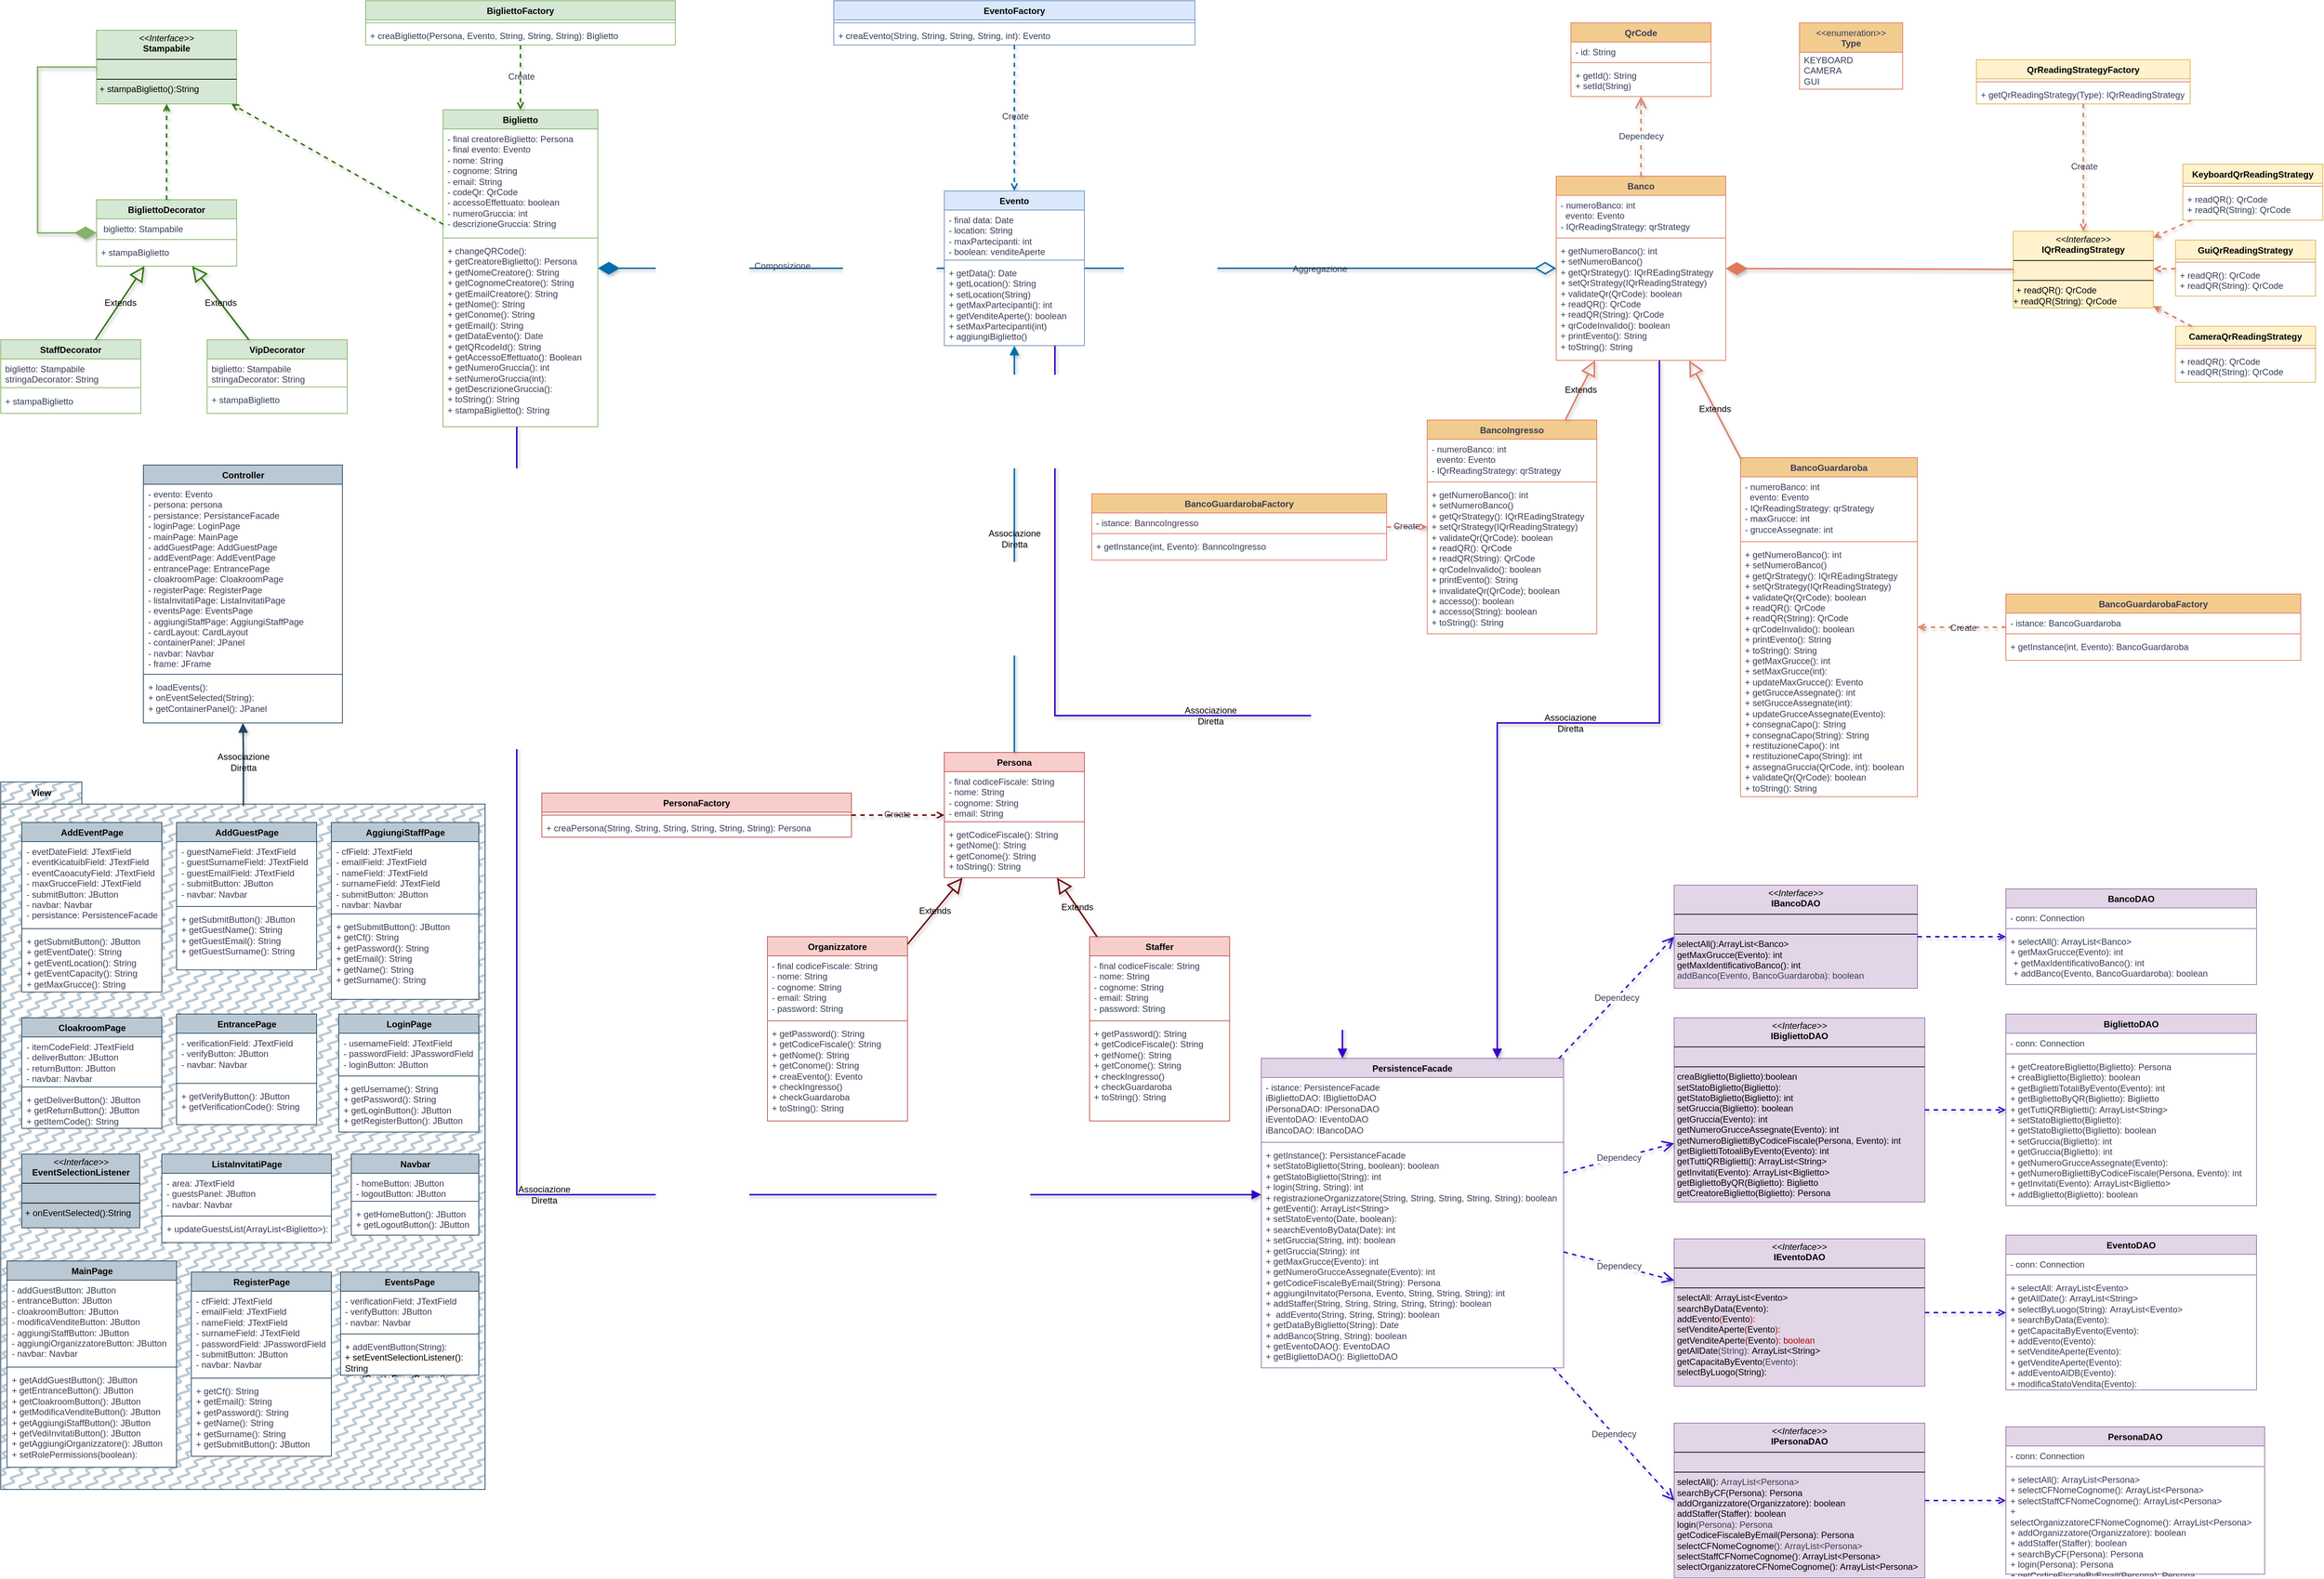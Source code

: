 <mxfile version="26.0.16">
  <diagram id="C5RBs43oDa-KdzZeNtuy" name="Page-1">
    <mxGraphModel dx="2022" dy="4406" grid="1" gridSize="10" guides="1" tooltips="1" connect="1" arrows="1" fold="1" page="1" pageScale="1" pageWidth="827" pageHeight="1169" math="0" shadow="0">
      <root>
        <mxCell id="WIyWlLk6GJQsqaUBKTNV-0" />
        <mxCell id="WIyWlLk6GJQsqaUBKTNV-1" parent="WIyWlLk6GJQsqaUBKTNV-0" />
        <mxCell id="ZyD8vpsVED2eeVYEdwM_-10" value="View" style="shape=folder;fontStyle=1;tabWidth=110;tabHeight=30;tabPosition=left;html=1;boundedLbl=1;labelInHeader=1;container=1;collapsible=0;recursiveResize=0;whiteSpace=wrap;fillStyle=zigzag-line;fillColor=#bac8d3;strokeColor=#23445d;" vertex="1" parent="WIyWlLk6GJQsqaUBKTNV-1">
          <mxGeometry x="-740" y="-1120" width="657" height="960" as="geometry" />
        </mxCell>
        <mxCell id="ZyD8vpsVED2eeVYEdwM_-12" value="AddEventPage" style="swimlane;fontStyle=1;align=center;verticalAlign=top;childLayout=stackLayout;horizontal=1;startSize=26;horizontalStack=0;resizeParent=1;resizeParentMax=0;resizeLast=0;collapsible=1;marginBottom=0;whiteSpace=wrap;html=1;labelBackgroundColor=none;fillColor=#bac8d3;strokeColor=#23445d;swimlaneFillColor=default;" vertex="1" parent="ZyD8vpsVED2eeVYEdwM_-10">
          <mxGeometry x="28.5" y="55" width="190" height="230" as="geometry" />
        </mxCell>
        <mxCell id="ZyD8vpsVED2eeVYEdwM_-13" value="- evetDateField:&amp;nbsp;JTextField&lt;div&gt;- eventKicatuibField&lt;span style=&quot;background-color: transparent; color: light-dark(rgb(57, 60, 86), rgb(182, 184, 207));&quot;&gt;:&amp;nbsp;JTextField&lt;/span&gt;&lt;/div&gt;&lt;div&gt;- e&lt;span style=&quot;color: rgba(0, 0, 0, 0); font-family: monospace; font-size: 0px; text-wrap-mode: nowrap; background-color: transparent;&quot;&gt;%3CmxGraphModel%3E%3Croot%3E%3CmxCell%20id%3D%220%22%2F%3E%3CmxCell%20id%3D%221%22%20parent%3D%220%22%2F%3E%3CmxCell%20id%3D%222%22%20value%3D%22Controller%22%20style%3D%22swimlane%3BfontStyle%3D1%3Balign%3Dcenter%3BverticalAlign%3Dtop%3BchildLayout%3DstackLayout%3Bhorizontal%3D1%3BstartSize%3D26%3BhorizontalStack%3D0%3BresizeParent%3D1%3BresizeParentMax%3D0%3BresizeLast%3D0%3Bcollapsible%3D1%3BmarginBottom%3D0%3BwhiteSpace%3Dwrap%3Bhtml%3D1%3BlabelBackgroundColor%3Dnone%3BfillColor%3D%23bac8d3%3BstrokeColor%3D%2323445d%3B%22%20vertex%3D%221%22%20parent%3D%221%22%3E%3CmxGeometry%20x%3D%22-580%22%20y%3D%22-1160%22%20width%3D%22270%22%20height%3D%22350%22%20as%3D%22geometry%22%2F%3E%3C%2FmxCell%3E%3CmxCell%20id%3D%223%22%20value%3D%22-%20evento%3A%20Evento%26lt%3Bdiv%26gt%3B-%20persona%3A%20persona%26lt%3B%2Fdiv%26gt%3B%26lt%3Bdiv%26gt%3B-%20persistance%3A%20PersistanceFacade%26lt%3B%2Fdiv%26gt%3B%26lt%3Bdiv%26gt%3B-%20loginPage%3A%20LoginPage%26lt%3B%2Fdiv%26gt%3B%26lt%3Bdiv%26gt%3B-%26amp%3Bnbsp%3BmainPage%3A%26amp%3Bnbsp%3BMainPage%26lt%3B%2Fdiv%26gt%3B%26lt%3Bdiv%26gt%3B-%26amp%3Bnbsp%3BaddGuestPage%3A%26amp%3Bnbsp%3BAddGuestPage%26lt%3B%2Fdiv%26gt%3B%26lt%3Bdiv%26gt%3B-%26amp%3Bnbsp%3BaddEventPage%3A%26amp%3Bnbsp%3BAddEventPage%26lt%3B%2Fdiv%26gt%3B%26lt%3Bdiv%26gt%3B-%26amp%3Bnbsp%3BentrancePage%3A%26amp%3Bnbsp%3BEntrancePage%26lt%3B%2Fdiv%26gt%3B%26lt%3Bdiv%26gt%3B-%26amp%3Bnbsp%3BcloakroomPage%3A%26amp%3Bnbsp%3BCloakroomPage%26lt%3B%2Fdiv%26gt%3B%26lt%3Bdiv%26gt%3B-%26amp%3Bnbsp%3BregisterPage%3A%26amp%3Bnbsp%3BRegisterPage%26lt%3B%2Fdiv%26gt%3B%26lt%3Bdiv%26gt%3B%26lt%3Bdiv%26gt%3B%26lt%3Bdiv%26gt%3B-%26amp%3Bnbsp%3BlistaInvitatiPage%3A%26amp%3Bnbsp%3BListaInvitatiPage%26lt%3B%2Fdiv%26gt%3B%26lt%3Bdiv%26gt%3B-%26amp%3Bnbsp%3BeventsPage%3A%20EventsPage%26lt%3B%2Fdiv%26gt%3B%26lt%3Bdiv%26gt%3B-%26amp%3Bnbsp%3BaggiungiStaffPage%3A%26amp%3Bnbsp%3B%26lt%3Bspan%20style%3D%26quot%3Bbackground-color%3A%20transparent%3B%20color%3A%20light-dark(rgb(57%2C%2060%2C%2086)%2C%20rgb(182%2C%20184%2C%20207))%3B%26quot%3B%26gt%3BAggiungiStaffPage%26lt%3B%2Fspan%26gt%3B%26lt%3B%2Fdiv%26gt%3B%26lt%3Bdiv%26gt%3B-%26amp%3Bnbsp%3BcardLayout%3A%20CardLayout%26lt%3B%2Fdiv%26gt%3B%26lt%3Bdiv%26gt%3B-%26amp%3Bnbsp%3BcontainerPanel%3A%20JPanel%26lt%3B%2Fdiv%26gt%3B%26lt%3B%2Fdiv%26gt%3B%26lt%3B%2Fdiv%26gt%3B%26lt%3Bdiv%26gt%3B-%26amp%3Bnbsp%3Bnavbar%3A%20Navbar%26lt%3B%2Fdiv%26gt%3B%26lt%3Bdiv%26gt%3B-%26amp%3Bnbsp%3Bframe%3A%20JFrame%26lt%3B%2Fdiv%26gt%3B%22%20style%3D%22text%3BstrokeColor%3Dnone%3BfillColor%3Dnone%3Balign%3Dleft%3BverticalAlign%3Dtop%3BspacingLeft%3D4%3BspacingRight%3D4%3Boverflow%3Dhidden%3Brotatable%3D0%3Bpoints%3D%5B%5B0%2C0.5%5D%2C%5B1%2C0.5%5D%5D%3BportConstraint%3Deastwest%3BwhiteSpace%3Dwrap%3Bhtml%3D1%3BlabelBackgroundColor%3Dnone%3BfontColor%3D%23393C56%3B%22%20vertex%3D%221%22%20parent%3D%222%22%3E%3CmxGeometry%20y%3D%2226%22%20width%3D%22270%22%20height%3D%22254%22%20as%3D%22geometry%22%2F%3E%3C%2FmxCell%3E%3CmxCell%20id%3D%224%22%20value%3D%22%22%20style%3D%22line%3BstrokeWidth%3D1%3BfillColor%3D%23d5e8d4%3Balign%3Dleft%3BverticalAlign%3Dmiddle%3BspacingTop%3D-1%3BspacingLeft%3D3%3BspacingRight%3D3%3Brotatable%3D0%3BlabelPosition%3Dright%3Bpoints%3D%5B%5D%3BportConstraint%3Deastwest%3BstrokeColor%3D%2382b366%3BlabelBackgroundColor%3Dnone%3B%22%20vertex%3D%221%22%20parent%3D%222%22%3E%3CmxGeometry%20y%3D%22280%22%20width%3D%22270%22%20height%3D%228%22%20as%3D%22geometry%22%2F%3E%3C%2FmxCell%3E%3CmxCell%20id%3D%225%22%20value%3D%22%2B%20loadEvents()%3A%26lt%3Bdiv%26gt%3B%2B%20onEventSelected(String)%3A%26lt%3Bbr%26gt%3B%2B%20getContainerPanel()%3A%20JPanel%26lt%3B%2Fdiv%26gt%3B%22%20style%3D%22text%3BstrokeColor%3Dnone%3BfillColor%3Dnone%3Balign%3Dleft%3BverticalAlign%3Dtop%3BspacingLeft%3D4%3BspacingRight%3D4%3Boverflow%3Dhidden%3Brotatable%3D0%3Bpoints%3D%5B%5B0%2C0.5%5D%2C%5B1%2C0.5%5D%5D%3BportConstraint%3Deastwest%3BwhiteSpace%3Dwrap%3Bhtml%3D1%3BlabelBackgroundColor%3Dnone%3BfontColor%3D%23393C56%3B%22%20vertex%3D%221%22%20parent%3D%222%22%3E%3CmxGeometry%20y%3D%22288%22%20width%3D%22270%22%20height%3D%2262%22%20as%3D%22geometry%22%2F%3E%3C%2FmxCell%3E%3C%2Froot%3E%3C%2FmxGraphModel%3E&lt;/span&gt;&lt;span style=&quot;background-color: transparent; color: light-dark(rgb(57, 60, 86), rgb(182, 184, 207));&quot;&gt;ventCaoacutyField&lt;/span&gt;&lt;span style=&quot;background-color: transparent; color: light-dark(rgb(57, 60, 86), rgb(182, 184, 207));&quot;&gt;:&amp;nbsp;JTextField&lt;/span&gt;&lt;/div&gt;&lt;div&gt;- maxGrucceField:&amp;nbsp;JTextField&lt;/div&gt;&lt;div&gt;- submitButton:&amp;nbsp;JButton&lt;br&gt;&lt;/div&gt;&lt;div&gt;- navbar:&amp;nbsp;Navbar&lt;/div&gt;&lt;div&gt;- persistance:&amp;nbsp;PersistenceFacade&lt;/div&gt;" style="text;strokeColor=none;fillColor=none;align=left;verticalAlign=top;spacingLeft=4;spacingRight=4;overflow=hidden;rotatable=0;points=[[0,0.5],[1,0.5]];portConstraint=eastwest;whiteSpace=wrap;html=1;labelBackgroundColor=none;fontColor=#393C56;" vertex="1" parent="ZyD8vpsVED2eeVYEdwM_-12">
          <mxGeometry y="26" width="190" height="114" as="geometry" />
        </mxCell>
        <mxCell id="ZyD8vpsVED2eeVYEdwM_-14" value="" style="line;strokeWidth=1;fillColor=#bac8d3;align=left;verticalAlign=middle;spacingTop=-1;spacingLeft=3;spacingRight=3;rotatable=0;labelPosition=right;points=[];portConstraint=eastwest;strokeColor=#23445d;labelBackgroundColor=none;" vertex="1" parent="ZyD8vpsVED2eeVYEdwM_-12">
          <mxGeometry y="140" width="190" height="8" as="geometry" />
        </mxCell>
        <mxCell id="ZyD8vpsVED2eeVYEdwM_-15" value="+ getSubmitButton(): JButton&lt;div&gt;+ getEventDate(): String&lt;/div&gt;&lt;div&gt;+ getEventLocation(): String&lt;/div&gt;&lt;div&gt;+ getEventCapacity(): String&lt;br&gt;+ getMaxGrucce(): String&lt;/div&gt;" style="text;strokeColor=none;fillColor=none;align=left;verticalAlign=top;spacingLeft=4;spacingRight=4;overflow=hidden;rotatable=0;points=[[0,0.5],[1,0.5]];portConstraint=eastwest;whiteSpace=wrap;html=1;labelBackgroundColor=none;fontColor=#393C56;" vertex="1" parent="ZyD8vpsVED2eeVYEdwM_-12">
          <mxGeometry y="148" width="190" height="82" as="geometry" />
        </mxCell>
        <mxCell id="ZyD8vpsVED2eeVYEdwM_-17" value="AddGuestPage" style="swimlane;fontStyle=1;align=center;verticalAlign=top;childLayout=stackLayout;horizontal=1;startSize=26;horizontalStack=0;resizeParent=1;resizeParentMax=0;resizeLast=0;collapsible=1;marginBottom=0;whiteSpace=wrap;html=1;labelBackgroundColor=none;fillColor=#bac8d3;strokeColor=#23445d;swimlaneFillColor=default;" vertex="1" parent="ZyD8vpsVED2eeVYEdwM_-10">
          <mxGeometry x="238.5" y="55" width="190" height="200" as="geometry" />
        </mxCell>
        <mxCell id="ZyD8vpsVED2eeVYEdwM_-18" value="- guestNameField:&amp;nbsp;JTextField&lt;div&gt;- guestSurnameField&lt;span style=&quot;background-color: transparent; color: light-dark(rgb(57, 60, 86), rgb(182, 184, 207));&quot;&gt;:&amp;nbsp;JTextField&lt;/span&gt;&lt;/div&gt;&lt;div&gt;- guestEmailField&lt;span style=&quot;color: rgba(0, 0, 0, 0); font-family: monospace; font-size: 0px; text-wrap-mode: nowrap; background-color: transparent;&quot;&gt;%3CmxGraphModel%3E%3Croot%3E%3CmxCell%20id%3D%220%22%2F%3E%3CmxCell%20id%3D%221%22%20parent%3D%220%22%2F%3E%3CmxCell%20id%3D%222%22%20value%3D%22Controller%22%20style%3D%22swimlane%3BfontStyle%3D1%3Balign%3Dcenter%3BverticalAlign%3Dtop%3BchildLayout%3DstackLayout%3Bhorizontal%3D1%3BstartSize%3D26%3BhorizontalStack%3D0%3BresizeParent%3D1%3BresizeParentMax%3D0%3BresizeLast%3D0%3Bcollapsible%3D1%3BmarginBottom%3D0%3BwhiteSpace%3Dwrap%3Bhtml%3D1%3BlabelBackgroundColor%3Dnone%3BfillColor%3D%23bac8d3%3BstrokeColor%3D%2323445d%3B%22%20vertex%3D%221%22%20parent%3D%221%22%3E%3CmxGeometry%20x%3D%22-580%22%20y%3D%22-1160%22%20width%3D%22270%22%20height%3D%22350%22%20as%3D%22geometry%22%2F%3E%3C%2FmxCell%3E%3CmxCell%20id%3D%223%22%20value%3D%22-%20evento%3A%20Evento%26lt%3Bdiv%26gt%3B-%20persona%3A%20persona%26lt%3B%2Fdiv%26gt%3B%26lt%3Bdiv%26gt%3B-%20persistance%3A%20PersistanceFacade%26lt%3B%2Fdiv%26gt%3B%26lt%3Bdiv%26gt%3B-%20loginPage%3A%20LoginPage%26lt%3B%2Fdiv%26gt%3B%26lt%3Bdiv%26gt%3B-%26amp%3Bnbsp%3BmainPage%3A%26amp%3Bnbsp%3BMainPage%26lt%3B%2Fdiv%26gt%3B%26lt%3Bdiv%26gt%3B-%26amp%3Bnbsp%3BaddGuestPage%3A%26amp%3Bnbsp%3BAddGuestPage%26lt%3B%2Fdiv%26gt%3B%26lt%3Bdiv%26gt%3B-%26amp%3Bnbsp%3BaddEventPage%3A%26amp%3Bnbsp%3BAddEventPage%26lt%3B%2Fdiv%26gt%3B%26lt%3Bdiv%26gt%3B-%26amp%3Bnbsp%3BentrancePage%3A%26amp%3Bnbsp%3BEntrancePage%26lt%3B%2Fdiv%26gt%3B%26lt%3Bdiv%26gt%3B-%26amp%3Bnbsp%3BcloakroomPage%3A%26amp%3Bnbsp%3BCloakroomPage%26lt%3B%2Fdiv%26gt%3B%26lt%3Bdiv%26gt%3B-%26amp%3Bnbsp%3BregisterPage%3A%26amp%3Bnbsp%3BRegisterPage%26lt%3B%2Fdiv%26gt%3B%26lt%3Bdiv%26gt%3B%26lt%3Bdiv%26gt%3B%26lt%3Bdiv%26gt%3B-%26amp%3Bnbsp%3BlistaInvitatiPage%3A%26amp%3Bnbsp%3BListaInvitatiPage%26lt%3B%2Fdiv%26gt%3B%26lt%3Bdiv%26gt%3B-%26amp%3Bnbsp%3BeventsPage%3A%20EventsPage%26lt%3B%2Fdiv%26gt%3B%26lt%3Bdiv%26gt%3B-%26amp%3Bnbsp%3BaggiungiStaffPage%3A%26amp%3Bnbsp%3B%26lt%3Bspan%20style%3D%26quot%3Bbackground-color%3A%20transparent%3B%20color%3A%20light-dark(rgb(57%2C%2060%2C%2086)%2C%20rgb(182%2C%20184%2C%20207))%3B%26quot%3B%26gt%3BAggiungiStaffPage%26lt%3B%2Fspan%26gt%3B%26lt%3B%2Fdiv%26gt%3B%26lt%3Bdiv%26gt%3B-%26amp%3Bnbsp%3BcardLayout%3A%20CardLayout%26lt%3B%2Fdiv%26gt%3B%26lt%3Bdiv%26gt%3B-%26amp%3Bnbsp%3BcontainerPanel%3A%20JPanel%26lt%3B%2Fdiv%26gt%3B%26lt%3B%2Fdiv%26gt%3B%26lt%3B%2Fdiv%26gt%3B%26lt%3Bdiv%26gt%3B-%26amp%3Bnbsp%3Bnavbar%3A%20Navbar%26lt%3B%2Fdiv%26gt%3B%26lt%3Bdiv%26gt%3B-%26amp%3Bnbsp%3Bframe%3A%20JFrame%26lt%3B%2Fdiv%26gt%3B%22%20style%3D%22text%3BstrokeColor%3Dnone%3BfillColor%3Dnone%3Balign%3Dleft%3BverticalAlign%3Dtop%3BspacingLeft%3D4%3BspacingRight%3D4%3Boverflow%3Dhidden%3Brotatable%3D0%3Bpoints%3D%5B%5B0%2C0.5%5D%2C%5B1%2C0.5%5D%5D%3BportConstraint%3Deastwest%3BwhiteSpace%3Dwrap%3Bhtml%3D1%3BlabelBackgroundColor%3Dnone%3BfontColor%3D%23393C56%3B%22%20vertex%3D%221%22%20parent%3D%222%22%3E%3CmxGeometry%20y%3D%2226%22%20width%3D%22270%22%20height%3D%22254%22%20as%3D%22geometry%22%2F%3E%3C%2FmxCell%3E%3CmxCell%20id%3D%224%22%20value%3D%22%22%20style%3D%22line%3BstrokeWidth%3D1%3BfillColor%3D%23d5e8d4%3Balign%3Dleft%3BverticalAlign%3Dmiddle%3BspacingTop%3D-1%3BspacingLeft%3D3%3BspacingRight%3D3%3Brotatable%3D0%3BlabelPosition%3Dright%3Bpoints%3D%5B%5D%3BportConstraint%3Deastwest%3BstrokeColor%3D%2382b366%3BlabelBackgroundColor%3Dnone%3B%22%20vertex%3D%221%22%20parent%3D%222%22%3E%3CmxGeometry%20y%3D%22280%22%20width%3D%22270%22%20height%3D%228%22%20as%3D%22geometry%22%2F%3E%3C%2FmxCell%3E%3CmxCell%20id%3D%225%22%20value%3D%22%2B%20loadEvents()%3A%26lt%3Bdiv%26gt%3B%2B%20onEventSelected(String)%3A%26lt%3Bbr%26gt%3B%2B%20getContainerPanel()%3A%20JPanel%26lt%3B%2Fdiv%26gt%3B%22%20style%3D%22text%3BstrokeColor%3Dnone%3BfillColor%3Dnone%3Balign%3Dleft%3BverticalAlign%3Dtop%3BspacingLeft%3D4%3BspacingRight%3D4%3Boverflow%3Dhidden%3Brotatable%3D0%3Bpoints%3D%5B%5B0%2C0.5%5D%2C%5B1%2C0.5%5D%5D%3BportConstraint%3Deastwest%3BwhiteSpace%3Dwrap%3Bhtml%3D1%3BlabelBackgroundColor%3Dnone%3BfontColor%3D%23393C56%3B%22%20vertex%3D%221%22%20parent%3D%222%22%3E%3CmxGeometry%20y%3D%22288%22%20width%3D%22270%22%20height%3D%2262%22%20as%3D%22geometry%22%2F%3E%3C%2FmxCell%3E%3C%2Froot%3E%3C%2FmxGraphModel&lt;/span&gt;&lt;span style=&quot;background-color: transparent; color: light-dark(rgb(57, 60, 86), rgb(182, 184, 207));&quot;&gt;:&amp;nbsp;JTextField&lt;/span&gt;&lt;/div&gt;&lt;div&gt;&lt;span style=&quot;background-color: transparent; color: light-dark(rgb(57, 60, 86), rgb(182, 184, 207));&quot;&gt;- submitButton:&amp;nbsp;JButton&lt;/span&gt;&lt;/div&gt;&lt;div&gt;- navbar:&amp;nbsp;Navbar&lt;/div&gt;" style="text;strokeColor=none;fillColor=none;align=left;verticalAlign=top;spacingLeft=4;spacingRight=4;overflow=hidden;rotatable=0;points=[[0,0.5],[1,0.5]];portConstraint=eastwest;whiteSpace=wrap;html=1;labelBackgroundColor=none;fontColor=#393C56;" vertex="1" parent="ZyD8vpsVED2eeVYEdwM_-17">
          <mxGeometry y="26" width="190" height="84" as="geometry" />
        </mxCell>
        <mxCell id="ZyD8vpsVED2eeVYEdwM_-19" value="" style="line;strokeWidth=1;fillColor=#bac8d3;align=left;verticalAlign=middle;spacingTop=-1;spacingLeft=3;spacingRight=3;rotatable=0;labelPosition=right;points=[];portConstraint=eastwest;strokeColor=#23445d;labelBackgroundColor=none;" vertex="1" parent="ZyD8vpsVED2eeVYEdwM_-17">
          <mxGeometry y="110" width="190" height="8" as="geometry" />
        </mxCell>
        <mxCell id="ZyD8vpsVED2eeVYEdwM_-20" value="+ getSubmitButton(): JButton&lt;div&gt;+ getGuestName(): String&lt;/div&gt;&lt;div&gt;+ getGuestEmail(): String&lt;/div&gt;&lt;div&gt;+ getGuestSurname(): String&lt;br&gt;&lt;/div&gt;" style="text;strokeColor=none;fillColor=none;align=left;verticalAlign=top;spacingLeft=4;spacingRight=4;overflow=hidden;rotatable=0;points=[[0,0.5],[1,0.5]];portConstraint=eastwest;whiteSpace=wrap;html=1;labelBackgroundColor=none;fontColor=#393C56;" vertex="1" parent="ZyD8vpsVED2eeVYEdwM_-17">
          <mxGeometry y="118" width="190" height="82" as="geometry" />
        </mxCell>
        <mxCell id="ZyD8vpsVED2eeVYEdwM_-22" value="AggiungiStaffPage" style="swimlane;fontStyle=1;align=center;verticalAlign=top;childLayout=stackLayout;horizontal=1;startSize=26;horizontalStack=0;resizeParent=1;resizeParentMax=0;resizeLast=0;collapsible=1;marginBottom=0;whiteSpace=wrap;html=1;labelBackgroundColor=none;fillColor=#bac8d3;strokeColor=#23445d;swimlaneFillColor=default;" vertex="1" parent="ZyD8vpsVED2eeVYEdwM_-10">
          <mxGeometry x="448.5" y="55" width="200" height="240" as="geometry" />
        </mxCell>
        <mxCell id="ZyD8vpsVED2eeVYEdwM_-23" value="- cfField:&amp;nbsp;JTextField&lt;div&gt;- emailField&lt;span style=&quot;background-color: transparent; color: light-dark(rgb(57, 60, 86), rgb(182, 184, 207));&quot;&gt;:&amp;nbsp;JTextField&lt;/span&gt;&lt;/div&gt;&lt;div&gt;- nameField&lt;span style=&quot;color: rgba(0, 0, 0, 0); font-family: monospace; font-size: 0px; text-wrap-mode: nowrap; background-color: transparent;&quot;&gt;%3CmxGraphModel%3E%3Croot%3E%3CmxCell%20id%3D%220%22%2F%3E%3CmxCell%20id%3D%221%22%20parent%3D%220%22%2F%3E%3CmxCell%20id%3D%222%22%20value%3D%22Controller%22%20style%3D%22swimlane%3BfontStyle%3D1%3Balign%3Dcenter%3BverticalAlign%3Dtop%3BchildLayout%3DstackLayout%3Bhorizontal%3D1%3BstartSize%3D26%3BhorizontalStack%3D0%3BresizeParent%3D1%3BresizeParentMax%3D0%3BresizeLast%3D0%3Bcollapsible%3D1%3BmarginBottom%3D0%3BwhiteSpace%3Dwrap%3Bhtml%3D1%3BlabelBackgroundColor%3Dnone%3BfillColor%3D%23bac8d3%3BstrokeColor%3D%2323445d%3B%22%20vertex%3D%221%22%20parent%3D%221%22%3E%3CmxGeometry%20x%3D%22-580%22%20y%3D%22-1160%22%20width%3D%22270%22%20height%3D%22350%22%20as%3D%22geometry%22%2F%3E%3C%2FmxCell%3E%3CmxCell%20id%3D%223%22%20value%3D%22-%20evento%3A%20Evento%26lt%3Bdiv%26gt%3B-%20persona%3A%20persona%26lt%3B%2Fdiv%26gt%3B%26lt%3Bdiv%26gt%3B-%20persistance%3A%20PersistanceFacade%26lt%3B%2Fdiv%26gt%3B%26lt%3Bdiv%26gt%3B-%20loginPage%3A%20LoginPage%26lt%3B%2Fdiv%26gt%3B%26lt%3Bdiv%26gt%3B-%26amp%3Bnbsp%3BmainPage%3A%26amp%3Bnbsp%3BMainPage%26lt%3B%2Fdiv%26gt%3B%26lt%3Bdiv%26gt%3B-%26amp%3Bnbsp%3BaddGuestPage%3A%26amp%3Bnbsp%3BAddGuestPage%26lt%3B%2Fdiv%26gt%3B%26lt%3Bdiv%26gt%3B-%26amp%3Bnbsp%3BaddEventPage%3A%26amp%3Bnbsp%3BAddEventPage%26lt%3B%2Fdiv%26gt%3B%26lt%3Bdiv%26gt%3B-%26amp%3Bnbsp%3BentrancePage%3A%26amp%3Bnbsp%3BEntrancePage%26lt%3B%2Fdiv%26gt%3B%26lt%3Bdiv%26gt%3B-%26amp%3Bnbsp%3BcloakroomPage%3A%26amp%3Bnbsp%3BCloakroomPage%26lt%3B%2Fdiv%26gt%3B%26lt%3Bdiv%26gt%3B-%26amp%3Bnbsp%3BregisterPage%3A%26amp%3Bnbsp%3BRegisterPage%26lt%3B%2Fdiv%26gt%3B%26lt%3Bdiv%26gt%3B%26lt%3Bdiv%26gt%3B%26lt%3Bdiv%26gt%3B-%26amp%3Bnbsp%3BlistaInvitatiPage%3A%26amp%3Bnbsp%3BListaInvitatiPage%26lt%3B%2Fdiv%26gt%3B%26lt%3Bdiv%26gt%3B-%26amp%3Bnbsp%3BeventsPage%3A%20EventsPage%26lt%3B%2Fdiv%26gt%3B%26lt%3Bdiv%26gt%3B-%26amp%3Bnbsp%3BaggiungiStaffPage%3A%26amp%3Bnbsp%3B%26lt%3Bspan%20style%3D%26quot%3Bbackground-color%3A%20transparent%3B%20color%3A%20light-dark(rgb(57%2C%2060%2C%2086)%2C%20rgb(182%2C%20184%2C%20207))%3B%26quot%3B%26gt%3BAggiungiStaffPage%26lt%3B%2Fspan%26gt%3B%26lt%3B%2Fdiv%26gt%3B%26lt%3Bdiv%26gt%3B-%26amp%3Bnbsp%3BcardLayout%3A%20CardLayout%26lt%3B%2Fdiv%26gt%3B%26lt%3Bdiv%26gt%3B-%26amp%3Bnbsp%3BcontainerPanel%3A%20JPanel%26lt%3B%2Fdiv%26gt%3B%26lt%3B%2Fdiv%26gt%3B%26lt%3B%2Fdiv%26gt%3B%26lt%3Bdiv%26gt%3B-%26amp%3Bnbsp%3Bnavbar%3A%20Navbar%26lt%3B%2Fdiv%26gt%3B%26lt%3Bdiv%26gt%3B-%26amp%3Bnbsp%3Bframe%3A%20JFrame%26lt%3B%2Fdiv%26gt%3B%22%20style%3D%22text%3BstrokeColor%3Dnone%3BfillColor%3Dnone%3Balign%3Dleft%3BverticalAlign%3Dtop%3BspacingLeft%3D4%3BspacingRight%3D4%3Boverflow%3Dhidden%3Brotatable%3D0%3Bpoints%3D%5B%5B0%2C0.5%5D%2C%5B1%2C0.5%5D%5D%3BportConstraint%3Deastwest%3BwhiteSpace%3Dwrap%3Bhtml%3D1%3BlabelBackgroundColor%3Dnone%3BfontColor%3D%23393C56%3B%22%20vertex%3D%221%22%20parent%3D%222%22%3E%3CmxGeometry%20y%3D%2226%22%20width%3D%22270%22%20height%3D%22254%22%20as%3D%22geometry%22%2F%3E%3C%2FmxCell%3E%3CmxCell%20id%3D%224%22%20value%3D%22%22%20style%3D%22line%3BstrokeWidth%3D1%3BfillColor%3D%23d5e8d4%3Balign%3Dleft%3BverticalAlign%3Dmiddle%3BspacingTop%3D-1%3BspacingLeft%3D3%3BspacingRight%3D3%3Brotatable%3D0%3BlabelPosition%3Dright%3Bpoints%3D%5B%5D%3BportConstraint%3Deastwest%3BstrokeColor%3D%2382b366%3BlabelBackgroundColor%3Dnone%3B%22%20vertex%3D%221%22%20parent%3D%222%22%3E%3CmxGeometry%20y%3D%22280%22%20width%3D%22270%22%20height%3D%228%22%20as%3D%22geometry%22%2F%3E%3C%2FmxCell%3E%3CmxCell%20id%3D%225%22%20value%3D%22%2B%20loadEvents()%3A%26lt%3Bdiv%26gt%3B%2B%20onEventSelected(String)%3A%26lt%3Bbr%26gt%3B%2B%20getContainerPanel()%3A%20JPanel%26lt%3B%2Fdiv%26gt%3B%22%20style%3D%22text%3BstrokeColor%3Dnone%3BfillColor%3Dnone%3Balign%3Dleft%3BverticalAlign%3Dtop%3BspacingLeft%3D4%3BspacingRight%3D4%3Boverflow%3Dhidden%3Brotatable%3D0%3Bpoints%3D%5B%5B0%2C0.5%5D%2C%5B1%2C0.5%5D%5D%3BportConstraint%3Deastwest%3BwhiteSpace%3Dwrap%3Bhtml%3D1%3BlabelBackgroundColor%3Dnone%3BfontColor%3D%23393C56%3B%22%20vertex%3D%221%22%20parent%3D%222%22%3E%3CmxGeometry%20y%3D%22288%22%20width%3D%22270%22%20height%3D%2262%22%20as%3D%22geometry%22%2F%3E%3C%2FmxCell%3E%3C%2Froot%3E%3C%2FmxGraphModel&lt;/span&gt;&lt;span style=&quot;background-color: transparent; color: light-dark(rgb(57, 60, 86), rgb(182, 184, 207));&quot;&gt;:&amp;nbsp;JTextField&lt;/span&gt;&lt;/div&gt;&lt;div&gt;&lt;span style=&quot;background-color: transparent; color: light-dark(rgb(57, 60, 86), rgb(182, 184, 207));&quot;&gt;-&amp;nbsp;&lt;/span&gt;&lt;span style=&quot;background-color: transparent;&quot;&gt;surnameField:&amp;nbsp;&lt;/span&gt;&lt;span style=&quot;background-color: transparent;&quot;&gt;JTextField&lt;/span&gt;&lt;/div&gt;&lt;div&gt;&lt;span style=&quot;background-color: transparent; color: light-dark(rgb(57, 60, 86), rgb(182, 184, 207));&quot;&gt;- submitButton:&amp;nbsp;JButton&lt;/span&gt;&lt;/div&gt;&lt;div&gt;- navbar:&amp;nbsp;Navbar&lt;/div&gt;" style="text;strokeColor=none;fillColor=none;align=left;verticalAlign=top;spacingLeft=4;spacingRight=4;overflow=hidden;rotatable=0;points=[[0,0.5],[1,0.5]];portConstraint=eastwest;whiteSpace=wrap;html=1;labelBackgroundColor=none;fontColor=#393C56;" vertex="1" parent="ZyD8vpsVED2eeVYEdwM_-22">
          <mxGeometry y="26" width="200" height="94" as="geometry" />
        </mxCell>
        <mxCell id="ZyD8vpsVED2eeVYEdwM_-24" value="" style="line;strokeWidth=1;fillColor=#bac8d3;align=left;verticalAlign=middle;spacingTop=-1;spacingLeft=3;spacingRight=3;rotatable=0;labelPosition=right;points=[];portConstraint=eastwest;strokeColor=#23445d;labelBackgroundColor=none;" vertex="1" parent="ZyD8vpsVED2eeVYEdwM_-22">
          <mxGeometry y="120" width="200" height="8" as="geometry" />
        </mxCell>
        <mxCell id="ZyD8vpsVED2eeVYEdwM_-25" value="+ getSubmitButton(): JButton&lt;div&gt;+ getCf(): String&lt;/div&gt;&lt;div&gt;+ getPassword(): String&lt;/div&gt;&lt;div&gt;+ getEmail(): String&lt;br&gt;&lt;/div&gt;&lt;div&gt;+&amp;nbsp;getName(): String&lt;/div&gt;&lt;div&gt;+ getSurname(): String&lt;/div&gt;" style="text;strokeColor=none;fillColor=none;align=left;verticalAlign=top;spacingLeft=4;spacingRight=4;overflow=hidden;rotatable=0;points=[[0,0.5],[1,0.5]];portConstraint=eastwest;whiteSpace=wrap;html=1;labelBackgroundColor=none;fontColor=#393C56;" vertex="1" parent="ZyD8vpsVED2eeVYEdwM_-22">
          <mxGeometry y="128" width="200" height="112" as="geometry" />
        </mxCell>
        <mxCell id="ZyD8vpsVED2eeVYEdwM_-30" value="EntrancePage" style="swimlane;fontStyle=1;align=center;verticalAlign=top;childLayout=stackLayout;horizontal=1;startSize=26;horizontalStack=0;resizeParent=1;resizeParentMax=0;resizeLast=0;collapsible=1;marginBottom=0;whiteSpace=wrap;html=1;labelBackgroundColor=none;fillColor=#bac8d3;strokeColor=#23445d;swimlaneFillColor=default;" vertex="1" parent="ZyD8vpsVED2eeVYEdwM_-10">
          <mxGeometry x="238.5" y="315" width="190" height="150" as="geometry" />
        </mxCell>
        <mxCell id="ZyD8vpsVED2eeVYEdwM_-31" value="- verificationField:&amp;nbsp;JTextField&lt;div&gt;&lt;span style=&quot;background-color: transparent; color: light-dark(rgb(57, 60, 86), rgb(182, 184, 207));&quot;&gt;- verifyButton&lt;/span&gt;&lt;span style=&quot;background-color: transparent; color: light-dark(rgb(57, 60, 86), rgb(182, 184, 207));&quot;&gt;: JButton&lt;/span&gt;&lt;/div&gt;&lt;div&gt;- navbar:&amp;nbsp;Navbar&lt;/div&gt;" style="text;strokeColor=none;fillColor=none;align=left;verticalAlign=top;spacingLeft=4;spacingRight=4;overflow=hidden;rotatable=0;points=[[0,0.5],[1,0.5]];portConstraint=eastwest;whiteSpace=wrap;html=1;labelBackgroundColor=none;fontColor=#393C56;" vertex="1" parent="ZyD8vpsVED2eeVYEdwM_-30">
          <mxGeometry y="26" width="190" height="64" as="geometry" />
        </mxCell>
        <mxCell id="ZyD8vpsVED2eeVYEdwM_-32" value="" style="line;strokeWidth=1;fillColor=#bac8d3;align=left;verticalAlign=middle;spacingTop=-1;spacingLeft=3;spacingRight=3;rotatable=0;labelPosition=right;points=[];portConstraint=eastwest;strokeColor=#23445d;labelBackgroundColor=none;" vertex="1" parent="ZyD8vpsVED2eeVYEdwM_-30">
          <mxGeometry y="90" width="190" height="8" as="geometry" />
        </mxCell>
        <mxCell id="ZyD8vpsVED2eeVYEdwM_-33" value="+ getVerifyButton(): JButton&lt;div&gt;&lt;span style=&quot;background-color: transparent; color: light-dark(rgb(57, 60, 86), rgb(182, 184, 207));&quot;&gt;+ getVerificationCode(): String&lt;/span&gt;&lt;/div&gt;" style="text;strokeColor=none;fillColor=none;align=left;verticalAlign=top;spacingLeft=4;spacingRight=4;overflow=hidden;rotatable=0;points=[[0,0.5],[1,0.5]];portConstraint=eastwest;whiteSpace=wrap;html=1;labelBackgroundColor=none;fontColor=#393C56;" vertex="1" parent="ZyD8vpsVED2eeVYEdwM_-30">
          <mxGeometry y="98" width="190" height="52" as="geometry" />
        </mxCell>
        <mxCell id="ZyD8vpsVED2eeVYEdwM_-39" value="EventsPage" style="swimlane;fontStyle=1;align=center;verticalAlign=top;childLayout=stackLayout;horizontal=1;startSize=26;horizontalStack=0;resizeParent=1;resizeParentMax=0;resizeLast=0;collapsible=1;marginBottom=0;whiteSpace=wrap;html=1;labelBackgroundColor=none;fillColor=#bac8d3;strokeColor=#23445d;swimlaneFillColor=default;" vertex="1" parent="ZyD8vpsVED2eeVYEdwM_-10">
          <mxGeometry x="461" y="665" width="187.5" height="140" as="geometry" />
        </mxCell>
        <mxCell id="ZyD8vpsVED2eeVYEdwM_-40" value="- verificationField:&amp;nbsp;JTextField&lt;div&gt;&lt;span style=&quot;background-color: transparent; color: light-dark(rgb(57, 60, 86), rgb(182, 184, 207));&quot;&gt;- verifyButton&lt;/span&gt;&lt;span style=&quot;background-color: transparent; color: light-dark(rgb(57, 60, 86), rgb(182, 184, 207));&quot;&gt;: JButton&lt;/span&gt;&lt;/div&gt;&lt;div&gt;- navbar:&amp;nbsp;Navbar&lt;/div&gt;" style="text;strokeColor=none;fillColor=none;align=left;verticalAlign=top;spacingLeft=4;spacingRight=4;overflow=hidden;rotatable=0;points=[[0,0.5],[1,0.5]];portConstraint=eastwest;whiteSpace=wrap;html=1;labelBackgroundColor=none;fontColor=#393C56;" vertex="1" parent="ZyD8vpsVED2eeVYEdwM_-39">
          <mxGeometry y="26" width="187.5" height="54" as="geometry" />
        </mxCell>
        <mxCell id="ZyD8vpsVED2eeVYEdwM_-41" value="" style="line;strokeWidth=1;fillColor=#bac8d3;align=left;verticalAlign=middle;spacingTop=-1;spacingLeft=3;spacingRight=3;rotatable=0;labelPosition=right;points=[];portConstraint=eastwest;strokeColor=#23445d;labelBackgroundColor=none;" vertex="1" parent="ZyD8vpsVED2eeVYEdwM_-39">
          <mxGeometry y="80" width="187.5" height="8" as="geometry" />
        </mxCell>
        <mxCell id="ZyD8vpsVED2eeVYEdwM_-42" value="+ addEventButton(String):&lt;div&gt;&lt;span style=&quot;background-color: transparent;&quot;&gt;&lt;font style=&quot;color: rgb(0, 0, 0);&quot;&gt;+ setEventSelectionListener(): String&lt;/font&gt;&lt;/span&gt;&lt;/div&gt;&lt;div&gt;&lt;span style=&quot;background-color: transparent;&quot;&gt;&lt;font style=&quot;color: rgb(0, 0, 0);&quot;&gt;+&amp;nbsp;&lt;/font&gt;&lt;/span&gt;&lt;span style=&quot;background-color: transparent;&quot;&gt;&lt;font color=&quot;#000000&quot;&gt;getCreateEventButton(): JButton&lt;/font&gt;&lt;/span&gt;&lt;/div&gt;" style="text;strokeColor=none;fillColor=none;align=left;verticalAlign=top;spacingLeft=4;spacingRight=4;overflow=hidden;rotatable=0;points=[[0,0.5],[1,0.5]];portConstraint=eastwest;whiteSpace=wrap;html=1;labelBackgroundColor=none;fontColor=#393C56;" vertex="1" parent="ZyD8vpsVED2eeVYEdwM_-39">
          <mxGeometry y="88" width="187.5" height="52" as="geometry" />
        </mxCell>
        <mxCell id="ZyD8vpsVED2eeVYEdwM_-43" value="ListaInvitatiPage" style="swimlane;fontStyle=1;align=center;verticalAlign=top;childLayout=stackLayout;horizontal=1;startSize=26;horizontalStack=0;resizeParent=1;resizeParentMax=0;resizeLast=0;collapsible=1;marginBottom=0;whiteSpace=wrap;html=1;labelBackgroundColor=none;fillColor=#bac8d3;strokeColor=#23445d;swimlaneFillColor=default;" vertex="1" parent="ZyD8vpsVED2eeVYEdwM_-10">
          <mxGeometry x="218.5" y="505" width="230" height="120" as="geometry" />
        </mxCell>
        <mxCell id="ZyD8vpsVED2eeVYEdwM_-44" value="- area:&amp;nbsp;JTextField&lt;div&gt;&lt;span style=&quot;background-color: transparent; color: light-dark(rgb(57, 60, 86), rgb(182, 184, 207));&quot;&gt;-&amp;nbsp;&lt;/span&gt;&lt;span style=&quot;background-color: transparent;&quot;&gt;guestsPanel&lt;font&gt;: &lt;font&gt;JButton&lt;/font&gt;&lt;/font&gt;&lt;/span&gt;&lt;/div&gt;&lt;div&gt;- navbar:&amp;nbsp;Navbar&lt;/div&gt;" style="text;strokeColor=none;fillColor=none;align=left;verticalAlign=top;spacingLeft=4;spacingRight=4;overflow=hidden;rotatable=0;points=[[0,0.5],[1,0.5]];portConstraint=eastwest;whiteSpace=wrap;html=1;labelBackgroundColor=none;fontColor=#393C56;" vertex="1" parent="ZyD8vpsVED2eeVYEdwM_-43">
          <mxGeometry y="26" width="230" height="54" as="geometry" />
        </mxCell>
        <mxCell id="ZyD8vpsVED2eeVYEdwM_-45" value="" style="line;strokeWidth=1;fillColor=#bac8d3;align=left;verticalAlign=middle;spacingTop=-1;spacingLeft=3;spacingRight=3;rotatable=0;labelPosition=right;points=[];portConstraint=eastwest;strokeColor=#23445d;labelBackgroundColor=none;" vertex="1" parent="ZyD8vpsVED2eeVYEdwM_-43">
          <mxGeometry y="80" width="230" height="8" as="geometry" />
        </mxCell>
        <mxCell id="ZyD8vpsVED2eeVYEdwM_-46" value="+ updateGuestsList(ArrayList&amp;lt;Biglietto&amp;gt;):" style="text;strokeColor=none;fillColor=none;align=left;verticalAlign=top;spacingLeft=4;spacingRight=4;overflow=hidden;rotatable=0;points=[[0,0.5],[1,0.5]];portConstraint=eastwest;whiteSpace=wrap;html=1;labelBackgroundColor=none;fontColor=#393C56;" vertex="1" parent="ZyD8vpsVED2eeVYEdwM_-43">
          <mxGeometry y="88" width="230" height="32" as="geometry" />
        </mxCell>
        <mxCell id="ZyD8vpsVED2eeVYEdwM_-26" value="CloakroomPage" style="swimlane;fontStyle=1;align=center;verticalAlign=top;childLayout=stackLayout;horizontal=1;startSize=26;horizontalStack=0;resizeParent=1;resizeParentMax=0;resizeLast=0;collapsible=1;marginBottom=0;whiteSpace=wrap;html=1;labelBackgroundColor=none;fillColor=#bac8d3;strokeColor=#23445d;swimlaneFillColor=default;" vertex="1" parent="ZyD8vpsVED2eeVYEdwM_-10">
          <mxGeometry x="28.5" y="320" width="190" height="150" as="geometry" />
        </mxCell>
        <mxCell id="ZyD8vpsVED2eeVYEdwM_-27" value="- itemCodeField:&amp;nbsp;JTextField&lt;div&gt;&lt;span style=&quot;background-color: transparent; color: light-dark(rgb(57, 60, 86), rgb(182, 184, 207));&quot;&gt;-&amp;nbsp;&lt;/span&gt;&lt;span style=&quot;background-color: transparent;&quot;&gt;deliverButton&lt;/span&gt;&lt;span style=&quot;background-color: transparent; color: light-dark(rgb(57, 60, 86), rgb(182, 184, 207));&quot;&gt;: JButton&lt;/span&gt;&lt;/div&gt;&lt;div&gt;&lt;span style=&quot;background-color: transparent; color: light-dark(rgb(57, 60, 86), rgb(182, 184, 207));&quot;&gt;- returnButton: JButton&lt;/span&gt;&lt;/div&gt;&lt;div&gt;- navbar:&amp;nbsp;Navbar&lt;/div&gt;" style="text;strokeColor=none;fillColor=none;align=left;verticalAlign=top;spacingLeft=4;spacingRight=4;overflow=hidden;rotatable=0;points=[[0,0.5],[1,0.5]];portConstraint=eastwest;whiteSpace=wrap;html=1;labelBackgroundColor=none;fontColor=#393C56;" vertex="1" parent="ZyD8vpsVED2eeVYEdwM_-26">
          <mxGeometry y="26" width="190" height="64" as="geometry" />
        </mxCell>
        <mxCell id="ZyD8vpsVED2eeVYEdwM_-28" value="" style="line;strokeWidth=1;fillColor=#bac8d3;align=left;verticalAlign=middle;spacingTop=-1;spacingLeft=3;spacingRight=3;rotatable=0;labelPosition=right;points=[];portConstraint=eastwest;strokeColor=#23445d;labelBackgroundColor=none;" vertex="1" parent="ZyD8vpsVED2eeVYEdwM_-26">
          <mxGeometry y="90" width="190" height="8" as="geometry" />
        </mxCell>
        <mxCell id="ZyD8vpsVED2eeVYEdwM_-29" value="+ getDeliverButton(): JButton&lt;div&gt;+ getReturnButton(): JButton&lt;/div&gt;&lt;div&gt;+ getItemCode(): String&lt;/div&gt;" style="text;strokeColor=none;fillColor=none;align=left;verticalAlign=top;spacingLeft=4;spacingRight=4;overflow=hidden;rotatable=0;points=[[0,0.5],[1,0.5]];portConstraint=eastwest;whiteSpace=wrap;html=1;labelBackgroundColor=none;fontColor=#393C56;" vertex="1" parent="ZyD8vpsVED2eeVYEdwM_-26">
          <mxGeometry y="98" width="190" height="52" as="geometry" />
        </mxCell>
        <mxCell id="ZyD8vpsVED2eeVYEdwM_-47" value="LoginPage" style="swimlane;fontStyle=1;align=center;verticalAlign=top;childLayout=stackLayout;horizontal=1;startSize=26;horizontalStack=0;resizeParent=1;resizeParentMax=0;resizeLast=0;collapsible=1;marginBottom=0;whiteSpace=wrap;html=1;labelBackgroundColor=none;fillColor=#bac8d3;strokeColor=#23445d;swimlaneFillColor=default;" vertex="1" parent="ZyD8vpsVED2eeVYEdwM_-10">
          <mxGeometry x="458.5" y="315" width="190" height="160" as="geometry" />
        </mxCell>
        <mxCell id="ZyD8vpsVED2eeVYEdwM_-48" value="- usernameField:&amp;nbsp;JTextField&lt;div&gt;&lt;span style=&quot;background-color: transparent; color: light-dark(rgb(57, 60, 86), rgb(182, 184, 207));&quot;&gt;-&amp;nbsp;&lt;/span&gt;&lt;span style=&quot;background-color: transparent;&quot;&gt;&lt;font&gt;passwordField:&amp;nbsp;&lt;/font&gt;&lt;/span&gt;&lt;span style=&quot;background-color: transparent;&quot;&gt;JPasswordField&lt;/span&gt;&lt;/div&gt;&lt;div&gt;- loginButton:&amp;nbsp;JButton&lt;/div&gt;" style="text;strokeColor=none;fillColor=none;align=left;verticalAlign=top;spacingLeft=4;spacingRight=4;overflow=hidden;rotatable=0;points=[[0,0.5],[1,0.5]];portConstraint=eastwest;whiteSpace=wrap;html=1;labelBackgroundColor=none;fontColor=#393C56;" vertex="1" parent="ZyD8vpsVED2eeVYEdwM_-47">
          <mxGeometry y="26" width="190" height="54" as="geometry" />
        </mxCell>
        <mxCell id="ZyD8vpsVED2eeVYEdwM_-49" value="" style="line;strokeWidth=1;fillColor=#bac8d3;align=left;verticalAlign=middle;spacingTop=-1;spacingLeft=3;spacingRight=3;rotatable=0;labelPosition=right;points=[];portConstraint=eastwest;strokeColor=#23445d;labelBackgroundColor=none;" vertex="1" parent="ZyD8vpsVED2eeVYEdwM_-47">
          <mxGeometry y="80" width="190" height="8" as="geometry" />
        </mxCell>
        <mxCell id="ZyD8vpsVED2eeVYEdwM_-50" value="+ getUsername(): String&lt;div&gt;+&amp;nbsp;getPassword(): String&lt;/div&gt;&lt;div&gt;+&amp;nbsp;getLoginButton(): JButton&lt;br&gt;+&amp;nbsp;getRegisterButton(): JButton&lt;/div&gt;" style="text;strokeColor=none;fillColor=none;align=left;verticalAlign=top;spacingLeft=4;spacingRight=4;overflow=hidden;rotatable=0;points=[[0,0.5],[1,0.5]];portConstraint=eastwest;whiteSpace=wrap;html=1;labelBackgroundColor=none;fontColor=#393C56;" vertex="1" parent="ZyD8vpsVED2eeVYEdwM_-47">
          <mxGeometry y="88" width="190" height="72" as="geometry" />
        </mxCell>
        <mxCell id="ZyD8vpsVED2eeVYEdwM_-51" value="MainPage" style="swimlane;fontStyle=1;align=center;verticalAlign=top;childLayout=stackLayout;horizontal=1;startSize=26;horizontalStack=0;resizeParent=1;resizeParentMax=0;resizeLast=0;collapsible=1;marginBottom=0;whiteSpace=wrap;html=1;labelBackgroundColor=none;fillColor=#bac8d3;strokeColor=#23445d;swimlaneFillColor=default;" vertex="1" parent="ZyD8vpsVED2eeVYEdwM_-10">
          <mxGeometry x="8.5" y="650" width="230" height="280" as="geometry" />
        </mxCell>
        <mxCell id="ZyD8vpsVED2eeVYEdwM_-52" value="- addGuestButton:&amp;nbsp;JButton&lt;div&gt;-&amp;nbsp;entranceButton: JButton&lt;/div&gt;&lt;div&gt;-&amp;nbsp;cloakroomButton: JButton&lt;/div&gt;&lt;div&gt;-&amp;nbsp;modificaVenditeButton: JButton&lt;/div&gt;&lt;div&gt;-&amp;nbsp;aggiungiStaffButton: JButton&lt;/div&gt;&lt;div&gt;-&amp;nbsp;aggiungiOrganizzatoreButton: JButton&lt;/div&gt;&lt;div&gt;-&amp;nbsp;navbar: Navbar&lt;/div&gt;" style="text;strokeColor=none;fillColor=none;align=left;verticalAlign=top;spacingLeft=4;spacingRight=4;overflow=hidden;rotatable=0;points=[[0,0.5],[1,0.5]];portConstraint=eastwest;whiteSpace=wrap;html=1;labelBackgroundColor=none;fontColor=#393C56;" vertex="1" parent="ZyD8vpsVED2eeVYEdwM_-51">
          <mxGeometry y="26" width="230" height="114" as="geometry" />
        </mxCell>
        <mxCell id="ZyD8vpsVED2eeVYEdwM_-53" value="" style="line;strokeWidth=1;fillColor=#bac8d3;align=left;verticalAlign=middle;spacingTop=-1;spacingLeft=3;spacingRight=3;rotatable=0;labelPosition=right;points=[];portConstraint=eastwest;strokeColor=#23445d;labelBackgroundColor=none;" vertex="1" parent="ZyD8vpsVED2eeVYEdwM_-51">
          <mxGeometry y="140" width="230" height="8" as="geometry" />
        </mxCell>
        <mxCell id="ZyD8vpsVED2eeVYEdwM_-54" value="+ getAddGuestButton():&amp;nbsp;JButton&lt;div&gt;+ getEntranceButton():&amp;nbsp;JButton&lt;/div&gt;&lt;div&gt;+ getCloakroomButton():&amp;nbsp;JButton&lt;/div&gt;&lt;div&gt;+ getModificaVenditeButton():&amp;nbsp;JButton&lt;br&gt;+ getAggiungiStaffButton():&amp;nbsp;JButton&lt;/div&gt;&lt;div&gt;+ getVediInvitatiButton():&amp;nbsp;JButton&lt;/div&gt;&lt;div&gt;+ getAggiungiOrganizzatore():&amp;nbsp;JButton&lt;br&gt;+ setRolePermissions(boolean):&lt;/div&gt;" style="text;strokeColor=none;fillColor=none;align=left;verticalAlign=top;spacingLeft=4;spacingRight=4;overflow=hidden;rotatable=0;points=[[0,0.5],[1,0.5]];portConstraint=eastwest;whiteSpace=wrap;html=1;labelBackgroundColor=none;fontColor=#393C56;" vertex="1" parent="ZyD8vpsVED2eeVYEdwM_-51">
          <mxGeometry y="148" width="230" height="132" as="geometry" />
        </mxCell>
        <mxCell id="ZyD8vpsVED2eeVYEdwM_-55" value="Navbar" style="swimlane;fontStyle=1;align=center;verticalAlign=top;childLayout=stackLayout;horizontal=1;startSize=26;horizontalStack=0;resizeParent=1;resizeParentMax=0;resizeLast=0;collapsible=1;marginBottom=0;whiteSpace=wrap;html=1;labelBackgroundColor=none;fillColor=#bac8d3;strokeColor=#23445d;swimlaneFillColor=default;" vertex="1" parent="ZyD8vpsVED2eeVYEdwM_-10">
          <mxGeometry x="475.5" y="505" width="173" height="110" as="geometry" />
        </mxCell>
        <mxCell id="ZyD8vpsVED2eeVYEdwM_-56" value="&lt;div&gt;- homeButton:&amp;nbsp;JButton&lt;/div&gt;&lt;div&gt;- logoutButton:&amp;nbsp;JButton&lt;/div&gt;" style="text;strokeColor=none;fillColor=none;align=left;verticalAlign=top;spacingLeft=4;spacingRight=4;overflow=hidden;rotatable=0;points=[[0,0.5],[1,0.5]];portConstraint=eastwest;whiteSpace=wrap;html=1;labelBackgroundColor=none;fontColor=#393C56;" vertex="1" parent="ZyD8vpsVED2eeVYEdwM_-55">
          <mxGeometry y="26" width="173" height="34" as="geometry" />
        </mxCell>
        <mxCell id="ZyD8vpsVED2eeVYEdwM_-57" value="" style="line;strokeWidth=1;fillColor=#bac8d3;align=left;verticalAlign=middle;spacingTop=-1;spacingLeft=3;spacingRight=3;rotatable=0;labelPosition=right;points=[];portConstraint=eastwest;strokeColor=#23445d;labelBackgroundColor=none;" vertex="1" parent="ZyD8vpsVED2eeVYEdwM_-55">
          <mxGeometry y="60" width="173" height="8" as="geometry" />
        </mxCell>
        <mxCell id="ZyD8vpsVED2eeVYEdwM_-58" value="&lt;div&gt;+&amp;nbsp;getHomeButton(): JButton&lt;br&gt;+&amp;nbsp;getLogoutButton(): JButton&lt;/div&gt;" style="text;strokeColor=none;fillColor=none;align=left;verticalAlign=top;spacingLeft=4;spacingRight=4;overflow=hidden;rotatable=0;points=[[0,0.5],[1,0.5]];portConstraint=eastwest;whiteSpace=wrap;html=1;labelBackgroundColor=none;fontColor=#393C56;" vertex="1" parent="ZyD8vpsVED2eeVYEdwM_-55">
          <mxGeometry y="68" width="173" height="42" as="geometry" />
        </mxCell>
        <mxCell id="ZyD8vpsVED2eeVYEdwM_-59" value="RegisterPage" style="swimlane;fontStyle=1;align=center;verticalAlign=top;childLayout=stackLayout;horizontal=1;startSize=26;horizontalStack=0;resizeParent=1;resizeParentMax=0;resizeLast=0;collapsible=1;marginBottom=0;whiteSpace=wrap;html=1;labelBackgroundColor=none;fillColor=#bac8d3;strokeColor=#23445d;swimlaneFillColor=default;" vertex="1" parent="ZyD8vpsVED2eeVYEdwM_-10">
          <mxGeometry x="258.5" y="665" width="190" height="250" as="geometry" />
        </mxCell>
        <mxCell id="ZyD8vpsVED2eeVYEdwM_-60" value="- cfField:&amp;nbsp;JTextField&lt;div&gt;-&amp;nbsp;emailField: JTextField&lt;/div&gt;&lt;div&gt;-&amp;nbsp;nameField: JTextField&lt;/div&gt;&lt;div&gt;-&amp;nbsp;surnameField: JTextField&lt;/div&gt;&lt;div&gt;-&amp;nbsp;passwordField: JPasswordField&lt;/div&gt;&lt;div&gt;-&amp;nbsp;submitButton: JButton&lt;/div&gt;&lt;div&gt;-&amp;nbsp;navbar: Navbar&lt;/div&gt;" style="text;strokeColor=none;fillColor=none;align=left;verticalAlign=top;spacingLeft=4;spacingRight=4;overflow=hidden;rotatable=0;points=[[0,0.5],[1,0.5]];portConstraint=eastwest;whiteSpace=wrap;html=1;labelBackgroundColor=none;fontColor=#393C56;" vertex="1" parent="ZyD8vpsVED2eeVYEdwM_-59">
          <mxGeometry y="26" width="190" height="114" as="geometry" />
        </mxCell>
        <mxCell id="ZyD8vpsVED2eeVYEdwM_-61" value="" style="line;strokeWidth=1;fillColor=#bac8d3;align=left;verticalAlign=middle;spacingTop=-1;spacingLeft=3;spacingRight=3;rotatable=0;labelPosition=right;points=[];portConstraint=eastwest;strokeColor=#23445d;labelBackgroundColor=none;" vertex="1" parent="ZyD8vpsVED2eeVYEdwM_-59">
          <mxGeometry y="140" width="190" height="8" as="geometry" />
        </mxCell>
        <mxCell id="ZyD8vpsVED2eeVYEdwM_-62" value="+ getCf():&amp;nbsp;String&lt;div&gt;+ getEmail():&amp;nbsp;String&lt;/div&gt;&lt;div&gt;+ getPassword():&amp;nbsp;String&lt;/div&gt;&lt;div&gt;+ getName():&amp;nbsp;String&lt;br&gt;+ getSurname():&amp;nbsp;String&lt;/div&gt;&lt;div&gt;+ getSubmitButton():&amp;nbsp;JButton&lt;/div&gt;" style="text;strokeColor=none;fillColor=none;align=left;verticalAlign=top;spacingLeft=4;spacingRight=4;overflow=hidden;rotatable=0;points=[[0,0.5],[1,0.5]];portConstraint=eastwest;whiteSpace=wrap;html=1;labelBackgroundColor=none;fontColor=#393C56;" vertex="1" parent="ZyD8vpsVED2eeVYEdwM_-59">
          <mxGeometry y="148" width="190" height="102" as="geometry" />
        </mxCell>
        <mxCell id="ZyD8vpsVED2eeVYEdwM_-34" value="&lt;p style=&quot;margin:0px;margin-top:4px;text-align:center;&quot;&gt;&lt;i&gt;&amp;lt;&amp;lt;Interface&amp;gt;&amp;gt;&lt;/i&gt;&lt;br&gt;&lt;b&gt;EventSelectionListener&lt;/b&gt;&lt;/p&gt;&lt;hr size=&quot;1&quot; style=&quot;border-style:solid;&quot;&gt;&lt;p style=&quot;margin:0px;margin-left:4px;&quot;&gt;&lt;br&gt;&lt;/p&gt;&lt;hr size=&quot;1&quot; style=&quot;border-style:solid;&quot;&gt;&lt;p style=&quot;margin:0px;margin-left:4px;&quot;&gt;+ onEventSelected():String&lt;br&gt;&lt;/p&gt;" style="verticalAlign=top;align=left;overflow=fill;html=1;whiteSpace=wrap;labelBackgroundColor=none;fillColor=#bac8d3;strokeColor=#23445d;" vertex="1" parent="ZyD8vpsVED2eeVYEdwM_-10">
          <mxGeometry x="28.5" y="505" width="160" height="100" as="geometry" />
        </mxCell>
        <mxCell id="NxLiGsz-mQUTdt12umnU-0" value="EventoFactory" style="swimlane;fontStyle=1;align=center;verticalAlign=top;childLayout=stackLayout;horizontal=1;startSize=26;horizontalStack=0;resizeParent=1;resizeParentMax=0;resizeLast=0;collapsible=1;marginBottom=0;whiteSpace=wrap;html=1;labelBackgroundColor=none;fillColor=#dae8fc;strokeColor=#6c8ebf;" parent="WIyWlLk6GJQsqaUBKTNV-1" vertex="1">
          <mxGeometry x="390" y="-2180" width="490" height="60" as="geometry" />
        </mxCell>
        <mxCell id="NxLiGsz-mQUTdt12umnU-1" value="" style="line;strokeWidth=1;fillColor=#dae8fc;align=left;verticalAlign=middle;spacingTop=-1;spacingLeft=3;spacingRight=3;rotatable=0;labelPosition=right;points=[];portConstraint=eastwest;strokeColor=#6c8ebf;labelBackgroundColor=none;" parent="NxLiGsz-mQUTdt12umnU-0" vertex="1">
          <mxGeometry y="26" width="490" height="8" as="geometry" />
        </mxCell>
        <mxCell id="NxLiGsz-mQUTdt12umnU-2" value="+ creaEvento(String, String, String, String, int): Evento" style="text;strokeColor=none;fillColor=none;align=left;verticalAlign=top;spacingLeft=4;spacingRight=4;overflow=hidden;rotatable=0;points=[[0,0.5],[1,0.5]];portConstraint=eastwest;whiteSpace=wrap;html=1;labelBackgroundColor=none;fontColor=#393C56;" parent="NxLiGsz-mQUTdt12umnU-0" vertex="1">
          <mxGeometry y="34" width="490" height="26" as="geometry" />
        </mxCell>
        <mxCell id="NxLiGsz-mQUTdt12umnU-3" value="" style="html=1;verticalAlign=bottom;labelBackgroundColor=none;endArrow=open;endFill=0;dashed=1;rounded=0;strokeColor=#006EAF;fontColor=default;fillColor=#1ba1e2;shadow=1;strokeWidth=2;" parent="WIyWlLk6GJQsqaUBKTNV-1" source="NxLiGsz-mQUTdt12umnU-0" target="NxLiGsz-mQUTdt12umnU-13" edge="1">
          <mxGeometry width="160" relative="1" as="geometry">
            <mxPoint x="577" y="-1832.5" as="sourcePoint" />
            <mxPoint x="520" y="-1841.218" as="targetPoint" />
          </mxGeometry>
        </mxCell>
        <mxCell id="NxLiGsz-mQUTdt12umnU-7" value="Create" style="edgeLabel;html=1;align=center;verticalAlign=middle;resizable=0;points=[];fontSize=12;labelBackgroundColor=none;fontColor=#393C56;" parent="NxLiGsz-mQUTdt12umnU-3" vertex="1" connectable="0">
          <mxGeometry x="-0.022" y="1" relative="1" as="geometry">
            <mxPoint as="offset" />
          </mxGeometry>
        </mxCell>
        <mxCell id="NxLiGsz-mQUTdt12umnU-13" value="Evento" style="swimlane;fontStyle=1;align=center;verticalAlign=top;childLayout=stackLayout;horizontal=1;startSize=26;horizontalStack=0;resizeParent=1;resizeParentMax=0;resizeLast=0;collapsible=1;marginBottom=0;whiteSpace=wrap;html=1;labelBackgroundColor=none;fillColor=#dae8fc;strokeColor=#6c8ebf;" parent="WIyWlLk6GJQsqaUBKTNV-1" vertex="1">
          <mxGeometry x="540" y="-1922" width="190" height="210" as="geometry" />
        </mxCell>
        <mxCell id="NxLiGsz-mQUTdt12umnU-14" value="- final data: Date&lt;div&gt;- location: String&lt;/div&gt;&lt;div&gt;- maxPartecipanti: int&lt;/div&gt;&lt;div&gt;- boolean: venditeAperte&lt;/div&gt;" style="text;strokeColor=none;fillColor=none;align=left;verticalAlign=top;spacingLeft=4;spacingRight=4;overflow=hidden;rotatable=0;points=[[0,0.5],[1,0.5]];portConstraint=eastwest;whiteSpace=wrap;html=1;labelBackgroundColor=none;fontColor=#393C56;" parent="NxLiGsz-mQUTdt12umnU-13" vertex="1">
          <mxGeometry y="26" width="190" height="64" as="geometry" />
        </mxCell>
        <mxCell id="NxLiGsz-mQUTdt12umnU-15" value="" style="line;strokeWidth=1;fillColor=#dae8fc;align=left;verticalAlign=middle;spacingTop=-1;spacingLeft=3;spacingRight=3;rotatable=0;labelPosition=right;points=[];portConstraint=eastwest;strokeColor=#6c8ebf;labelBackgroundColor=none;" parent="NxLiGsz-mQUTdt12umnU-13" vertex="1">
          <mxGeometry y="90" width="190" height="8" as="geometry" />
        </mxCell>
        <mxCell id="NxLiGsz-mQUTdt12umnU-16" value="+ getData(): Date&lt;div&gt;+ getLocation(): String&lt;/div&gt;&lt;div&gt;+ setLocation(String)&lt;/div&gt;&lt;div&gt;+ getMaxPartecipanti(): int&lt;/div&gt;&lt;div&gt;+ getVenditeAperte(): boolean&lt;/div&gt;&lt;div&gt;+ setMaxPartecipanti(int)&lt;/div&gt;&lt;div&gt;+ aggiungiBiglietto()&lt;/div&gt;" style="text;strokeColor=none;fillColor=none;align=left;verticalAlign=top;spacingLeft=4;spacingRight=4;overflow=hidden;rotatable=0;points=[[0,0.5],[1,0.5]];portConstraint=eastwest;whiteSpace=wrap;html=1;labelBackgroundColor=none;fontColor=#393C56;" parent="NxLiGsz-mQUTdt12umnU-13" vertex="1">
          <mxGeometry y="98" width="190" height="112" as="geometry" />
        </mxCell>
        <mxCell id="NxLiGsz-mQUTdt12umnU-20" value="Persona" style="swimlane;fontStyle=1;align=center;verticalAlign=top;childLayout=stackLayout;horizontal=1;startSize=26;horizontalStack=0;resizeParent=1;resizeParentMax=0;resizeLast=0;collapsible=1;marginBottom=0;whiteSpace=wrap;html=1;labelBackgroundColor=none;fillColor=#f8cecc;strokeColor=#b85450;" parent="WIyWlLk6GJQsqaUBKTNV-1" vertex="1">
          <mxGeometry x="540" y="-1160" width="190" height="170" as="geometry" />
        </mxCell>
        <mxCell id="NxLiGsz-mQUTdt12umnU-21" value="- final codiceFiscale: String&lt;div&gt;- nome: String&lt;/div&gt;&lt;div&gt;- cognome: String&lt;/div&gt;&lt;div&gt;- email: String&lt;/div&gt;" style="text;strokeColor=none;fillColor=none;align=left;verticalAlign=top;spacingLeft=4;spacingRight=4;overflow=hidden;rotatable=0;points=[[0,0.5],[1,0.5]];portConstraint=eastwest;whiteSpace=wrap;html=1;labelBackgroundColor=none;fontColor=#393C56;" parent="NxLiGsz-mQUTdt12umnU-20" vertex="1">
          <mxGeometry y="26" width="190" height="64" as="geometry" />
        </mxCell>
        <mxCell id="NxLiGsz-mQUTdt12umnU-22" value="" style="line;strokeWidth=1;fillColor=#f8cecc;align=left;verticalAlign=middle;spacingTop=-1;spacingLeft=3;spacingRight=3;rotatable=0;labelPosition=right;points=[];portConstraint=eastwest;strokeColor=#b85450;labelBackgroundColor=none;" parent="NxLiGsz-mQUTdt12umnU-20" vertex="1">
          <mxGeometry y="90" width="190" height="8" as="geometry" />
        </mxCell>
        <mxCell id="NxLiGsz-mQUTdt12umnU-23" value="&lt;div&gt;+ getCodiceFiscale(): String&lt;/div&gt;&lt;div&gt;+ getNome(): String&lt;/div&gt;&lt;div&gt;+ getConome(): String&lt;/div&gt;&lt;div&gt;+ toString(): String&lt;/div&gt;" style="text;strokeColor=none;fillColor=none;align=left;verticalAlign=top;spacingLeft=4;spacingRight=4;overflow=hidden;rotatable=0;points=[[0,0.5],[1,0.5]];portConstraint=eastwest;whiteSpace=wrap;html=1;labelBackgroundColor=none;fontColor=#393C56;" parent="NxLiGsz-mQUTdt12umnU-20" vertex="1">
          <mxGeometry y="98" width="190" height="72" as="geometry" />
        </mxCell>
        <mxCell id="NxLiGsz-mQUTdt12umnU-24" value="Organizzatore" style="swimlane;fontStyle=1;align=center;verticalAlign=top;childLayout=stackLayout;horizontal=1;startSize=26;horizontalStack=0;resizeParent=1;resizeParentMax=0;resizeLast=0;collapsible=1;marginBottom=0;whiteSpace=wrap;html=1;labelBackgroundColor=none;fillColor=#f8cecc;strokeColor=#b85450;" parent="WIyWlLk6GJQsqaUBKTNV-1" vertex="1">
          <mxGeometry x="300" y="-910" width="190" height="250" as="geometry" />
        </mxCell>
        <mxCell id="NxLiGsz-mQUTdt12umnU-25" value="- final codiceFiscale: String&lt;div&gt;- nome: String&lt;/div&gt;&lt;div&gt;- cognome: String&lt;/div&gt;&lt;div&gt;- email: String&lt;/div&gt;&lt;div&gt;- password: String&lt;/div&gt;&lt;div&gt;&lt;br&gt;&lt;/div&gt;" style="text;strokeColor=none;fillColor=none;align=left;verticalAlign=top;spacingLeft=4;spacingRight=4;overflow=hidden;rotatable=0;points=[[0,0.5],[1,0.5]];portConstraint=eastwest;whiteSpace=wrap;html=1;labelBackgroundColor=none;fontColor=#393C56;" parent="NxLiGsz-mQUTdt12umnU-24" vertex="1">
          <mxGeometry y="26" width="190" height="84" as="geometry" />
        </mxCell>
        <mxCell id="NxLiGsz-mQUTdt12umnU-26" value="" style="line;strokeWidth=1;fillColor=#f8cecc;align=left;verticalAlign=middle;spacingTop=-1;spacingLeft=3;spacingRight=3;rotatable=0;labelPosition=right;points=[];portConstraint=eastwest;strokeColor=#b85450;labelBackgroundColor=none;" parent="NxLiGsz-mQUTdt12umnU-24" vertex="1">
          <mxGeometry y="110" width="190" height="8" as="geometry" />
        </mxCell>
        <mxCell id="NxLiGsz-mQUTdt12umnU-27" value="+ getPassword(): String&lt;div&gt;+ getCodiceFiscale(): String&lt;/div&gt;&lt;div&gt;+ getNome(): String&lt;/div&gt;&lt;div&gt;+ getConome(): String&lt;/div&gt;&lt;div&gt;+ creaEvento(): Evento&lt;/div&gt;&lt;div&gt;+ checkIngresso()&lt;/div&gt;&lt;div&gt;+ checkGuardaroba&lt;/div&gt;&lt;div&gt;+ toString(): String&lt;/div&gt;" style="text;strokeColor=none;fillColor=none;align=left;verticalAlign=top;spacingLeft=4;spacingRight=4;overflow=hidden;rotatable=0;points=[[0,0.5],[1,0.5]];portConstraint=eastwest;whiteSpace=wrap;html=1;labelBackgroundColor=none;fontColor=#393C56;" parent="NxLiGsz-mQUTdt12umnU-24" vertex="1">
          <mxGeometry y="118" width="190" height="132" as="geometry" />
        </mxCell>
        <mxCell id="NxLiGsz-mQUTdt12umnU-28" value="Staffer" style="swimlane;fontStyle=1;align=center;verticalAlign=top;childLayout=stackLayout;horizontal=1;startSize=26;horizontalStack=0;resizeParent=1;resizeParentMax=0;resizeLast=0;collapsible=1;marginBottom=0;whiteSpace=wrap;html=1;labelBackgroundColor=none;fillColor=#f8cecc;strokeColor=#b85450;" parent="WIyWlLk6GJQsqaUBKTNV-1" vertex="1">
          <mxGeometry x="737" y="-910" width="190" height="250" as="geometry" />
        </mxCell>
        <mxCell id="NxLiGsz-mQUTdt12umnU-29" value="- final codiceFiscale: String&lt;div&gt;- nome: String&lt;/div&gt;&lt;div&gt;- cognome: String&lt;/div&gt;&lt;div&gt;- email: String&lt;/div&gt;&lt;div&gt;&lt;div&gt;- password: String&lt;/div&gt;&lt;div&gt;&lt;br&gt;&lt;/div&gt;&lt;/div&gt;" style="text;strokeColor=none;fillColor=none;align=left;verticalAlign=top;spacingLeft=4;spacingRight=4;overflow=hidden;rotatable=0;points=[[0,0.5],[1,0.5]];portConstraint=eastwest;whiteSpace=wrap;html=1;labelBackgroundColor=none;fontColor=#393C56;" parent="NxLiGsz-mQUTdt12umnU-28" vertex="1">
          <mxGeometry y="26" width="190" height="84" as="geometry" />
        </mxCell>
        <mxCell id="NxLiGsz-mQUTdt12umnU-30" value="" style="line;strokeWidth=1;fillColor=#f8cecc;align=left;verticalAlign=middle;spacingTop=-1;spacingLeft=3;spacingRight=3;rotatable=0;labelPosition=right;points=[];portConstraint=eastwest;strokeColor=#b85450;labelBackgroundColor=none;" parent="NxLiGsz-mQUTdt12umnU-28" vertex="1">
          <mxGeometry y="110" width="190" height="8" as="geometry" />
        </mxCell>
        <mxCell id="NxLiGsz-mQUTdt12umnU-31" value="+ getPassword(): String&lt;div&gt;+ getCodiceFiscale(): String&lt;/div&gt;&lt;div&gt;+ getNome(): String&lt;/div&gt;&lt;div&gt;+ getConome(): String&lt;/div&gt;&lt;div&gt;&lt;span style=&quot;background-color: transparent; color: light-dark(rgb(57, 60, 86), rgb(182, 184, 207));&quot;&gt;+ checkIngresso()&lt;/span&gt;&lt;/div&gt;&lt;div&gt;+ checkGuardaroba&lt;/div&gt;&lt;div&gt;+ toString(): String&lt;/div&gt;" style="text;strokeColor=none;fillColor=none;align=left;verticalAlign=top;spacingLeft=4;spacingRight=4;overflow=hidden;rotatable=0;points=[[0,0.5],[1,0.5]];portConstraint=eastwest;whiteSpace=wrap;html=1;labelBackgroundColor=none;fontColor=#393C56;" parent="NxLiGsz-mQUTdt12umnU-28" vertex="1">
          <mxGeometry y="118" width="190" height="132" as="geometry" />
        </mxCell>
        <mxCell id="NxLiGsz-mQUTdt12umnU-32" value="PersonaFactory" style="swimlane;fontStyle=1;align=center;verticalAlign=top;childLayout=stackLayout;horizontal=1;startSize=26;horizontalStack=0;resizeParent=1;resizeParentMax=0;resizeLast=0;collapsible=1;marginBottom=0;whiteSpace=wrap;html=1;labelBackgroundColor=none;fillColor=#f8cecc;strokeColor=#b85450;" parent="WIyWlLk6GJQsqaUBKTNV-1" vertex="1">
          <mxGeometry x="-6" y="-1105" width="420" height="60" as="geometry" />
        </mxCell>
        <mxCell id="NxLiGsz-mQUTdt12umnU-33" value="" style="line;strokeWidth=1;fillColor=#f8cecc;align=left;verticalAlign=middle;spacingTop=-1;spacingLeft=3;spacingRight=3;rotatable=0;labelPosition=right;points=[];portConstraint=eastwest;strokeColor=#b85450;labelBackgroundColor=none;" parent="NxLiGsz-mQUTdt12umnU-32" vertex="1">
          <mxGeometry y="26" width="420" height="8" as="geometry" />
        </mxCell>
        <mxCell id="NxLiGsz-mQUTdt12umnU-34" value="+ creaPersona(String, String, String, String, String, String): Persona" style="text;strokeColor=none;fillColor=none;align=left;verticalAlign=top;spacingLeft=4;spacingRight=4;overflow=hidden;rotatable=0;points=[[0,0.5],[1,0.5]];portConstraint=eastwest;whiteSpace=wrap;html=1;labelBackgroundColor=none;fontColor=#393C56;" parent="NxLiGsz-mQUTdt12umnU-32" vertex="1">
          <mxGeometry y="34" width="420" height="26" as="geometry" />
        </mxCell>
        <mxCell id="NxLiGsz-mQUTdt12umnU-35" value="Biglietto" style="swimlane;fontStyle=1;align=center;verticalAlign=top;childLayout=stackLayout;horizontal=1;startSize=26;horizontalStack=0;resizeParent=1;resizeParentMax=0;resizeLast=0;collapsible=1;marginBottom=0;whiteSpace=wrap;html=1;labelBackgroundColor=none;fillColor=#d5e8d4;strokeColor=#82b366;" parent="WIyWlLk6GJQsqaUBKTNV-1" vertex="1">
          <mxGeometry x="-140" y="-2032" width="210" height="430" as="geometry" />
        </mxCell>
        <mxCell id="NxLiGsz-mQUTdt12umnU-36" value="- final creatoreBiglietto: Persona&lt;div&gt;- final evento: Evento&lt;/div&gt;&lt;div&gt;- nome: String&lt;/div&gt;&lt;div&gt;- cognome: String&lt;/div&gt;&lt;div&gt;- email: String&lt;/div&gt;&lt;div&gt;- codeQr: QrCode&lt;/div&gt;&lt;div&gt;- accessoEffettuato: boolean&lt;/div&gt;&lt;div&gt;- numeroGruccia: int&lt;/div&gt;&lt;div&gt;- descrizioneGruccia: String&lt;/div&gt;&lt;div&gt;&lt;br&gt;&lt;/div&gt;" style="text;strokeColor=none;fillColor=none;align=left;verticalAlign=top;spacingLeft=4;spacingRight=4;overflow=hidden;rotatable=0;points=[[0,0.5],[1,0.5]];portConstraint=eastwest;whiteSpace=wrap;html=1;labelBackgroundColor=none;fontColor=#393C56;" parent="NxLiGsz-mQUTdt12umnU-35" vertex="1">
          <mxGeometry y="26" width="210" height="144" as="geometry" />
        </mxCell>
        <mxCell id="NxLiGsz-mQUTdt12umnU-37" value="" style="line;strokeWidth=1;fillColor=#d5e8d4;align=left;verticalAlign=middle;spacingTop=-1;spacingLeft=3;spacingRight=3;rotatable=0;labelPosition=right;points=[];portConstraint=eastwest;strokeColor=#82b366;labelBackgroundColor=none;" parent="NxLiGsz-mQUTdt12umnU-35" vertex="1">
          <mxGeometry y="170" width="210" height="8" as="geometry" />
        </mxCell>
        <mxCell id="NxLiGsz-mQUTdt12umnU-38" value="+ changeQRCode():&lt;div&gt;+ getCreatoreBiglietto(): Persona&lt;/div&gt;&lt;div&gt;+ getNomeCreatore(): String&lt;/div&gt;&lt;div&gt;+ getCognomeCreatore(): String&lt;/div&gt;&lt;div&gt;+ getEmailCreatore(): String&lt;/div&gt;&lt;div&gt;&lt;div&gt;+ getNome(): String&lt;/div&gt;&lt;div&gt;+ getConome(): String&lt;/div&gt;&lt;/div&gt;&lt;div&gt;+ getEmail(): String&lt;/div&gt;&lt;div&gt;+ getDataEvento(): Date&lt;/div&gt;&lt;div&gt;+ getQRcodeId(): String&lt;/div&gt;&lt;div&gt;+ getAccessoEffettuato(): Boolean&lt;/div&gt;&lt;div&gt;+ getNumeroGruccia(): int&lt;/div&gt;&lt;div&gt;+ setNumeroGruccia(int):&lt;/div&gt;&lt;div&gt;+ getDescrizioneGruccia():&lt;/div&gt;&lt;div&gt;+ toString(): String&lt;/div&gt;&lt;div&gt;+ stampaBiglietto(): String&lt;/div&gt;" style="text;strokeColor=none;fillColor=none;align=left;verticalAlign=top;spacingLeft=4;spacingRight=4;overflow=hidden;rotatable=0;points=[[0,0.5],[1,0.5]];portConstraint=eastwest;whiteSpace=wrap;html=1;labelBackgroundColor=none;fontColor=#393C56;" parent="NxLiGsz-mQUTdt12umnU-35" vertex="1">
          <mxGeometry y="178" width="210" height="252" as="geometry" />
        </mxCell>
        <mxCell id="NxLiGsz-mQUTdt12umnU-42" value="BigliettoDecorator" style="swimlane;fontStyle=1;align=center;verticalAlign=top;childLayout=stackLayout;horizontal=1;startSize=26;horizontalStack=0;resizeParent=1;resizeParentMax=0;resizeLast=0;collapsible=1;marginBottom=0;whiteSpace=wrap;html=1;labelBackgroundColor=none;fillColor=#d5e8d4;strokeColor=#82b366;" parent="WIyWlLk6GJQsqaUBKTNV-1" vertex="1">
          <mxGeometry x="-610" y="-1910" width="190" height="90" as="geometry" />
        </mxCell>
        <mxCell id="NxLiGsz-mQUTdt12umnU-43" value="&amp;nbsp;biglietto: Stampabile" style="text;strokeColor=none;fillColor=none;align=left;verticalAlign=top;spacingLeft=4;spacingRight=4;overflow=hidden;rotatable=0;points=[[0,0.5],[1,0.5]];portConstraint=eastwest;whiteSpace=wrap;html=1;labelBackgroundColor=none;fontColor=#393C56;" parent="NxLiGsz-mQUTdt12umnU-42" vertex="1">
          <mxGeometry y="26" width="190" height="24" as="geometry" />
        </mxCell>
        <mxCell id="NxLiGsz-mQUTdt12umnU-44" value="" style="line;strokeWidth=1;fillColor=#d5e8d4;align=left;verticalAlign=middle;spacingTop=-1;spacingLeft=3;spacingRight=3;rotatable=0;labelPosition=right;points=[];portConstraint=eastwest;strokeColor=#82b366;labelBackgroundColor=none;" parent="NxLiGsz-mQUTdt12umnU-42" vertex="1">
          <mxGeometry y="50" width="190" height="8" as="geometry" />
        </mxCell>
        <mxCell id="NxLiGsz-mQUTdt12umnU-45" value="+ stampaBiglietto" style="text;strokeColor=none;fillColor=none;align=left;verticalAlign=top;spacingLeft=4;spacingRight=4;overflow=hidden;rotatable=0;points=[[0,0.5],[1,0.5]];portConstraint=eastwest;whiteSpace=wrap;html=1;labelBackgroundColor=none;fontColor=#393C56;" parent="NxLiGsz-mQUTdt12umnU-42" vertex="1">
          <mxGeometry y="58" width="190" height="32" as="geometry" />
        </mxCell>
        <mxCell id="NxLiGsz-mQUTdt12umnU-46" value="StaffDecorator" style="swimlane;fontStyle=1;align=center;verticalAlign=top;childLayout=stackLayout;horizontal=1;startSize=26;horizontalStack=0;resizeParent=1;resizeParentMax=0;resizeLast=0;collapsible=1;marginBottom=0;whiteSpace=wrap;html=1;labelBackgroundColor=none;fillColor=#d5e8d4;strokeColor=#82b366;" parent="WIyWlLk6GJQsqaUBKTNV-1" vertex="1">
          <mxGeometry x="-740" y="-1720" width="190" height="100" as="geometry" />
        </mxCell>
        <mxCell id="NxLiGsz-mQUTdt12umnU-47" value="biglietto: Stampabile&lt;div&gt;stringaDecorator: String&lt;/div&gt;" style="text;strokeColor=none;fillColor=none;align=left;verticalAlign=top;spacingLeft=4;spacingRight=4;overflow=hidden;rotatable=0;points=[[0,0.5],[1,0.5]];portConstraint=eastwest;whiteSpace=wrap;html=1;labelBackgroundColor=none;fontColor=#393C56;" parent="NxLiGsz-mQUTdt12umnU-46" vertex="1">
          <mxGeometry y="26" width="190" height="34" as="geometry" />
        </mxCell>
        <mxCell id="NxLiGsz-mQUTdt12umnU-48" value="" style="line;strokeWidth=1;fillColor=#d5e8d4;align=left;verticalAlign=middle;spacingTop=-1;spacingLeft=3;spacingRight=3;rotatable=0;labelPosition=right;points=[];portConstraint=eastwest;strokeColor=#82b366;labelBackgroundColor=none;" parent="NxLiGsz-mQUTdt12umnU-46" vertex="1">
          <mxGeometry y="60" width="190" height="10" as="geometry" />
        </mxCell>
        <mxCell id="NxLiGsz-mQUTdt12umnU-56" value="+ stampaBiglietto" style="text;strokeColor=none;fillColor=none;align=left;verticalAlign=top;spacingLeft=4;spacingRight=4;overflow=hidden;rotatable=0;points=[[0,0.5],[1,0.5]];portConstraint=eastwest;whiteSpace=wrap;html=1;labelBackgroundColor=none;fontColor=#393C56;" parent="NxLiGsz-mQUTdt12umnU-46" vertex="1">
          <mxGeometry y="70" width="190" height="30" as="geometry" />
        </mxCell>
        <mxCell id="NxLiGsz-mQUTdt12umnU-50" value="VipDecorator" style="swimlane;fontStyle=1;align=center;verticalAlign=top;childLayout=stackLayout;horizontal=1;startSize=26;horizontalStack=0;resizeParent=1;resizeParentMax=0;resizeLast=0;collapsible=1;marginBottom=0;whiteSpace=wrap;html=1;labelBackgroundColor=none;fillColor=#d5e8d4;strokeColor=#82b366;" parent="WIyWlLk6GJQsqaUBKTNV-1" vertex="1">
          <mxGeometry x="-460" y="-1720" width="190" height="100" as="geometry" />
        </mxCell>
        <mxCell id="NxLiGsz-mQUTdt12umnU-51" value="biglietto: Stampabile&lt;div&gt;stringaDecorator: String&lt;/div&gt;" style="text;strokeColor=none;fillColor=none;align=left;verticalAlign=top;spacingLeft=4;spacingRight=4;overflow=hidden;rotatable=0;points=[[0,0.5],[1,0.5]];portConstraint=eastwest;whiteSpace=wrap;html=1;labelBackgroundColor=none;fontColor=#393C56;" parent="NxLiGsz-mQUTdt12umnU-50" vertex="1">
          <mxGeometry y="26" width="190" height="34" as="geometry" />
        </mxCell>
        <mxCell id="NxLiGsz-mQUTdt12umnU-52" value="" style="line;strokeWidth=1;fillColor=#d5e8d4;align=left;verticalAlign=middle;spacingTop=-1;spacingLeft=3;spacingRight=3;rotatable=0;labelPosition=right;points=[];portConstraint=eastwest;strokeColor=#82b366;labelBackgroundColor=none;" parent="NxLiGsz-mQUTdt12umnU-50" vertex="1">
          <mxGeometry y="60" width="190" height="8" as="geometry" />
        </mxCell>
        <mxCell id="NxLiGsz-mQUTdt12umnU-53" value="+ stampaBiglietto" style="text;strokeColor=none;fillColor=none;align=left;verticalAlign=top;spacingLeft=4;spacingRight=4;overflow=hidden;rotatable=0;points=[[0,0.5],[1,0.5]];portConstraint=eastwest;whiteSpace=wrap;html=1;labelBackgroundColor=none;fontColor=#393C56;" parent="NxLiGsz-mQUTdt12umnU-50" vertex="1">
          <mxGeometry y="68" width="190" height="32" as="geometry" />
        </mxCell>
        <mxCell id="NxLiGsz-mQUTdt12umnU-55" value="&lt;p style=&quot;margin:0px;margin-top:4px;text-align:center;&quot;&gt;&lt;i&gt;&amp;lt;&amp;lt;Interface&amp;gt;&amp;gt;&lt;/i&gt;&lt;br&gt;&lt;b&gt;Stampabile&lt;/b&gt;&lt;/p&gt;&lt;hr size=&quot;1&quot; style=&quot;border-style:solid;&quot;&gt;&lt;p style=&quot;margin:0px;margin-left:4px;&quot;&gt;&lt;br&gt;&lt;/p&gt;&lt;hr size=&quot;1&quot; style=&quot;border-style:solid;&quot;&gt;&lt;p style=&quot;margin:0px;margin-left:4px;&quot;&gt;+ stampaBiglietto():String&lt;br&gt;&lt;/p&gt;" style="verticalAlign=top;align=left;overflow=fill;html=1;whiteSpace=wrap;labelBackgroundColor=none;fillColor=#d5e8d4;strokeColor=#82b366;" parent="WIyWlLk6GJQsqaUBKTNV-1" vertex="1">
          <mxGeometry x="-610" y="-2140" width="190" height="100" as="geometry" />
        </mxCell>
        <mxCell id="NxLiGsz-mQUTdt12umnU-58" value="" style="html=1;verticalAlign=bottom;labelBackgroundColor=none;endArrow=open;endFill=0;dashed=1;rounded=0;strokeColor=#2D7600;fontColor=default;fillColor=#60a917;shadow=1;strokeWidth=2;" parent="WIyWlLk6GJQsqaUBKTNV-1" source="NxLiGsz-mQUTdt12umnU-39" target="NxLiGsz-mQUTdt12umnU-35" edge="1">
          <mxGeometry width="160" relative="1" as="geometry">
            <mxPoint x="-180" y="-2126" as="sourcePoint" />
            <mxPoint x="45" y="-2190" as="targetPoint" />
          </mxGeometry>
        </mxCell>
        <mxCell id="NxLiGsz-mQUTdt12umnU-59" value="Create" style="edgeLabel;html=1;align=center;verticalAlign=middle;resizable=0;points=[];fontSize=12;labelBackgroundColor=none;fontColor=#393C56;" parent="NxLiGsz-mQUTdt12umnU-58" vertex="1" connectable="0">
          <mxGeometry x="-0.022" y="1" relative="1" as="geometry">
            <mxPoint as="offset" />
          </mxGeometry>
        </mxCell>
        <mxCell id="NxLiGsz-mQUTdt12umnU-60" value="" style="html=1;verticalAlign=bottom;labelBackgroundColor=none;endArrow=open;endFill=0;dashed=1;rounded=0;strokeColor=#6F0000;fontColor=default;fillColor=#a20025;shadow=1;strokeWidth=2;" parent="WIyWlLk6GJQsqaUBKTNV-1" source="NxLiGsz-mQUTdt12umnU-32" target="NxLiGsz-mQUTdt12umnU-20" edge="1">
          <mxGeometry width="160" relative="1" as="geometry">
            <mxPoint x="430" y="-1072" as="sourcePoint" />
            <mxPoint x="490" y="-1070" as="targetPoint" />
          </mxGeometry>
        </mxCell>
        <mxCell id="NxLiGsz-mQUTdt12umnU-61" value="Create" style="edgeLabel;html=1;align=center;verticalAlign=middle;resizable=0;points=[];fontSize=12;labelBackgroundColor=none;fontColor=#393C56;" parent="NxLiGsz-mQUTdt12umnU-60" vertex="1" connectable="0">
          <mxGeometry x="-0.022" y="1" relative="1" as="geometry">
            <mxPoint as="offset" />
          </mxGeometry>
        </mxCell>
        <object label="" Implements="" id="NxLiGsz-mQUTdt12umnU-62">
          <mxCell style="html=1;verticalAlign=bottom;labelBackgroundColor=none;endArrow=open;endFill=0;dashed=1;rounded=0;strokeColor=#2D7600;fontColor=default;fillColor=#60a917;shadow=1;strokeWidth=2;" parent="WIyWlLk6GJQsqaUBKTNV-1" source="NxLiGsz-mQUTdt12umnU-42" target="NxLiGsz-mQUTdt12umnU-55" edge="1">
            <mxGeometry width="160" relative="1" as="geometry">
              <mxPoint x="-630" y="-2090" as="sourcePoint" />
              <mxPoint x="-440" y="-2090" as="targetPoint" />
            </mxGeometry>
          </mxCell>
        </object>
        <object label="" Implements="" id="NxLiGsz-mQUTdt12umnU-67">
          <mxCell style="html=1;verticalAlign=bottom;labelBackgroundColor=none;endArrow=open;endFill=0;dashed=1;rounded=0;strokeColor=#2D7600;fontColor=default;fillColor=#60a917;shadow=1;strokeWidth=2;" parent="WIyWlLk6GJQsqaUBKTNV-1" source="NxLiGsz-mQUTdt12umnU-35" target="NxLiGsz-mQUTdt12umnU-55" edge="1">
            <mxGeometry width="160" relative="1" as="geometry">
              <mxPoint x="-474" y="-1900" as="sourcePoint" />
              <mxPoint x="-230" y="-2040" as="targetPoint" />
            </mxGeometry>
          </mxCell>
        </object>
        <mxCell id="NxLiGsz-mQUTdt12umnU-69" value="Extends" style="endArrow=block;endSize=16;endFill=0;html=1;rounded=0;fontSize=12;curved=1;labelBackgroundColor=none;strokeColor=#2D7600;fontColor=default;fillColor=#60a917;shadow=1;strokeWidth=2;" parent="WIyWlLk6GJQsqaUBKTNV-1" source="NxLiGsz-mQUTdt12umnU-50" target="NxLiGsz-mQUTdt12umnU-42" edge="1">
          <mxGeometry width="160" relative="1" as="geometry">
            <mxPoint x="-56" y="-1673" as="sourcePoint" />
            <mxPoint x="-103" y="-1763" as="targetPoint" />
          </mxGeometry>
        </mxCell>
        <mxCell id="NxLiGsz-mQUTdt12umnU-70" value="Extends" style="endArrow=block;endSize=16;endFill=0;html=1;rounded=0;fontSize=12;curved=1;labelBackgroundColor=none;strokeColor=#2D7600;fontColor=default;fillColor=#60a917;shadow=1;strokeWidth=2;" parent="WIyWlLk6GJQsqaUBKTNV-1" source="NxLiGsz-mQUTdt12umnU-46" target="NxLiGsz-mQUTdt12umnU-42" edge="1">
          <mxGeometry width="160" relative="1" as="geometry">
            <mxPoint x="-369" y="-1640" as="sourcePoint" />
            <mxPoint x="-477" y="-1810" as="targetPoint" />
          </mxGeometry>
        </mxCell>
        <mxCell id="NxLiGsz-mQUTdt12umnU-71" value="" style="endArrow=diamondThin;endFill=1;endSize=24;html=1;rounded=0;curved=0;labelBackgroundColor=none;strokeColor=#82b366;fontColor=default;fillColor=#d5e8d4;shadow=1;strokeWidth=2;" parent="WIyWlLk6GJQsqaUBKTNV-1" source="NxLiGsz-mQUTdt12umnU-55" target="NxLiGsz-mQUTdt12umnU-42" edge="1">
          <mxGeometry width="160" relative="1" as="geometry">
            <mxPoint x="-680" y="-1850" as="sourcePoint" />
            <mxPoint x="-547" y="-2180" as="targetPoint" />
            <Array as="points">
              <mxPoint x="-690" y="-2090" />
              <mxPoint x="-690" y="-1865" />
            </Array>
          </mxGeometry>
        </mxCell>
        <mxCell id="NxLiGsz-mQUTdt12umnU-72" value="Extends" style="endArrow=block;endSize=16;endFill=0;html=1;rounded=0;fontSize=12;curved=1;labelBackgroundColor=none;strokeColor=#6F0000;fontColor=default;fillColor=#a20025;shadow=1;strokeWidth=2;" parent="WIyWlLk6GJQsqaUBKTNV-1" source="NxLiGsz-mQUTdt12umnU-28" target="NxLiGsz-mQUTdt12umnU-20" edge="1">
          <mxGeometry width="160" relative="1" as="geometry">
            <mxPoint x="587" y="240" as="sourcePoint" />
            <mxPoint x="508" y="90" as="targetPoint" />
          </mxGeometry>
        </mxCell>
        <mxCell id="NxLiGsz-mQUTdt12umnU-73" value="Extends" style="endArrow=block;endSize=16;endFill=0;html=1;rounded=0;fontSize=12;curved=1;labelBackgroundColor=none;strokeColor=#6F0000;fontColor=default;fillColor=#a20025;shadow=1;strokeWidth=2;" parent="WIyWlLk6GJQsqaUBKTNV-1" source="NxLiGsz-mQUTdt12umnU-24" target="NxLiGsz-mQUTdt12umnU-20" edge="1">
          <mxGeometry width="160" relative="1" as="geometry">
            <mxPoint x="757" y="-900" as="sourcePoint" />
            <mxPoint x="703" y="-980" as="targetPoint" />
          </mxGeometry>
        </mxCell>
        <mxCell id="NxLiGsz-mQUTdt12umnU-74" value="Banco" style="swimlane;fontStyle=1;align=center;verticalAlign=top;childLayout=stackLayout;horizontal=1;startSize=26;horizontalStack=0;resizeParent=1;resizeParentMax=0;resizeLast=0;collapsible=1;marginBottom=0;whiteSpace=wrap;html=1;labelBackgroundColor=none;fillColor=#F2CC8F;strokeColor=#E07A5F;fontColor=#393C56;" parent="WIyWlLk6GJQsqaUBKTNV-1" vertex="1">
          <mxGeometry x="1370" y="-1942" width="230" height="250" as="geometry" />
        </mxCell>
        <mxCell id="NxLiGsz-mQUTdt12umnU-75" value="- numeroBanco: int&amp;nbsp;&lt;div&gt;&lt;span style=&quot;background-color: transparent; color: light-dark(rgb(57, 60, 86), rgb(182, 184, 207));&quot;&gt;&amp;nbsp; evento: Evento&lt;/span&gt;&lt;/div&gt;&lt;div&gt;- IQrReadingStrategy: qrStrategy&lt;br&gt;&lt;div&gt;&lt;br&gt;&lt;/div&gt;&lt;/div&gt;" style="text;strokeColor=none;fillColor=none;align=left;verticalAlign=top;spacingLeft=4;spacingRight=4;overflow=hidden;rotatable=0;points=[[0,0.5],[1,0.5]];portConstraint=eastwest;whiteSpace=wrap;html=1;labelBackgroundColor=none;fontColor=#393C56;" parent="NxLiGsz-mQUTdt12umnU-74" vertex="1">
          <mxGeometry y="26" width="230" height="54" as="geometry" />
        </mxCell>
        <mxCell id="NxLiGsz-mQUTdt12umnU-76" value="" style="line;strokeWidth=1;fillColor=none;align=left;verticalAlign=middle;spacingTop=-1;spacingLeft=3;spacingRight=3;rotatable=0;labelPosition=right;points=[];portConstraint=eastwest;strokeColor=#E07A5F;labelBackgroundColor=none;fontColor=#393C56;" parent="NxLiGsz-mQUTdt12umnU-74" vertex="1">
          <mxGeometry y="80" width="230" height="8" as="geometry" />
        </mxCell>
        <mxCell id="NxLiGsz-mQUTdt12umnU-77" value="+ getNumeroBanco(): int&lt;div&gt;+ setNumeroBanco()&lt;/div&gt;&lt;div&gt;+ getQrStrategy(): IQrREadingStrategy&lt;/div&gt;&lt;div&gt;+ setQrStrategy(IQrReadingStrategy)&lt;/div&gt;&lt;div&gt;+ validateQr(QrCode): boolean&lt;/div&gt;&lt;div&gt;+ readQR(): QrCode&lt;/div&gt;&lt;div&gt;+ readQR(String): QrCode&lt;/div&gt;&lt;div&gt;+ qrCodeInvalido(): boolean&lt;/div&gt;&lt;div&gt;+ printEvento(): String&lt;/div&gt;&lt;div&gt;+ toString(): String&lt;/div&gt;&lt;div&gt;&lt;br&gt;&lt;/div&gt;&lt;div&gt;&lt;br&gt;&lt;/div&gt;" style="text;strokeColor=none;fillColor=none;align=left;verticalAlign=top;spacingLeft=4;spacingRight=4;overflow=hidden;rotatable=0;points=[[0,0.5],[1,0.5]];portConstraint=eastwest;whiteSpace=wrap;html=1;labelBackgroundColor=none;fontColor=#393C56;" parent="NxLiGsz-mQUTdt12umnU-74" vertex="1">
          <mxGeometry y="88" width="230" height="162" as="geometry" />
        </mxCell>
        <mxCell id="NxLiGsz-mQUTdt12umnU-78" value="BancoGuardaroba" style="swimlane;fontStyle=1;align=center;verticalAlign=top;childLayout=stackLayout;horizontal=1;startSize=26;horizontalStack=0;resizeParent=1;resizeParentMax=0;resizeLast=0;collapsible=1;marginBottom=0;whiteSpace=wrap;html=1;labelBackgroundColor=none;fillColor=#F2CC8F;strokeColor=#E07A5F;fontColor=#393C56;" parent="WIyWlLk6GJQsqaUBKTNV-1" vertex="1">
          <mxGeometry x="1620" y="-1560" width="240" height="460" as="geometry" />
        </mxCell>
        <mxCell id="NxLiGsz-mQUTdt12umnU-79" value="- numeroBanco: int&amp;nbsp;&lt;div&gt;&lt;span style=&quot;background-color: transparent; color: light-dark(rgb(57, 60, 86), rgb(182, 184, 207));&quot;&gt;&amp;nbsp; evento: Evento&lt;/span&gt;&lt;/div&gt;&lt;div&gt;- IQrReadingStrategy: qrStrategy&lt;br&gt;&lt;div&gt;- maxGrucce: int&lt;/div&gt;&lt;/div&gt;&lt;div&gt;- grucceAssegnate: int&lt;/div&gt;" style="text;strokeColor=none;fillColor=none;align=left;verticalAlign=top;spacingLeft=4;spacingRight=4;overflow=hidden;rotatable=0;points=[[0,0.5],[1,0.5]];portConstraint=eastwest;whiteSpace=wrap;html=1;labelBackgroundColor=none;fontColor=#393C56;" parent="NxLiGsz-mQUTdt12umnU-78" vertex="1">
          <mxGeometry y="26" width="240" height="84" as="geometry" />
        </mxCell>
        <mxCell id="NxLiGsz-mQUTdt12umnU-80" value="" style="line;strokeWidth=1;fillColor=none;align=left;verticalAlign=middle;spacingTop=-1;spacingLeft=3;spacingRight=3;rotatable=0;labelPosition=right;points=[];portConstraint=eastwest;strokeColor=#E07A5F;labelBackgroundColor=none;fontColor=#393C56;" parent="NxLiGsz-mQUTdt12umnU-78" vertex="1">
          <mxGeometry y="110" width="240" height="8" as="geometry" />
        </mxCell>
        <mxCell id="NxLiGsz-mQUTdt12umnU-81" value="+ getNumeroBanco(): int&lt;div&gt;+ setNumeroBanco()&lt;/div&gt;&lt;div&gt;+ getQrStrategy(): IQrREadingStrategy&lt;/div&gt;&lt;div&gt;+ setQrStrategy(IQrReadingStrategy)&lt;/div&gt;&lt;div&gt;+ validateQr(QrCode): boolean&lt;/div&gt;&lt;div&gt;+ readQR(): QrCode&lt;/div&gt;&lt;div&gt;+ readQR(String): QrCode&lt;/div&gt;&lt;div&gt;+ qrCodeInvalido(): boolean&lt;/div&gt;&lt;div&gt;+ printEvento(): String&lt;/div&gt;&lt;div&gt;+ toString(): String&lt;/div&gt;&lt;div&gt;+ getMaxGrucce(): int&lt;/div&gt;&lt;div&gt;+ setMaxGrucce(int):&lt;/div&gt;&lt;div&gt;+ updateMaxGrucce(): Evento&lt;/div&gt;&lt;div&gt;+ getGrucceAssegnate(): int&lt;/div&gt;&lt;div&gt;+ setGrucceAssegnate(int):&lt;/div&gt;&lt;div&gt;+ updateGrucceAssegnate(Evento):&lt;/div&gt;&lt;div&gt;+ consegnaCapo(): String&lt;/div&gt;&lt;div&gt;+ consegnaCapo(String): String&lt;/div&gt;&lt;div&gt;+ restituzioneCapo(): int&lt;/div&gt;&lt;div&gt;+ restituzioneCapo(String): int&lt;/div&gt;&lt;div&gt;+ assegnaGruccia(QrCode, int): boolean&lt;/div&gt;&lt;div&gt;+ validateQr(QrCode): boolean&lt;/div&gt;&lt;div&gt;&lt;div&gt;+ toString(): String&lt;/div&gt;&lt;/div&gt;&lt;div&gt;&lt;br&gt;&lt;/div&gt;&lt;div&gt;&lt;br&gt;&lt;/div&gt;&lt;div&gt;&lt;br&gt;&lt;/div&gt;&lt;div&gt;&lt;br&gt;&lt;/div&gt;&lt;div&gt;&lt;br&gt;&lt;/div&gt;" style="text;strokeColor=none;fillColor=none;align=left;verticalAlign=top;spacingLeft=4;spacingRight=4;overflow=hidden;rotatable=0;points=[[0,0.5],[1,0.5]];portConstraint=eastwest;whiteSpace=wrap;html=1;labelBackgroundColor=none;fontColor=#393C56;" parent="NxLiGsz-mQUTdt12umnU-78" vertex="1">
          <mxGeometry y="118" width="240" height="342" as="geometry" />
        </mxCell>
        <mxCell id="NxLiGsz-mQUTdt12umnU-82" value="BancoIngresso" style="swimlane;fontStyle=1;align=center;verticalAlign=top;childLayout=stackLayout;horizontal=1;startSize=26;horizontalStack=0;resizeParent=1;resizeParentMax=0;resizeLast=0;collapsible=1;marginBottom=0;whiteSpace=wrap;html=1;labelBackgroundColor=none;fillColor=#F2CC8F;strokeColor=#E07A5F;fontColor=#393C56;" parent="WIyWlLk6GJQsqaUBKTNV-1" vertex="1">
          <mxGeometry x="1195" y="-1611" width="230" height="290" as="geometry" />
        </mxCell>
        <mxCell id="NxLiGsz-mQUTdt12umnU-83" value="- numeroBanco: int&amp;nbsp;&lt;div&gt;&lt;span style=&quot;background-color: transparent; color: light-dark(rgb(57, 60, 86), rgb(182, 184, 207));&quot;&gt;&amp;nbsp; evento: Evento&lt;/span&gt;&lt;/div&gt;&lt;div&gt;- IQrReadingStrategy: qrStrategy&lt;br&gt;&lt;div&gt;&lt;br&gt;&lt;/div&gt;&lt;/div&gt;" style="text;strokeColor=none;fillColor=none;align=left;verticalAlign=top;spacingLeft=4;spacingRight=4;overflow=hidden;rotatable=0;points=[[0,0.5],[1,0.5]];portConstraint=eastwest;whiteSpace=wrap;html=1;labelBackgroundColor=none;fontColor=#393C56;" parent="NxLiGsz-mQUTdt12umnU-82" vertex="1">
          <mxGeometry y="26" width="230" height="54" as="geometry" />
        </mxCell>
        <mxCell id="NxLiGsz-mQUTdt12umnU-84" value="" style="line;strokeWidth=1;fillColor=none;align=left;verticalAlign=middle;spacingTop=-1;spacingLeft=3;spacingRight=3;rotatable=0;labelPosition=right;points=[];portConstraint=eastwest;strokeColor=#E07A5F;labelBackgroundColor=none;fontColor=#393C56;" parent="NxLiGsz-mQUTdt12umnU-82" vertex="1">
          <mxGeometry y="80" width="230" height="8" as="geometry" />
        </mxCell>
        <mxCell id="NxLiGsz-mQUTdt12umnU-85" value="+ getNumeroBanco(): int&lt;div&gt;+ setNumeroBanco()&lt;/div&gt;&lt;div&gt;+ getQrStrategy(): IQrREadingStrategy&lt;/div&gt;&lt;div&gt;+ setQrStrategy(IQrReadingStrategy)&lt;/div&gt;&lt;div&gt;+ validateQr(QrCode): boolean&lt;/div&gt;&lt;div&gt;+ readQR(): QrCode&lt;/div&gt;&lt;div&gt;+ readQR(String): QrCode&lt;/div&gt;&lt;div&gt;+ qrCodeInvalido(): boolean&lt;/div&gt;&lt;div&gt;+ printEvento(): String&lt;/div&gt;&lt;div&gt;+ invalidateQr(QrCode); boolean&lt;/div&gt;&lt;div&gt;+ accesso(): boolean&lt;/div&gt;&lt;div&gt;+ accesso(String): boolean&lt;/div&gt;&lt;div&gt;+ toString(): String&lt;/div&gt;&lt;div&gt;&lt;br&gt;&lt;/div&gt;&lt;div&gt;&lt;br&gt;&lt;/div&gt;" style="text;strokeColor=none;fillColor=none;align=left;verticalAlign=top;spacingLeft=4;spacingRight=4;overflow=hidden;rotatable=0;points=[[0,0.5],[1,0.5]];portConstraint=eastwest;whiteSpace=wrap;html=1;labelBackgroundColor=none;fontColor=#393C56;" parent="NxLiGsz-mQUTdt12umnU-82" vertex="1">
          <mxGeometry y="88" width="230" height="202" as="geometry" />
        </mxCell>
        <mxCell id="NxLiGsz-mQUTdt12umnU-86" value="Extends" style="endArrow=block;endSize=16;endFill=0;html=1;rounded=0;fontSize=12;curved=1;labelBackgroundColor=none;strokeColor=#E07A5F;fontColor=default;shadow=1;strokeWidth=2;" parent="WIyWlLk6GJQsqaUBKTNV-1" source="NxLiGsz-mQUTdt12umnU-82" target="NxLiGsz-mQUTdt12umnU-74" edge="1">
          <mxGeometry width="160" relative="1" as="geometry">
            <mxPoint x="1240" y="-1780" as="sourcePoint" />
            <mxPoint x="1315" y="-1870" as="targetPoint" />
          </mxGeometry>
        </mxCell>
        <mxCell id="NxLiGsz-mQUTdt12umnU-87" value="Extends" style="endArrow=block;endSize=16;endFill=0;html=1;rounded=0;fontSize=12;curved=1;labelBackgroundColor=none;strokeColor=#E07A5F;fontColor=default;shadow=1;strokeWidth=2;" parent="WIyWlLk6GJQsqaUBKTNV-1" source="NxLiGsz-mQUTdt12umnU-78" target="NxLiGsz-mQUTdt12umnU-74" edge="1">
          <mxGeometry width="160" relative="1" as="geometry">
            <mxPoint x="1396" y="-1640" as="sourcePoint" />
            <mxPoint x="1424" y="-1670" as="targetPoint" />
          </mxGeometry>
        </mxCell>
        <mxCell id="NxLiGsz-mQUTdt12umnU-91" value="" style="html=1;verticalAlign=bottom;labelBackgroundColor=none;endArrow=open;endFill=0;dashed=1;rounded=0;strokeColor=#E07A5F;fontColor=default;shadow=1;strokeWidth=2;" parent="WIyWlLk6GJQsqaUBKTNV-1" source="NxLiGsz-mQUTdt12umnU-99" target="NxLiGsz-mQUTdt12umnU-78" edge="1">
          <mxGeometry width="160" relative="1" as="geometry">
            <mxPoint x="1200" y="-973.811" as="sourcePoint" />
            <mxPoint x="1360" y="-979" as="targetPoint" />
          </mxGeometry>
        </mxCell>
        <mxCell id="NxLiGsz-mQUTdt12umnU-92" value="Create" style="edgeLabel;html=1;align=center;verticalAlign=middle;resizable=0;points=[];fontSize=12;labelBackgroundColor=none;fontColor=#393C56;" parent="NxLiGsz-mQUTdt12umnU-91" vertex="1" connectable="0">
          <mxGeometry x="-0.022" y="1" relative="1" as="geometry">
            <mxPoint as="offset" />
          </mxGeometry>
        </mxCell>
        <mxCell id="NxLiGsz-mQUTdt12umnU-99" value="BancoGuardarobaFactory" style="swimlane;fontStyle=1;align=center;verticalAlign=top;childLayout=stackLayout;horizontal=1;startSize=26;horizontalStack=0;resizeParent=1;resizeParentMax=0;resizeLast=0;collapsible=1;marginBottom=0;whiteSpace=wrap;html=1;labelBackgroundColor=none;fillColor=#F2CC8F;strokeColor=#E07A5F;fontColor=#393C56;" parent="WIyWlLk6GJQsqaUBKTNV-1" vertex="1">
          <mxGeometry x="1980" y="-1375" width="400" height="90" as="geometry" />
        </mxCell>
        <mxCell id="NxLiGsz-mQUTdt12umnU-100" value="&lt;div&gt;&lt;div&gt;- istance: BancoGuardaroba&lt;/div&gt;&lt;/div&gt;" style="text;strokeColor=none;fillColor=none;align=left;verticalAlign=top;spacingLeft=4;spacingRight=4;overflow=hidden;rotatable=0;points=[[0,0.5],[1,0.5]];portConstraint=eastwest;whiteSpace=wrap;html=1;labelBackgroundColor=none;fontColor=#393C56;" parent="NxLiGsz-mQUTdt12umnU-99" vertex="1">
          <mxGeometry y="26" width="400" height="24" as="geometry" />
        </mxCell>
        <mxCell id="NxLiGsz-mQUTdt12umnU-101" value="" style="line;strokeWidth=1;fillColor=none;align=left;verticalAlign=middle;spacingTop=-1;spacingLeft=3;spacingRight=3;rotatable=0;labelPosition=right;points=[];portConstraint=eastwest;strokeColor=#E07A5F;labelBackgroundColor=none;fontColor=#393C56;" parent="NxLiGsz-mQUTdt12umnU-99" vertex="1">
          <mxGeometry y="50" width="400" height="8" as="geometry" />
        </mxCell>
        <mxCell id="NxLiGsz-mQUTdt12umnU-102" value="+ getInstance(int, Evento): BancoGuardaroba" style="text;strokeColor=none;fillColor=none;align=left;verticalAlign=top;spacingLeft=4;spacingRight=4;overflow=hidden;rotatable=0;points=[[0,0.5],[1,0.5]];portConstraint=eastwest;whiteSpace=wrap;html=1;labelBackgroundColor=none;fontColor=#393C56;" parent="NxLiGsz-mQUTdt12umnU-99" vertex="1">
          <mxGeometry y="58" width="400" height="32" as="geometry" />
        </mxCell>
        <mxCell id="NxLiGsz-mQUTdt12umnU-103" value="BancoGuardarobaFactory" style="swimlane;fontStyle=1;align=center;verticalAlign=top;childLayout=stackLayout;horizontal=1;startSize=26;horizontalStack=0;resizeParent=1;resizeParentMax=0;resizeLast=0;collapsible=1;marginBottom=0;whiteSpace=wrap;html=1;labelBackgroundColor=none;fillColor=#F2CC8F;strokeColor=#E07A5F;fontColor=#393C56;" parent="WIyWlLk6GJQsqaUBKTNV-1" vertex="1">
          <mxGeometry x="740" y="-1511" width="400" height="90" as="geometry" />
        </mxCell>
        <mxCell id="NxLiGsz-mQUTdt12umnU-104" value="&lt;div&gt;&lt;div&gt;- istance: BanncoIngresso&lt;/div&gt;&lt;/div&gt;" style="text;strokeColor=none;fillColor=none;align=left;verticalAlign=top;spacingLeft=4;spacingRight=4;overflow=hidden;rotatable=0;points=[[0,0.5],[1,0.5]];portConstraint=eastwest;whiteSpace=wrap;html=1;labelBackgroundColor=none;fontColor=#393C56;" parent="NxLiGsz-mQUTdt12umnU-103" vertex="1">
          <mxGeometry y="26" width="400" height="24" as="geometry" />
        </mxCell>
        <mxCell id="NxLiGsz-mQUTdt12umnU-105" value="" style="line;strokeWidth=1;fillColor=none;align=left;verticalAlign=middle;spacingTop=-1;spacingLeft=3;spacingRight=3;rotatable=0;labelPosition=right;points=[];portConstraint=eastwest;strokeColor=#E07A5F;labelBackgroundColor=none;fontColor=#393C56;" parent="NxLiGsz-mQUTdt12umnU-103" vertex="1">
          <mxGeometry y="50" width="400" height="8" as="geometry" />
        </mxCell>
        <mxCell id="NxLiGsz-mQUTdt12umnU-106" value="+ getInstance(int, Evento): BanncoIngresso" style="text;strokeColor=none;fillColor=none;align=left;verticalAlign=top;spacingLeft=4;spacingRight=4;overflow=hidden;rotatable=0;points=[[0,0.5],[1,0.5]];portConstraint=eastwest;whiteSpace=wrap;html=1;labelBackgroundColor=none;fontColor=#393C56;" parent="NxLiGsz-mQUTdt12umnU-103" vertex="1">
          <mxGeometry y="58" width="400" height="32" as="geometry" />
        </mxCell>
        <mxCell id="NxLiGsz-mQUTdt12umnU-107" value="QrCode" style="swimlane;fontStyle=1;align=center;verticalAlign=top;childLayout=stackLayout;horizontal=1;startSize=26;horizontalStack=0;resizeParent=1;resizeParentMax=0;resizeLast=0;collapsible=1;marginBottom=0;whiteSpace=wrap;html=1;labelBackgroundColor=none;fillColor=#F2CC8F;strokeColor=#E07A5F;fontColor=#393C56;" parent="WIyWlLk6GJQsqaUBKTNV-1" vertex="1">
          <mxGeometry x="1390" y="-2150" width="190" height="100" as="geometry" />
        </mxCell>
        <mxCell id="NxLiGsz-mQUTdt12umnU-108" value="&lt;div&gt;&lt;div&gt;- id: String&lt;/div&gt;&lt;/div&gt;&lt;div&gt;&lt;br&gt;&lt;/div&gt;" style="text;strokeColor=none;fillColor=none;align=left;verticalAlign=top;spacingLeft=4;spacingRight=4;overflow=hidden;rotatable=0;points=[[0,0.5],[1,0.5]];portConstraint=eastwest;whiteSpace=wrap;html=1;labelBackgroundColor=none;fontColor=#393C56;" parent="NxLiGsz-mQUTdt12umnU-107" vertex="1">
          <mxGeometry y="26" width="190" height="24" as="geometry" />
        </mxCell>
        <mxCell id="NxLiGsz-mQUTdt12umnU-109" value="" style="line;strokeWidth=1;fillColor=none;align=left;verticalAlign=middle;spacingTop=-1;spacingLeft=3;spacingRight=3;rotatable=0;labelPosition=right;points=[];portConstraint=eastwest;strokeColor=#E07A5F;labelBackgroundColor=none;fontColor=#393C56;" parent="NxLiGsz-mQUTdt12umnU-107" vertex="1">
          <mxGeometry y="50" width="190" height="8" as="geometry" />
        </mxCell>
        <mxCell id="NxLiGsz-mQUTdt12umnU-110" value="+ getId(): String&lt;div&gt;+ setId(String)&lt;/div&gt;" style="text;strokeColor=none;fillColor=none;align=left;verticalAlign=top;spacingLeft=4;spacingRight=4;overflow=hidden;rotatable=0;points=[[0,0.5],[1,0.5]];portConstraint=eastwest;whiteSpace=wrap;html=1;labelBackgroundColor=none;fontColor=#393C56;" parent="NxLiGsz-mQUTdt12umnU-107" vertex="1">
          <mxGeometry y="58" width="190" height="42" as="geometry" />
        </mxCell>
        <mxCell id="NxLiGsz-mQUTdt12umnU-111" value="QrReadingStrategyFactory" style="swimlane;fontStyle=1;align=center;verticalAlign=top;childLayout=stackLayout;horizontal=1;startSize=26;horizontalStack=0;resizeParent=1;resizeParentMax=0;resizeLast=0;collapsible=1;marginBottom=0;whiteSpace=wrap;html=1;labelBackgroundColor=none;fillColor=#fff2cc;strokeColor=#d6b656;" parent="WIyWlLk6GJQsqaUBKTNV-1" vertex="1">
          <mxGeometry x="1940" y="-2100" width="290" height="60" as="geometry" />
        </mxCell>
        <mxCell id="NxLiGsz-mQUTdt12umnU-113" value="" style="line;strokeWidth=1;fillColor=none;align=left;verticalAlign=middle;spacingTop=-1;spacingLeft=3;spacingRight=3;rotatable=0;labelPosition=right;points=[];portConstraint=eastwest;strokeColor=#E07A5F;labelBackgroundColor=none;fontColor=#393C56;" parent="NxLiGsz-mQUTdt12umnU-111" vertex="1">
          <mxGeometry y="26" width="290" height="8" as="geometry" />
        </mxCell>
        <mxCell id="NxLiGsz-mQUTdt12umnU-114" value="+ getQrReadingStrategy(Type): IQrReadingStrategy" style="text;strokeColor=none;fillColor=none;align=left;verticalAlign=top;spacingLeft=4;spacingRight=4;overflow=hidden;rotatable=0;points=[[0,0.5],[1,0.5]];portConstraint=eastwest;whiteSpace=wrap;html=1;labelBackgroundColor=none;fontColor=#393C56;" parent="NxLiGsz-mQUTdt12umnU-111" vertex="1">
          <mxGeometry y="34" width="290" height="26" as="geometry" />
        </mxCell>
        <mxCell id="NxLiGsz-mQUTdt12umnU-115" value="CameraQrReadingStrategy" style="swimlane;fontStyle=1;align=center;verticalAlign=top;childLayout=stackLayout;horizontal=1;startSize=26;horizontalStack=0;resizeParent=1;resizeParentMax=0;resizeLast=0;collapsible=1;marginBottom=0;whiteSpace=wrap;html=1;labelBackgroundColor=none;fillColor=#fff2cc;strokeColor=#d6b656;" parent="WIyWlLk6GJQsqaUBKTNV-1" vertex="1">
          <mxGeometry x="2210" y="-1738.24" width="190" height="76" as="geometry" />
        </mxCell>
        <mxCell id="NxLiGsz-mQUTdt12umnU-117" value="" style="line;strokeWidth=1;fillColor=none;align=left;verticalAlign=middle;spacingTop=-1;spacingLeft=3;spacingRight=3;rotatable=0;labelPosition=right;points=[];portConstraint=eastwest;strokeColor=#E07A5F;labelBackgroundColor=none;fontColor=#393C56;" parent="NxLiGsz-mQUTdt12umnU-115" vertex="1">
          <mxGeometry y="26" width="190" height="8" as="geometry" />
        </mxCell>
        <mxCell id="NxLiGsz-mQUTdt12umnU-118" value="+ readQR(): QrCode&lt;div&gt;+ readQR(String): QrCode&lt;/div&gt;" style="text;strokeColor=none;fillColor=none;align=left;verticalAlign=top;spacingLeft=4;spacingRight=4;overflow=hidden;rotatable=0;points=[[0,0.5],[1,0.5]];portConstraint=eastwest;whiteSpace=wrap;html=1;labelBackgroundColor=none;fontColor=#393C56;" parent="NxLiGsz-mQUTdt12umnU-115" vertex="1">
          <mxGeometry y="34" width="190" height="42" as="geometry" />
        </mxCell>
        <mxCell id="NxLiGsz-mQUTdt12umnU-119" value="GuiQrReadingStrategy" style="swimlane;fontStyle=1;align=center;verticalAlign=top;childLayout=stackLayout;horizontal=1;startSize=26;horizontalStack=0;resizeParent=1;resizeParentMax=0;resizeLast=0;collapsible=1;marginBottom=0;whiteSpace=wrap;html=1;labelBackgroundColor=none;fillColor=#fff2cc;strokeColor=#d6b656;" parent="WIyWlLk6GJQsqaUBKTNV-1" vertex="1">
          <mxGeometry x="2210" y="-1855.24" width="190" height="76" as="geometry" />
        </mxCell>
        <mxCell id="NxLiGsz-mQUTdt12umnU-120" value="" style="line;strokeWidth=1;fillColor=none;align=left;verticalAlign=middle;spacingTop=-1;spacingLeft=3;spacingRight=3;rotatable=0;labelPosition=right;points=[];portConstraint=eastwest;strokeColor=#E07A5F;labelBackgroundColor=none;fontColor=#393C56;" parent="NxLiGsz-mQUTdt12umnU-119" vertex="1">
          <mxGeometry y="26" width="190" height="8" as="geometry" />
        </mxCell>
        <mxCell id="NxLiGsz-mQUTdt12umnU-121" value="+ readQR(): QrCode&lt;div&gt;+ readQR(String): QrCode&lt;/div&gt;" style="text;strokeColor=none;fillColor=none;align=left;verticalAlign=top;spacingLeft=4;spacingRight=4;overflow=hidden;rotatable=0;points=[[0,0.5],[1,0.5]];portConstraint=eastwest;whiteSpace=wrap;html=1;labelBackgroundColor=none;fontColor=#393C56;" parent="NxLiGsz-mQUTdt12umnU-119" vertex="1">
          <mxGeometry y="34" width="190" height="42" as="geometry" />
        </mxCell>
        <mxCell id="NxLiGsz-mQUTdt12umnU-122" value="KeyboardQrReadingStrategy" style="swimlane;fontStyle=1;align=center;verticalAlign=top;childLayout=stackLayout;horizontal=1;startSize=26;horizontalStack=0;resizeParent=1;resizeParentMax=0;resizeLast=0;collapsible=1;marginBottom=0;whiteSpace=wrap;html=1;labelBackgroundColor=none;fillColor=#fff2cc;strokeColor=#d6b656;" parent="WIyWlLk6GJQsqaUBKTNV-1" vertex="1">
          <mxGeometry x="2220" y="-1958.24" width="190" height="76" as="geometry" />
        </mxCell>
        <mxCell id="NxLiGsz-mQUTdt12umnU-123" value="" style="line;strokeWidth=1;fillColor=none;align=left;verticalAlign=middle;spacingTop=-1;spacingLeft=3;spacingRight=3;rotatable=0;labelPosition=right;points=[];portConstraint=eastwest;strokeColor=#E07A5F;labelBackgroundColor=none;fontColor=#393C56;" parent="NxLiGsz-mQUTdt12umnU-122" vertex="1">
          <mxGeometry y="26" width="190" height="8" as="geometry" />
        </mxCell>
        <mxCell id="NxLiGsz-mQUTdt12umnU-124" value="+ readQR(): QrCode&lt;div&gt;+ readQR(String): QrCode&lt;/div&gt;" style="text;strokeColor=none;fillColor=none;align=left;verticalAlign=top;spacingLeft=4;spacingRight=4;overflow=hidden;rotatable=0;points=[[0,0.5],[1,0.5]];portConstraint=eastwest;whiteSpace=wrap;html=1;labelBackgroundColor=none;fontColor=#393C56;" parent="NxLiGsz-mQUTdt12umnU-122" vertex="1">
          <mxGeometry y="34" width="190" height="42" as="geometry" />
        </mxCell>
        <mxCell id="NxLiGsz-mQUTdt12umnU-128" value="&lt;p style=&quot;margin:0px;margin-top:4px;text-align:center;&quot;&gt;&lt;i&gt;&amp;lt;&amp;lt;Interface&amp;gt;&amp;gt;&lt;/i&gt;&lt;br&gt;&lt;b&gt;IQrReadingStrategy&lt;/b&gt;&lt;/p&gt;&lt;hr size=&quot;1&quot; style=&quot;border-style:solid;&quot;&gt;&lt;p style=&quot;margin:0px;margin-left:4px;&quot;&gt;&lt;br&gt;&lt;/p&gt;&lt;hr size=&quot;1&quot; style=&quot;border-style:solid;&quot;&gt;&lt;p style=&quot;margin:0px;margin-left:4px;&quot;&gt;+ readQR(): QrCode&lt;/p&gt;&lt;div&gt;+ readQR(String): QrCode&lt;/div&gt;" style="verticalAlign=top;align=left;overflow=fill;html=1;whiteSpace=wrap;labelBackgroundColor=none;fillColor=#fff2cc;strokeColor=#d6b656;" parent="WIyWlLk6GJQsqaUBKTNV-1" vertex="1">
          <mxGeometry x="1990" y="-1867.24" width="190" height="104" as="geometry" />
        </mxCell>
        <mxCell id="NxLiGsz-mQUTdt12umnU-129" value="&amp;lt;&amp;lt;enumeration&amp;gt;&amp;gt;&lt;br&gt;&lt;b&gt;Type&lt;/b&gt;" style="swimlane;fontStyle=0;align=center;verticalAlign=top;childLayout=stackLayout;horizontal=1;startSize=40;horizontalStack=0;resizeParent=1;resizeParentMax=0;resizeLast=0;collapsible=0;marginBottom=0;html=1;whiteSpace=wrap;fillColor=#F2CC8F;strokeColor=#E07A5F;labelBackgroundColor=none;fontColor=#393C56;" parent="WIyWlLk6GJQsqaUBKTNV-1" vertex="1">
          <mxGeometry x="1700" y="-2150" width="140" height="90" as="geometry" />
        </mxCell>
        <mxCell id="NxLiGsz-mQUTdt12umnU-130" value="KEYBOARD&lt;div&gt;CAMERA&lt;/div&gt;&lt;div&gt;GUI&lt;/div&gt;" style="text;html=1;strokeColor=none;fillColor=none;align=left;verticalAlign=middle;spacingLeft=4;spacingRight=4;overflow=hidden;rotatable=0;points=[[0,0.5],[1,0.5]];portConstraint=eastwest;whiteSpace=wrap;labelBackgroundColor=none;fontColor=#393C56;" parent="NxLiGsz-mQUTdt12umnU-129" vertex="1">
          <mxGeometry y="40" width="140" height="50" as="geometry" />
        </mxCell>
        <mxCell id="NxLiGsz-mQUTdt12umnU-131" value="" style="html=1;verticalAlign=bottom;labelBackgroundColor=none;endArrow=open;endFill=0;dashed=1;rounded=0;strokeColor=#E07A5F;fontColor=default;shadow=1;strokeWidth=2;" parent="WIyWlLk6GJQsqaUBKTNV-1" source="NxLiGsz-mQUTdt12umnU-103" target="NxLiGsz-mQUTdt12umnU-82" edge="1">
          <mxGeometry width="160" relative="1" as="geometry">
            <mxPoint x="2095" y="-1331" as="sourcePoint" />
            <mxPoint x="1829" y="-1337" as="targetPoint" />
          </mxGeometry>
        </mxCell>
        <mxCell id="NxLiGsz-mQUTdt12umnU-132" value="Create" style="edgeLabel;html=1;align=center;verticalAlign=middle;resizable=0;points=[];fontSize=12;labelBackgroundColor=none;fontColor=#393C56;" parent="NxLiGsz-mQUTdt12umnU-131" vertex="1" connectable="0">
          <mxGeometry x="-0.022" y="1" relative="1" as="geometry">
            <mxPoint as="offset" />
          </mxGeometry>
        </mxCell>
        <mxCell id="NxLiGsz-mQUTdt12umnU-133" value="" style="html=1;verticalAlign=bottom;labelBackgroundColor=none;endArrow=open;endFill=0;dashed=1;rounded=0;strokeColor=#E07A5F;fontColor=default;shadow=1;strokeWidth=2;" parent="WIyWlLk6GJQsqaUBKTNV-1" source="NxLiGsz-mQUTdt12umnU-122" target="NxLiGsz-mQUTdt12umnU-128" edge="1">
          <mxGeometry width="160" relative="1" as="geometry">
            <mxPoint x="2860" y="-1798.24" as="sourcePoint" />
            <mxPoint x="2740" y="-1798.24" as="targetPoint" />
          </mxGeometry>
        </mxCell>
        <mxCell id="NxLiGsz-mQUTdt12umnU-135" value="" style="html=1;verticalAlign=bottom;labelBackgroundColor=none;endArrow=open;endFill=0;dashed=1;rounded=0;strokeColor=#E07A5F;fontColor=default;shadow=1;strokeWidth=2;" parent="WIyWlLk6GJQsqaUBKTNV-1" source="NxLiGsz-mQUTdt12umnU-119" target="NxLiGsz-mQUTdt12umnU-128" edge="1">
          <mxGeometry width="160" relative="1" as="geometry">
            <mxPoint x="2676" y="-1678.24" as="sourcePoint" />
            <mxPoint x="2628" y="-1870.24" as="targetPoint" />
          </mxGeometry>
        </mxCell>
        <mxCell id="NxLiGsz-mQUTdt12umnU-136" value="" style="html=1;verticalAlign=bottom;labelBackgroundColor=none;endArrow=open;endFill=0;dashed=1;rounded=0;strokeColor=#E07A5F;fontColor=default;shadow=1;strokeWidth=2;" parent="WIyWlLk6GJQsqaUBKTNV-1" source="NxLiGsz-mQUTdt12umnU-115" target="NxLiGsz-mQUTdt12umnU-128" edge="1">
          <mxGeometry width="160" relative="1" as="geometry">
            <mxPoint x="2503" y="-1678.24" as="sourcePoint" />
            <mxPoint x="2591" y="-1870.24" as="targetPoint" />
          </mxGeometry>
        </mxCell>
        <mxCell id="NxLiGsz-mQUTdt12umnU-137" value="" style="endArrow=diamondThin;endFill=1;endSize=24;html=1;rounded=0;curved=0;labelBackgroundColor=none;strokeColor=#E07A5F;fontColor=default;shadow=1;strokeWidth=2;" parent="WIyWlLk6GJQsqaUBKTNV-1" source="NxLiGsz-mQUTdt12umnU-128" target="NxLiGsz-mQUTdt12umnU-74" edge="1">
          <mxGeometry width="160" relative="1" as="geometry">
            <mxPoint x="2280" y="-1860" as="sourcePoint" />
            <mxPoint x="1485" y="-1930" as="targetPoint" />
            <Array as="points" />
          </mxGeometry>
        </mxCell>
        <mxCell id="NxLiGsz-mQUTdt12umnU-139" value="" style="endArrow=diamondThin;endFill=1;endSize=24;html=1;rounded=0;curved=0;labelBackgroundColor=none;strokeColor=#006EAF;fontColor=default;fillColor=#1ba1e2;shadow=1;strokeWidth=2;" parent="WIyWlLk6GJQsqaUBKTNV-1" source="NxLiGsz-mQUTdt12umnU-13" target="NxLiGsz-mQUTdt12umnU-35" edge="1">
          <mxGeometry width="160" relative="1" as="geometry">
            <mxPoint x="260" y="-1646" as="sourcePoint" />
            <mxPoint x="108" y="-1500" as="targetPoint" />
            <Array as="points" />
          </mxGeometry>
        </mxCell>
        <mxCell id="NxLiGsz-mQUTdt12umnU-147" value="Composizione" style="edgeLabel;html=1;align=center;verticalAlign=middle;resizable=0;points=[];fontSize=12;labelBackgroundColor=none;fontColor=#393C56;" parent="NxLiGsz-mQUTdt12umnU-139" vertex="1" connectable="0">
          <mxGeometry x="-0.2" y="-3" relative="1" as="geometry">
            <mxPoint x="-32" as="offset" />
          </mxGeometry>
        </mxCell>
        <mxCell id="NxLiGsz-mQUTdt12umnU-142" value="" style="html=1;verticalAlign=bottom;labelBackgroundColor=none;endArrow=open;endFill=0;dashed=1;rounded=0;strokeColor=#E07A5F;fontColor=default;shadow=1;strokeWidth=2;" parent="WIyWlLk6GJQsqaUBKTNV-1" source="NxLiGsz-mQUTdt12umnU-111" target="NxLiGsz-mQUTdt12umnU-128" edge="1">
          <mxGeometry width="160" relative="1" as="geometry">
            <mxPoint x="1990" y="-1320" as="sourcePoint" />
            <mxPoint x="1870" y="-1320" as="targetPoint" />
          </mxGeometry>
        </mxCell>
        <mxCell id="NxLiGsz-mQUTdt12umnU-143" value="Create" style="edgeLabel;html=1;align=center;verticalAlign=middle;resizable=0;points=[];fontSize=12;labelBackgroundColor=none;fontColor=#393C56;" parent="NxLiGsz-mQUTdt12umnU-142" vertex="1" connectable="0">
          <mxGeometry x="-0.022" y="1" relative="1" as="geometry">
            <mxPoint as="offset" />
          </mxGeometry>
        </mxCell>
        <mxCell id="NxLiGsz-mQUTdt12umnU-146" value="Associazione&lt;div&gt;Diretta&lt;/div&gt;" style="endArrow=block;endFill=1;html=1;edgeStyle=orthogonalEdgeStyle;align=center;verticalAlign=middle;rounded=0;fontSize=12;startSize=8;endSize=8;curved=0;horizontal=1;labelBackgroundColor=none;strokeColor=#006EAF;fontColor=default;fillColor=#1ba1e2;shadow=1;strokeWidth=2;" parent="WIyWlLk6GJQsqaUBKTNV-1" source="NxLiGsz-mQUTdt12umnU-20" target="NxLiGsz-mQUTdt12umnU-13" edge="1">
          <mxGeometry x="0.051" relative="1" as="geometry">
            <mxPoint x="1230" y="-891" as="sourcePoint" />
            <mxPoint x="1050" y="-630" as="targetPoint" />
            <mxPoint as="offset" />
            <Array as="points">
              <mxPoint x="635" y="-1440" />
              <mxPoint x="635" y="-1440" />
            </Array>
          </mxGeometry>
        </mxCell>
        <mxCell id="NxLiGsz-mQUTdt12umnU-148" value="" style="endArrow=diamondThin;endFill=0;endSize=24;html=1;rounded=0;fontSize=12;curved=1;strokeColor=#006EAF;horizontal=1;verticalAlign=middle;labelBackgroundColor=none;fontColor=default;fillColor=#1ba1e2;shadow=1;strokeWidth=2;" parent="WIyWlLk6GJQsqaUBKTNV-1" source="NxLiGsz-mQUTdt12umnU-13" target="NxLiGsz-mQUTdt12umnU-74" edge="1">
          <mxGeometry width="160" relative="1" as="geometry">
            <mxPoint x="1120" y="-2420" as="sourcePoint" />
            <mxPoint x="1290" y="-2020" as="targetPoint" />
          </mxGeometry>
        </mxCell>
        <mxCell id="NxLiGsz-mQUTdt12umnU-149" value="Aggregazione" style="edgeLabel;html=1;align=center;verticalAlign=middle;resizable=0;points=[];fontSize=12;horizontal=1;labelBackgroundColor=none;fontColor=#393C56;" parent="NxLiGsz-mQUTdt12umnU-148" vertex="1" connectable="0">
          <mxGeometry x="-0.003" y="-1" relative="1" as="geometry">
            <mxPoint as="offset" />
          </mxGeometry>
        </mxCell>
        <mxCell id="NxLiGsz-mQUTdt12umnU-150" value="Dependecy" style="endArrow=open;endSize=12;dashed=1;html=1;rounded=0;strokeColor=#E07A5F;fontSize=12;fontColor=#393C56;curved=1;fillColor=#F2CC8F;shadow=1;strokeWidth=2;" parent="WIyWlLk6GJQsqaUBKTNV-1" source="NxLiGsz-mQUTdt12umnU-74" target="NxLiGsz-mQUTdt12umnU-107" edge="1">
          <mxGeometry width="160" relative="1" as="geometry">
            <mxPoint x="-90" y="-1050" as="sourcePoint" />
            <mxPoint x="70" y="-1050" as="targetPoint" />
          </mxGeometry>
        </mxCell>
        <mxCell id="NxLiGsz-mQUTdt12umnU-39" value="BigliettoFactory" style="swimlane;fontStyle=1;align=center;verticalAlign=top;childLayout=stackLayout;horizontal=1;startSize=26;horizontalStack=0;resizeParent=1;resizeParentMax=0;resizeLast=0;collapsible=1;marginBottom=0;whiteSpace=wrap;html=1;labelBackgroundColor=none;fillColor=#d5e8d4;strokeColor=#82b366;" parent="WIyWlLk6GJQsqaUBKTNV-1" vertex="1">
          <mxGeometry x="-245" y="-2180" width="420" height="60" as="geometry" />
        </mxCell>
        <mxCell id="NxLiGsz-mQUTdt12umnU-40" value="" style="line;strokeWidth=1;fillColor=#d5e8d4;align=left;verticalAlign=middle;spacingTop=-1;spacingLeft=3;spacingRight=3;rotatable=0;labelPosition=right;points=[];portConstraint=eastwest;strokeColor=#82b366;labelBackgroundColor=none;" parent="NxLiGsz-mQUTdt12umnU-39" vertex="1">
          <mxGeometry y="26" width="420" height="8" as="geometry" />
        </mxCell>
        <mxCell id="NxLiGsz-mQUTdt12umnU-41" value="+ creaBiglietto(Persona, Evento, String, String, String): Biglietto" style="text;strokeColor=none;fillColor=none;align=left;verticalAlign=top;spacingLeft=4;spacingRight=4;overflow=hidden;rotatable=0;points=[[0,0.5],[1,0.5]];portConstraint=eastwest;whiteSpace=wrap;html=1;labelBackgroundColor=none;fontColor=#393C56;" parent="NxLiGsz-mQUTdt12umnU-39" vertex="1">
          <mxGeometry y="34" width="420" height="26" as="geometry" />
        </mxCell>
        <mxCell id="NxLiGsz-mQUTdt12umnU-168" value="&lt;p style=&quot;margin:0px;margin-top:4px;text-align:center;&quot;&gt;&lt;i&gt;&amp;lt;&amp;lt;Interface&amp;gt;&amp;gt;&lt;/i&gt;&lt;br&gt;&lt;b&gt;IBancoDAO&lt;/b&gt;&lt;/p&gt;&lt;hr size=&quot;1&quot; style=&quot;border-style:solid;&quot;&gt;&lt;p style=&quot;margin:0px;margin-left:4px;&quot;&gt;&lt;br&gt;&lt;/p&gt;&lt;hr size=&quot;1&quot; style=&quot;border-style:solid;&quot;&gt;&lt;p style=&quot;margin:0px;margin-left:4px;&quot;&gt;selectAll():ArrayList&amp;lt;Banco&amp;gt;&lt;br&gt;&lt;/p&gt;&lt;p style=&quot;margin:0px;margin-left:4px;&quot;&gt;getMaxGrucce(Evento): int&lt;/p&gt;&lt;p style=&quot;margin:0px;margin-left:4px;&quot;&gt;getMaxIdentificativoBanco(): int&lt;/p&gt;&lt;p style=&quot;margin:0px;margin-left:4px;&quot;&gt;&lt;span style=&quot;background-color: transparent; color: light-dark(rgb(57, 60, 86), rgb(182, 184, 207));&quot;&gt;addBanco(Evento, BancoGuardaroba): boolean&lt;/span&gt;&lt;/p&gt;" style="verticalAlign=top;align=left;overflow=fill;html=1;whiteSpace=wrap;labelBackgroundColor=none;fillColor=#e1d5e7;strokeColor=#9673a6;" parent="WIyWlLk6GJQsqaUBKTNV-1" vertex="1">
          <mxGeometry x="1530" y="-980" width="330" height="140" as="geometry" />
        </mxCell>
        <mxCell id="NxLiGsz-mQUTdt12umnU-169" value="&lt;p style=&quot;margin:0px;margin-top:4px;text-align:center;&quot;&gt;&lt;i&gt;&amp;lt;&amp;lt;Interface&amp;gt;&amp;gt;&lt;/i&gt;&lt;br&gt;&lt;b&gt;IBigliettoDAO&lt;/b&gt;&lt;/p&gt;&lt;hr size=&quot;1&quot; style=&quot;border-style:solid;&quot;&gt;&lt;p style=&quot;margin:0px;margin-left:4px;&quot;&gt;&lt;br&gt;&lt;/p&gt;&lt;hr size=&quot;1&quot; style=&quot;border-style:solid;&quot;&gt;&lt;p style=&quot;margin:0px;margin-left:4px;&quot;&gt;creaBiglietto(Biglietto):boolean&lt;br&gt;&lt;/p&gt;&lt;p style=&quot;margin:0px;margin-left:4px;&quot;&gt;setStatoBiglietto(Biglietto):&lt;/p&gt;&lt;p style=&quot;margin:0px;margin-left:4px;&quot;&gt;getStatoBiglietto(Biglietto): int&lt;/p&gt;&lt;p style=&quot;margin:0px;margin-left:4px;&quot;&gt;setGruccia(Biglietto): boolean&lt;/p&gt;&lt;p style=&quot;margin:0px;margin-left:4px;&quot;&gt;getGruccia(Evento): int&lt;/p&gt;&lt;p style=&quot;margin:0px;margin-left:4px;&quot;&gt;getNumeroGrucceAssegnate(Evento): int&lt;/p&gt;&lt;p style=&quot;margin:0px;margin-left:4px;&quot;&gt;getNumeroBigliettiByCodiceFiscale(Persona, Evento): int&lt;/p&gt;&lt;p style=&quot;margin:0px;margin-left:4px;&quot;&gt;getBigliettiTotoaliByEvento(Evento): int&lt;/p&gt;&lt;p style=&quot;margin:0px;margin-left:4px;&quot;&gt;getTuttiQRBiglietti(): ArrayList&amp;lt;String&amp;gt;&lt;/p&gt;&lt;p style=&quot;margin:0px;margin-left:4px;&quot;&gt;getInvitati(Evento): ArrayList&amp;lt;Biglietto&amp;gt;&lt;/p&gt;&lt;p style=&quot;margin:0px;margin-left:4px;&quot;&gt;getBigliettoByQR(Biglietto): Biglietto&lt;br&gt;getCreatoreBiglietto(Biglietto): Persona&lt;br&gt;&lt;br&gt;&lt;/p&gt;&lt;p style=&quot;margin:0px;margin-left:4px;&quot;&gt;&lt;br&gt;&lt;/p&gt;&lt;p style=&quot;margin:0px;margin-left:4px;&quot;&gt;&lt;br&gt;&lt;/p&gt;" style="verticalAlign=top;align=left;overflow=fill;html=1;whiteSpace=wrap;labelBackgroundColor=none;fillColor=#e1d5e7;strokeColor=#9673a6;" parent="WIyWlLk6GJQsqaUBKTNV-1" vertex="1">
          <mxGeometry x="1530" y="-800" width="340" height="250" as="geometry" />
        </mxCell>
        <mxCell id="NxLiGsz-mQUTdt12umnU-170" value="&lt;p style=&quot;margin:0px;margin-top:4px;text-align:center;&quot;&gt;&lt;i&gt;&amp;lt;&amp;lt;Interface&amp;gt;&amp;gt;&lt;/i&gt;&lt;br&gt;&lt;b&gt;IEventoDAO&lt;/b&gt;&lt;/p&gt;&lt;hr size=&quot;1&quot; style=&quot;border-style:solid;&quot;&gt;&lt;p style=&quot;margin:0px;margin-left:4px;&quot;&gt;&lt;br&gt;&lt;/p&gt;&lt;hr size=&quot;1&quot; style=&quot;border-style:solid;&quot;&gt;&lt;p style=&quot;margin:0px;margin-left:4px;&quot;&gt;selectAll:&amp;nbsp;ArrayList&amp;lt;Evento&amp;gt;&amp;nbsp;&lt;/p&gt;&lt;p style=&quot;margin:0px;margin-left:4px;&quot;&gt;searchByData(Evento):&lt;br&gt;&lt;/p&gt;&lt;p style=&quot;margin:0px;margin-left:4px;&quot;&gt;addEvento&lt;span style=&quot;background-color: transparent;&quot;&gt;&lt;font color=&quot;rgba(0, 0, 0, 0)&quot;&gt;(&lt;/font&gt;Evento&lt;font color=&quot;rgba(0, 0, 0, 0)&quot;&gt;):&lt;/font&gt;&lt;/span&gt;&lt;/p&gt;&lt;p style=&quot;margin:0px;margin-left:4px;&quot;&gt;setVenditeAperte&lt;span style=&quot;background-color: transparent;&quot;&gt;&lt;font color=&quot;rgba(0, 0, 0, 0)&quot;&gt;(&lt;/font&gt;Evento&lt;font color=&quot;rgba(0, 0, 0, 0)&quot;&gt;):&lt;/font&gt;&lt;/span&gt;&lt;/p&gt;&lt;p style=&quot;margin:0px;margin-left:4px;&quot;&gt;getVenditeAperte&lt;span style=&quot;background-color: transparent;&quot;&gt;&lt;font color=&quot;rgba(0, 0, 0, 0)&quot;&gt;(&lt;/font&gt;Evento&lt;font color=&quot;rgba(0, 0, 0, 0)&quot;&gt;): boolean&lt;/font&gt;&lt;/span&gt;&lt;/p&gt;&lt;p style=&quot;margin:0px;margin-left:4px;&quot;&gt;getAllDate&lt;span style=&quot;background-color: transparent; color: light-dark(rgb(57, 60, 86), rgb(182, 184, 207));&quot;&gt;(String):&amp;nbsp;&lt;/span&gt;&lt;span style=&quot;background-color: transparent;&quot;&gt;ArrayList&amp;lt;String&amp;gt;&lt;/span&gt;&lt;/p&gt;&lt;p style=&quot;margin:0px;margin-left:4px;&quot;&gt;getCapacitaByEvento&lt;span style=&quot;background-color: transparent; color: light-dark(rgb(57, 60, 86), rgb(182, 184, 207));&quot;&gt;(Evento):&lt;/span&gt;&lt;/p&gt;&lt;p style=&quot;margin:0px;margin-left:4px;&quot;&gt;selectByLuogo(String):&lt;/p&gt;&lt;p style=&quot;margin:0px;margin-left:4px;&quot;&gt;&lt;br&gt;&lt;/p&gt;&lt;p style=&quot;margin:0px;margin-left:4px;&quot;&gt;&lt;br&gt;&lt;/p&gt;&lt;p style=&quot;margin:0px;margin-left:4px;&quot;&gt;&lt;br&gt;&lt;/p&gt;" style="verticalAlign=top;align=left;overflow=fill;html=1;whiteSpace=wrap;labelBackgroundColor=none;fillColor=#e1d5e7;strokeColor=#9673a6;" parent="WIyWlLk6GJQsqaUBKTNV-1" vertex="1">
          <mxGeometry x="1530" y="-500" width="340" height="200" as="geometry" />
        </mxCell>
        <mxCell id="NxLiGsz-mQUTdt12umnU-171" value="&lt;p style=&quot;margin:0px;margin-top:4px;text-align:center;&quot;&gt;&lt;i&gt;&amp;lt;&amp;lt;Interface&amp;gt;&amp;gt;&lt;/i&gt;&lt;br&gt;&lt;b&gt;IPersonaDAO&lt;/b&gt;&lt;/p&gt;&lt;hr size=&quot;1&quot; style=&quot;border-style:solid;&quot;&gt;&lt;p style=&quot;margin:0px;margin-left:4px;&quot;&gt;&lt;br&gt;&lt;/p&gt;&lt;hr size=&quot;1&quot; style=&quot;border-style:solid;&quot;&gt;&lt;p style=&quot;margin:0px;margin-left:4px;&quot;&gt;selectAll():&amp;nbsp;&lt;span style=&quot;background-color: transparent; color: light-dark(rgb(57, 60, 86), rgb(182, 184, 207));&quot;&gt;ArrayList&amp;lt;Persona&amp;gt;&lt;/span&gt;&lt;/p&gt;&lt;p style=&quot;margin:0px;margin-left:4px;&quot;&gt;searchByCF(Persona): Persona&lt;/p&gt;&lt;p style=&quot;margin:0px;margin-left:4px;&quot;&gt;addOrganizzatore(Organizzatore): boolean&lt;/p&gt;&lt;p style=&quot;margin:0px;margin-left:4px;&quot;&gt;addStaffer(Staffer): boolean&lt;/p&gt;&lt;p style=&quot;margin:0px;margin-left:4px;&quot;&gt;login&lt;span style=&quot;background-color: transparent; color: light-dark(rgb(57, 60, 86), rgb(182, 184, 207));&quot;&gt;(Persona): Persona&lt;/span&gt;&lt;/p&gt;&lt;p style=&quot;margin:0px;margin-left:4px;&quot;&gt;getCodiceFiscaleByEmail(Persona): Persona&lt;/p&gt;&lt;p style=&quot;margin:0px;margin-left:4px;&quot;&gt;selectCFNomeCognome&lt;span style=&quot;background-color: transparent; color: light-dark(rgb(57, 60, 86), rgb(182, 184, 207));&quot;&gt;(): ArrayList&amp;lt;Persona&amp;gt;&lt;/span&gt;&lt;/p&gt;&lt;p style=&quot;margin:0px;margin-left:4px;&quot;&gt;selectStaffCFNomeCognome(): ArrayList&amp;lt;Persona&amp;gt;&lt;/p&gt;&lt;p style=&quot;margin:0px;margin-left:4px;&quot;&gt;selectOrganizzatoreCFNomeCognome(): ArrayList&amp;lt;Persona&amp;gt;&lt;/p&gt;&lt;p style=&quot;margin:0px;margin-left:4px;&quot;&gt;&lt;br&gt;&lt;/p&gt;" style="verticalAlign=top;align=left;overflow=fill;html=1;whiteSpace=wrap;labelBackgroundColor=none;fillColor=#e1d5e7;strokeColor=#9673a6;" parent="WIyWlLk6GJQsqaUBKTNV-1" vertex="1">
          <mxGeometry x="1530" y="-250" width="340" height="210" as="geometry" />
        </mxCell>
        <mxCell id="NxLiGsz-mQUTdt12umnU-173" value="PersistenceFacade" style="swimlane;fontStyle=1;align=center;verticalAlign=top;childLayout=stackLayout;horizontal=1;startSize=26;horizontalStack=0;resizeParent=1;resizeParentMax=0;resizeLast=0;collapsible=1;marginBottom=0;whiteSpace=wrap;html=1;labelBackgroundColor=none;fillColor=#e1d5e7;strokeColor=#9673a6;" parent="WIyWlLk6GJQsqaUBKTNV-1" vertex="1">
          <mxGeometry x="970" y="-745" width="410" height="420" as="geometry" />
        </mxCell>
        <mxCell id="NxLiGsz-mQUTdt12umnU-174" value="&lt;div&gt;&lt;div&gt;- istance: PersistenceFacade&lt;/div&gt;&lt;/div&gt;&lt;div&gt;&lt;div&gt;iBigliettoDAO: IBigliettoDAO&lt;/div&gt;&lt;div&gt;iPersonaDAO: IPersonaDAO&lt;/div&gt;&lt;div&gt;iEventoDAO: IEventoDAO&lt;/div&gt;&lt;div&gt;iBancoDAO: IBancoDAO&lt;/div&gt;&lt;/div&gt;" style="text;strokeColor=none;fillColor=none;align=left;verticalAlign=top;spacingLeft=4;spacingRight=4;overflow=hidden;rotatable=0;points=[[0,0.5],[1,0.5]];portConstraint=eastwest;whiteSpace=wrap;html=1;labelBackgroundColor=none;fontColor=#393C56;" parent="NxLiGsz-mQUTdt12umnU-173" vertex="1">
          <mxGeometry y="26" width="410" height="84" as="geometry" />
        </mxCell>
        <mxCell id="NxLiGsz-mQUTdt12umnU-175" value="" style="line;strokeWidth=1;fillColor=#e1d5e7;align=left;verticalAlign=middle;spacingTop=-1;spacingLeft=3;spacingRight=3;rotatable=0;labelPosition=right;points=[];portConstraint=eastwest;strokeColor=#9673a6;labelBackgroundColor=none;" parent="NxLiGsz-mQUTdt12umnU-173" vertex="1">
          <mxGeometry y="110" width="410" height="8" as="geometry" />
        </mxCell>
        <mxCell id="NxLiGsz-mQUTdt12umnU-176" value="+ getInstance(): PersistanceFacade&lt;div&gt;+ setStatoBiglietto(String, boolean): boolean&lt;/div&gt;&lt;div&gt;+ getStatoBiglietto(String): int&lt;/div&gt;&lt;div&gt;+ login(String, String): int&lt;/div&gt;&lt;div&gt;+ registrazioneOrganizzatore(String, String, String, String, String): boolean&lt;/div&gt;&lt;div&gt;+ getEventi(): ArrayList&amp;lt;String&amp;gt;&lt;/div&gt;&lt;div&gt;+ setStatoEvento(Date, boolean):&lt;/div&gt;&lt;div&gt;+ searchEventoByData(Date): int&lt;/div&gt;&lt;div&gt;+ setGruccia(String, int): boolean&lt;/div&gt;&lt;div&gt;+ getGruccia(String): int&lt;/div&gt;&lt;div&gt;+ getMaxGrucce(Evento): int&lt;br&gt;&lt;/div&gt;&lt;div&gt;+ getNumeroGrucceAssegnate(Evento): int&lt;/div&gt;&lt;div&gt;+ getCodiceFiscaleByEmail(String): Persona&lt;/div&gt;&lt;div&gt;+ aggiungiInvitato(Persona, Evento, String, String, String): int&lt;/div&gt;&lt;div&gt;+ addStaffer(String, String, String, String, String): boolean&lt;/div&gt;&lt;div&gt;+&amp;nbsp; addEvento(String, String, String): boolean&lt;/div&gt;&lt;div&gt;+ getDataByBiglietto(String): Date&lt;/div&gt;&lt;div&gt;+ addBanco(String, String): boolean&lt;/div&gt;&lt;div&gt;+ getEventoDAO(): EventoDAO&lt;/div&gt;&lt;div&gt;+ getBigliettoDAO(): BigliettoDAO&lt;/div&gt;" style="text;strokeColor=none;fillColor=none;align=left;verticalAlign=top;spacingLeft=4;spacingRight=4;overflow=hidden;rotatable=0;points=[[0,0.5],[1,0.5]];portConstraint=eastwest;whiteSpace=wrap;html=1;labelBackgroundColor=none;fontColor=#393C56;" parent="NxLiGsz-mQUTdt12umnU-173" vertex="1">
          <mxGeometry y="118" width="410" height="302" as="geometry" />
        </mxCell>
        <mxCell id="NxLiGsz-mQUTdt12umnU-177" value="BigliettoDAO" style="swimlane;fontStyle=1;align=center;verticalAlign=top;childLayout=stackLayout;horizontal=1;startSize=26;horizontalStack=0;resizeParent=1;resizeParentMax=0;resizeLast=0;collapsible=1;marginBottom=0;whiteSpace=wrap;html=1;labelBackgroundColor=none;fillColor=#e1d5e7;strokeColor=#9673a6;" parent="WIyWlLk6GJQsqaUBKTNV-1" vertex="1">
          <mxGeometry x="1980" y="-805" width="340" height="260" as="geometry" />
        </mxCell>
        <mxCell id="NxLiGsz-mQUTdt12umnU-178" value="&lt;div&gt;- conn: Connection&lt;/div&gt;" style="text;strokeColor=none;fillColor=none;align=left;verticalAlign=top;spacingLeft=4;spacingRight=4;overflow=hidden;rotatable=0;points=[[0,0.5],[1,0.5]];portConstraint=eastwest;whiteSpace=wrap;html=1;labelBackgroundColor=none;fontColor=#393C56;" parent="NxLiGsz-mQUTdt12umnU-177" vertex="1">
          <mxGeometry y="26" width="340" height="24" as="geometry" />
        </mxCell>
        <mxCell id="NxLiGsz-mQUTdt12umnU-179" value="" style="line;strokeWidth=1;fillColor=#e1d5e7;align=left;verticalAlign=middle;spacingTop=-1;spacingLeft=3;spacingRight=3;rotatable=0;labelPosition=right;points=[];portConstraint=eastwest;strokeColor=#9673a6;labelBackgroundColor=none;" parent="NxLiGsz-mQUTdt12umnU-177" vertex="1">
          <mxGeometry y="50" width="340" height="8" as="geometry" />
        </mxCell>
        <mxCell id="NxLiGsz-mQUTdt12umnU-180" value="+ getCreatoreBiglietto(Biglietto): Persona&lt;div&gt;+ creaBiglietto(Biglietto): boolean&lt;/div&gt;&lt;div&gt;+ getBigliettiTotaliByEvento(Evento): int&lt;/div&gt;&lt;div&gt;+ getBigliettoByQR(Biglietto): Biglietto&lt;/div&gt;&lt;div&gt;+ getTuttiQRBiglietti(): ArrayList&amp;lt;String&amp;gt;&lt;/div&gt;&lt;div&gt;+&amp;nbsp;setStatoBiglietto&lt;span style=&quot;background-color: transparent; color: light-dark(rgb(57, 60, 86), rgb(182, 184, 207));&quot;&gt;(&lt;/span&gt;&lt;span style=&quot;background-color: transparent;&quot;&gt;Biglietto&lt;/span&gt;&lt;span style=&quot;background-color: transparent; color: light-dark(rgb(57, 60, 86), rgb(182, 184, 207));&quot;&gt;):&lt;/span&gt;&lt;/div&gt;&lt;div&gt;+&amp;nbsp;getStatoBiglietto&lt;span style=&quot;background-color: transparent; color: light-dark(rgb(57, 60, 86), rgb(182, 184, 207));&quot;&gt;(&lt;/span&gt;&lt;span style=&quot;background-color: transparent;&quot;&gt;Biglietto&lt;/span&gt;&lt;span style=&quot;background-color: transparent; color: light-dark(rgb(57, 60, 86), rgb(182, 184, 207));&quot;&gt;): boolean&lt;/span&gt;&lt;/div&gt;&lt;div&gt;+&amp;nbsp;setGruccia&lt;span style=&quot;background-color: transparent; color: light-dark(rgb(57, 60, 86), rgb(182, 184, 207));&quot;&gt;(&lt;/span&gt;&lt;span style=&quot;background-color: transparent;&quot;&gt;Biglietto&lt;/span&gt;&lt;span style=&quot;background-color: transparent; color: light-dark(rgb(57, 60, 86), rgb(182, 184, 207));&quot;&gt;):&amp;nbsp;&lt;/span&gt;&lt;span style=&quot;background-color: transparent;&quot;&gt;int&lt;/span&gt;&lt;/div&gt;&lt;div&gt;+&amp;nbsp;getGruccia&lt;span style=&quot;background-color: transparent; color: light-dark(rgb(57, 60, 86), rgb(182, 184, 207));&quot;&gt;(&lt;/span&gt;&lt;span style=&quot;background-color: transparent;&quot;&gt;Biglietto&lt;/span&gt;&lt;span style=&quot;background-color: transparent; color: light-dark(rgb(57, 60, 86), rgb(182, 184, 207));&quot;&gt;):&amp;nbsp;&lt;/span&gt;&lt;span style=&quot;background-color: transparent;&quot;&gt;int&lt;/span&gt;&lt;/div&gt;&lt;div&gt;+&amp;nbsp;getNumeroGrucceAssegnate&lt;span style=&quot;background-color: transparent; color: light-dark(rgb(57, 60, 86), rgb(182, 184, 207));&quot;&gt;(Evento):&lt;/span&gt;&lt;/div&gt;&lt;div&gt;+&amp;nbsp;getNumeroBigliettiByCodiceFiscale&lt;span style=&quot;background-color: transparent; color: light-dark(rgb(57, 60, 86), rgb(182, 184, 207));&quot;&gt;(Persona, Evento): int&lt;/span&gt;&lt;/div&gt;&lt;div&gt;+&amp;nbsp;getInvitati(Evento): ArrayList&amp;lt;Biglietto&amp;gt;&lt;/div&gt;&lt;div&gt;+&amp;nbsp;addBiglietto(Biglietto): boolean&lt;/div&gt;&lt;div&gt;&lt;br&gt;&lt;/div&gt;" style="text;strokeColor=none;fillColor=none;align=left;verticalAlign=top;spacingLeft=4;spacingRight=4;overflow=hidden;rotatable=0;points=[[0,0.5],[1,0.5]];portConstraint=eastwest;whiteSpace=wrap;html=1;labelBackgroundColor=none;fontColor=#393C56;" parent="NxLiGsz-mQUTdt12umnU-177" vertex="1">
          <mxGeometry y="58" width="340" height="202" as="geometry" />
        </mxCell>
        <mxCell id="NxLiGsz-mQUTdt12umnU-181" value="BancoDAO" style="swimlane;fontStyle=1;align=center;verticalAlign=top;childLayout=stackLayout;horizontal=1;startSize=26;horizontalStack=0;resizeParent=1;resizeParentMax=0;resizeLast=0;collapsible=1;marginBottom=0;whiteSpace=wrap;html=1;labelBackgroundColor=none;fillColor=#e1d5e7;strokeColor=#9673a6;" parent="WIyWlLk6GJQsqaUBKTNV-1" vertex="1">
          <mxGeometry x="1980" y="-975" width="340" height="130" as="geometry" />
        </mxCell>
        <mxCell id="NxLiGsz-mQUTdt12umnU-182" value="&lt;div&gt;- conn: Connection&lt;/div&gt;" style="text;strokeColor=none;fillColor=none;align=left;verticalAlign=top;spacingLeft=4;spacingRight=4;overflow=hidden;rotatable=0;points=[[0,0.5],[1,0.5]];portConstraint=eastwest;whiteSpace=wrap;html=1;labelBackgroundColor=none;fontColor=#393C56;" parent="NxLiGsz-mQUTdt12umnU-181" vertex="1">
          <mxGeometry y="26" width="340" height="24" as="geometry" />
        </mxCell>
        <mxCell id="NxLiGsz-mQUTdt12umnU-183" value="" style="line;strokeWidth=1;fillColor=#e1d5e7;align=left;verticalAlign=middle;spacingTop=-1;spacingLeft=3;spacingRight=3;rotatable=0;labelPosition=right;points=[];portConstraint=eastwest;strokeColor=#9673a6;labelBackgroundColor=none;" parent="NxLiGsz-mQUTdt12umnU-181" vertex="1">
          <mxGeometry y="50" width="340" height="8" as="geometry" />
        </mxCell>
        <mxCell id="NxLiGsz-mQUTdt12umnU-184" value="&lt;div&gt;+&amp;nbsp;selectAll(): ArrayList&amp;lt;Banco&amp;gt;&lt;/div&gt;&lt;div&gt;&lt;span style=&quot;background-color: transparent; color: light-dark(rgb(57, 60, 86), rgb(182, 184, 207));&quot;&gt;+ getMaxGrucce(Evento): int&lt;/span&gt;&lt;/div&gt;&lt;div&gt;&lt;p style=&quot;margin: 0px 0px 0px 4px;&quot;&gt;+ getMaxIdentificativoBanco(): int&lt;/p&gt;&lt;p style=&quot;margin: 0px 0px 0px 4px;&quot;&gt;&lt;span style=&quot;background-color: transparent; color: light-dark(rgb(57, 60, 86), rgb(182, 184, 207));&quot;&gt;+ addBanco(Evento, BancoGuardaroba): boolean&lt;/span&gt;&lt;/p&gt;&lt;/div&gt;" style="text;strokeColor=none;fillColor=none;align=left;verticalAlign=top;spacingLeft=4;spacingRight=4;overflow=hidden;rotatable=0;points=[[0,0.5],[1,0.5]];portConstraint=eastwest;whiteSpace=wrap;html=1;labelBackgroundColor=none;fontColor=#393C56;" parent="NxLiGsz-mQUTdt12umnU-181" vertex="1">
          <mxGeometry y="58" width="340" height="72" as="geometry" />
        </mxCell>
        <mxCell id="NxLiGsz-mQUTdt12umnU-185" value="EventoDAO" style="swimlane;fontStyle=1;align=center;verticalAlign=top;childLayout=stackLayout;horizontal=1;startSize=26;horizontalStack=0;resizeParent=1;resizeParentMax=0;resizeLast=0;collapsible=1;marginBottom=0;whiteSpace=wrap;html=1;labelBackgroundColor=none;fillColor=#e1d5e7;strokeColor=#9673a6;" parent="WIyWlLk6GJQsqaUBKTNV-1" vertex="1">
          <mxGeometry x="1980" y="-505" width="340" height="210" as="geometry" />
        </mxCell>
        <mxCell id="NxLiGsz-mQUTdt12umnU-186" value="&lt;div&gt;- conn: Connection&lt;/div&gt;" style="text;strokeColor=none;fillColor=none;align=left;verticalAlign=top;spacingLeft=4;spacingRight=4;overflow=hidden;rotatable=0;points=[[0,0.5],[1,0.5]];portConstraint=eastwest;whiteSpace=wrap;html=1;labelBackgroundColor=none;fontColor=#393C56;" parent="NxLiGsz-mQUTdt12umnU-185" vertex="1">
          <mxGeometry y="26" width="340" height="24" as="geometry" />
        </mxCell>
        <mxCell id="NxLiGsz-mQUTdt12umnU-187" value="" style="line;strokeWidth=1;fillColor=#e1d5e7;align=left;verticalAlign=middle;spacingTop=-1;spacingLeft=3;spacingRight=3;rotatable=0;labelPosition=right;points=[];portConstraint=eastwest;strokeColor=#9673a6;labelBackgroundColor=none;" parent="NxLiGsz-mQUTdt12umnU-185" vertex="1">
          <mxGeometry y="50" width="340" height="8" as="geometry" />
        </mxCell>
        <mxCell id="NxLiGsz-mQUTdt12umnU-188" value="&lt;div&gt;+&amp;nbsp;&lt;span style=&quot;background-color: transparent; color: light-dark(rgb(57, 60, 86), rgb(182, 184, 207));&quot;&gt;selectAll:&amp;nbsp;ArrayList&amp;lt;Evento&amp;gt;&amp;nbsp;&lt;/span&gt;&lt;/div&gt;&lt;div&gt;&lt;span style=&quot;background-color: transparent; color: light-dark(rgb(57, 60, 86), rgb(182, 184, 207));&quot;&gt;+ getAllDate():&amp;nbsp;&lt;/span&gt;&lt;span style=&quot;background-color: transparent;&quot;&gt;ArrayList&amp;lt;String&amp;gt;&lt;/span&gt;&lt;/div&gt;&lt;div&gt;+ selectByLuogo(String):&amp;nbsp;ArrayList&amp;lt;Evento&amp;gt;&lt;/div&gt;&lt;div&gt;+ searchByData(Evento):&lt;/div&gt;&lt;div&gt;+&amp;nbsp;getCapacitaByEvento&lt;span style=&quot;background-color: transparent; color: light-dark(rgb(57, 60, 86), rgb(182, 184, 207));&quot;&gt;(&lt;/span&gt;&lt;span style=&quot;background-color: transparent;&quot;&gt;Evento&lt;/span&gt;&lt;span style=&quot;background-color: transparent; color: light-dark(rgb(57, 60, 86), rgb(182, 184, 207));&quot;&gt;):&lt;/span&gt;&lt;/div&gt;&lt;div&gt;+&amp;nbsp;addEvento&lt;span style=&quot;background-color: transparent; color: light-dark(rgb(57, 60, 86), rgb(182, 184, 207));&quot;&gt;(&lt;/span&gt;&lt;span style=&quot;background-color: transparent;&quot;&gt;Evento&lt;/span&gt;&lt;span style=&quot;background-color: transparent; color: light-dark(rgb(57, 60, 86), rgb(182, 184, 207));&quot;&gt;):&lt;/span&gt;&lt;/div&gt;&lt;div&gt;+&amp;nbsp;setVenditeAperte&lt;span style=&quot;background-color: transparent; color: light-dark(rgb(57, 60, 86), rgb(182, 184, 207));&quot;&gt;(&lt;/span&gt;&lt;span style=&quot;background-color: transparent;&quot;&gt;Evento&lt;/span&gt;&lt;span style=&quot;background-color: transparent; color: light-dark(rgb(57, 60, 86), rgb(182, 184, 207));&quot;&gt;):&lt;/span&gt;&lt;/div&gt;&lt;div&gt;+&amp;nbsp;getVenditeAperte&lt;span style=&quot;background-color: transparent; color: light-dark(rgb(57, 60, 86), rgb(182, 184, 207));&quot;&gt;(&lt;/span&gt;&lt;span style=&quot;background-color: transparent;&quot;&gt;Evento&lt;/span&gt;&lt;span style=&quot;background-color: transparent; color: light-dark(rgb(57, 60, 86), rgb(182, 184, 207));&quot;&gt;):&lt;/span&gt;&lt;/div&gt;&lt;div&gt;+&amp;nbsp;addEventoAlDB&lt;span style=&quot;background-color: transparent; color: light-dark(rgb(57, 60, 86), rgb(182, 184, 207));&quot;&gt;(&lt;/span&gt;&lt;span style=&quot;background-color: transparent;&quot;&gt;Evento&lt;/span&gt;&lt;span style=&quot;background-color: transparent; color: light-dark(rgb(57, 60, 86), rgb(182, 184, 207));&quot;&gt;):&lt;/span&gt;&lt;/div&gt;&lt;div&gt;+&amp;nbsp;modificaStatoVendita&lt;span style=&quot;background-color: transparent; color: light-dark(rgb(57, 60, 86), rgb(182, 184, 207));&quot;&gt;(&lt;/span&gt;&lt;span style=&quot;background-color: transparent;&quot;&gt;Evento&lt;/span&gt;&lt;span style=&quot;background-color: transparent; color: light-dark(rgb(57, 60, 86), rgb(182, 184, 207));&quot;&gt;):&lt;/span&gt;&lt;/div&gt;&lt;div&gt;&lt;br&gt;&lt;/div&gt;" style="text;strokeColor=none;fillColor=none;align=left;verticalAlign=top;spacingLeft=4;spacingRight=4;overflow=hidden;rotatable=0;points=[[0,0.5],[1,0.5]];portConstraint=eastwest;whiteSpace=wrap;html=1;labelBackgroundColor=none;fontColor=#393C56;" parent="NxLiGsz-mQUTdt12umnU-185" vertex="1">
          <mxGeometry y="58" width="340" height="152" as="geometry" />
        </mxCell>
        <mxCell id="NxLiGsz-mQUTdt12umnU-194" value="PersonaDAO" style="swimlane;fontStyle=1;align=center;verticalAlign=top;childLayout=stackLayout;horizontal=1;startSize=26;horizontalStack=0;resizeParent=1;resizeParentMax=0;resizeLast=0;collapsible=1;marginBottom=0;whiteSpace=wrap;html=1;labelBackgroundColor=none;fillColor=#e1d5e7;strokeColor=#9673a6;" parent="WIyWlLk6GJQsqaUBKTNV-1" vertex="1">
          <mxGeometry x="1980" y="-245" width="351" height="200" as="geometry" />
        </mxCell>
        <mxCell id="NxLiGsz-mQUTdt12umnU-195" value="&lt;div&gt;- conn: Connection&lt;/div&gt;" style="text;strokeColor=none;fillColor=none;align=left;verticalAlign=top;spacingLeft=4;spacingRight=4;overflow=hidden;rotatable=0;points=[[0,0.5],[1,0.5]];portConstraint=eastwest;whiteSpace=wrap;html=1;labelBackgroundColor=none;fontColor=#393C56;" parent="NxLiGsz-mQUTdt12umnU-194" vertex="1">
          <mxGeometry y="26" width="351" height="24" as="geometry" />
        </mxCell>
        <mxCell id="NxLiGsz-mQUTdt12umnU-196" value="" style="line;strokeWidth=1;fillColor=#e1d5e7;align=left;verticalAlign=middle;spacingTop=-1;spacingLeft=3;spacingRight=3;rotatable=0;labelPosition=right;points=[];portConstraint=eastwest;strokeColor=#9673a6;labelBackgroundColor=none;" parent="NxLiGsz-mQUTdt12umnU-194" vertex="1">
          <mxGeometry y="50" width="351" height="8" as="geometry" />
        </mxCell>
        <mxCell id="NxLiGsz-mQUTdt12umnU-197" value="&lt;div&gt;&lt;span style=&quot;background-color: transparent; color: light-dark(rgb(57, 60, 86), rgb(182, 184, 207));&quot;&gt;+ selectAll():&amp;nbsp;&lt;/span&gt;&lt;span style=&quot;background-color: transparent;&quot;&gt;ArrayList&amp;lt;Persona&amp;gt;&amp;nbsp;&lt;/span&gt;&lt;/div&gt;&lt;div&gt;+ selectCFNomeCognome():&amp;nbsp;ArrayList&amp;lt;Persona&amp;gt;&amp;nbsp;&lt;/div&gt;&lt;div&gt;+ selectStaffCFNomeCognome():&amp;nbsp;ArrayList&amp;lt;Persona&amp;gt;&amp;nbsp;&lt;/div&gt;&lt;div&gt;+ selectOrganizzatoreCFNomeCognome():&amp;nbsp;ArrayList&amp;lt;Persona&amp;gt;&amp;nbsp;&lt;/div&gt;&lt;div&gt;+ addOrganizzatore(Organizzatore):&amp;nbsp;boolean&lt;/div&gt;&lt;div&gt;+ addStaffer(Staffer):&amp;nbsp;boolean&lt;/div&gt;&lt;div&gt;+ searchByCF(Persona):&amp;nbsp;Persona&lt;/div&gt;&lt;div&gt;+ login(Persona):&amp;nbsp;Persona&lt;/div&gt;&lt;div&gt;+ getCodiceFiscaleByEmail(Persona):&amp;nbsp;Persona&lt;/div&gt;" style="text;strokeColor=none;fillColor=none;align=left;verticalAlign=top;spacingLeft=4;spacingRight=4;overflow=hidden;rotatable=0;points=[[0,0.5],[1,0.5]];portConstraint=eastwest;whiteSpace=wrap;html=1;labelBackgroundColor=none;fontColor=#393C56;" parent="NxLiGsz-mQUTdt12umnU-194" vertex="1">
          <mxGeometry y="58" width="351" height="142" as="geometry" />
        </mxCell>
        <mxCell id="NxLiGsz-mQUTdt12umnU-200" value="" style="html=1;verticalAlign=bottom;labelBackgroundColor=none;endArrow=open;endFill=0;dashed=1;rounded=0;strokeColor=#3700CC;fontColor=default;fillColor=#6a00ff;shadow=1;strokeWidth=2;" parent="WIyWlLk6GJQsqaUBKTNV-1" source="NxLiGsz-mQUTdt12umnU-168" target="NxLiGsz-mQUTdt12umnU-181" edge="1">
          <mxGeometry width="160" relative="1" as="geometry">
            <mxPoint x="1850" y="-112.383" as="sourcePoint" />
            <mxPoint x="580" y="-200" as="targetPoint" />
          </mxGeometry>
        </mxCell>
        <mxCell id="NxLiGsz-mQUTdt12umnU-201" value="" style="html=1;verticalAlign=bottom;labelBackgroundColor=none;endArrow=open;endFill=0;dashed=1;rounded=0;strokeColor=#3700CC;fontColor=default;fillColor=#6a00ff;shadow=1;strokeWidth=2;" parent="WIyWlLk6GJQsqaUBKTNV-1" source="NxLiGsz-mQUTdt12umnU-169" target="NxLiGsz-mQUTdt12umnU-177" edge="1">
          <mxGeometry width="160" relative="1" as="geometry">
            <mxPoint x="1870" y="-900" as="sourcePoint" />
            <mxPoint x="1990" y="-900" as="targetPoint" />
          </mxGeometry>
        </mxCell>
        <mxCell id="NxLiGsz-mQUTdt12umnU-202" value="" style="html=1;verticalAlign=bottom;labelBackgroundColor=none;endArrow=open;endFill=0;dashed=1;rounded=0;strokeColor=#3700CC;fontColor=default;fillColor=#6a00ff;shadow=1;strokeWidth=2;" parent="WIyWlLk6GJQsqaUBKTNV-1" source="NxLiGsz-mQUTdt12umnU-170" target="NxLiGsz-mQUTdt12umnU-185" edge="1">
          <mxGeometry width="160" relative="1" as="geometry">
            <mxPoint x="1880" y="-890" as="sourcePoint" />
            <mxPoint x="2000" y="-890" as="targetPoint" />
          </mxGeometry>
        </mxCell>
        <mxCell id="NxLiGsz-mQUTdt12umnU-203" value="" style="html=1;verticalAlign=bottom;labelBackgroundColor=none;endArrow=open;endFill=0;dashed=1;rounded=0;strokeColor=#3700CC;fontColor=default;fillColor=#6a00ff;shadow=1;strokeWidth=2;" parent="WIyWlLk6GJQsqaUBKTNV-1" source="NxLiGsz-mQUTdt12umnU-171" target="NxLiGsz-mQUTdt12umnU-194" edge="1">
          <mxGeometry width="160" relative="1" as="geometry">
            <mxPoint x="1890" y="-880" as="sourcePoint" />
            <mxPoint x="2010" y="-880" as="targetPoint" />
          </mxGeometry>
        </mxCell>
        <mxCell id="NxLiGsz-mQUTdt12umnU-204" value="Dependecy" style="endArrow=open;endSize=12;dashed=1;html=1;rounded=0;strokeColor=#3700CC;fontSize=12;fontColor=#393C56;curved=1;fillColor=#6a00ff;entryX=0;entryY=0.5;entryDx=0;entryDy=0;shadow=1;strokeWidth=2;" parent="WIyWlLk6GJQsqaUBKTNV-1" source="NxLiGsz-mQUTdt12umnU-173" target="NxLiGsz-mQUTdt12umnU-168" edge="1">
          <mxGeometry width="160" relative="1" as="geometry">
            <mxPoint x="1030" y="-882" as="sourcePoint" />
            <mxPoint x="1030" y="-990" as="targetPoint" />
          </mxGeometry>
        </mxCell>
        <mxCell id="NxLiGsz-mQUTdt12umnU-205" value="Dependecy" style="endArrow=open;endSize=12;dashed=1;html=1;rounded=0;strokeColor=#3700CC;fontSize=12;fontColor=#393C56;curved=1;fillColor=#6a00ff;shadow=1;strokeWidth=2;" parent="WIyWlLk6GJQsqaUBKTNV-1" source="NxLiGsz-mQUTdt12umnU-173" target="NxLiGsz-mQUTdt12umnU-169" edge="1">
          <mxGeometry width="160" relative="1" as="geometry">
            <mxPoint x="1270" y="-673" as="sourcePoint" />
            <mxPoint x="1540" y="-900" as="targetPoint" />
          </mxGeometry>
        </mxCell>
        <mxCell id="NxLiGsz-mQUTdt12umnU-206" value="Dependecy" style="endArrow=open;endSize=12;dashed=1;html=1;rounded=0;strokeColor=#3700CC;fontSize=12;fontColor=#393C56;curved=1;fillColor=#6a00ff;shadow=1;strokeWidth=2;" parent="WIyWlLk6GJQsqaUBKTNV-1" source="NxLiGsz-mQUTdt12umnU-173" target="NxLiGsz-mQUTdt12umnU-170" edge="1">
          <mxGeometry width="160" relative="1" as="geometry">
            <mxPoint x="1270" y="-552" as="sourcePoint" />
            <mxPoint x="1540" y="-622" as="targetPoint" />
          </mxGeometry>
        </mxCell>
        <mxCell id="NxLiGsz-mQUTdt12umnU-207" value="Dependecy" style="endArrow=open;endSize=12;dashed=1;html=1;rounded=0;strokeColor=#3700CC;fontSize=12;fontColor=#393C56;curved=1;fillColor=#6a00ff;entryX=0;entryY=0.5;entryDx=0;entryDy=0;shadow=1;strokeWidth=2;" parent="WIyWlLk6GJQsqaUBKTNV-1" source="NxLiGsz-mQUTdt12umnU-173" target="NxLiGsz-mQUTdt12umnU-171" edge="1">
          <mxGeometry width="160" relative="1" as="geometry">
            <mxPoint x="1270" y="-465" as="sourcePoint" />
            <mxPoint x="1540" y="-419" as="targetPoint" />
          </mxGeometry>
        </mxCell>
        <mxCell id="NxLiGsz-mQUTdt12umnU-208" value="Associazione&lt;div&gt;Diretta&lt;/div&gt;" style="endArrow=block;endFill=1;html=1;edgeStyle=orthogonalEdgeStyle;align=center;verticalAlign=middle;rounded=0;fontSize=12;startSize=8;endSize=8;curved=0;horizontal=1;labelBackgroundColor=none;strokeColor=#3700CC;fontColor=default;fillColor=#6a00ff;shadow=1;strokeWidth=2;" parent="WIyWlLk6GJQsqaUBKTNV-1" source="NxLiGsz-mQUTdt12umnU-16" target="NxLiGsz-mQUTdt12umnU-173" edge="1">
          <mxGeometry x="0.051" relative="1" as="geometry">
            <mxPoint x="790" y="-1560" as="sourcePoint" />
            <mxPoint x="645" y="-1702" as="targetPoint" />
            <mxPoint as="offset" />
            <Array as="points">
              <mxPoint x="690" y="-1210" />
              <mxPoint x="1080" y="-1210" />
            </Array>
          </mxGeometry>
        </mxCell>
        <mxCell id="NxLiGsz-mQUTdt12umnU-209" value="Associazione&lt;div&gt;Diretta&lt;/div&gt;" style="endArrow=block;endFill=1;html=1;edgeStyle=orthogonalEdgeStyle;align=center;verticalAlign=middle;rounded=0;fontSize=12;startSize=8;endSize=8;curved=0;horizontal=1;labelBackgroundColor=none;strokeColor=#3700CC;fontColor=default;fillColor=#6a00ff;shadow=1;strokeWidth=2;" parent="WIyWlLk6GJQsqaUBKTNV-1" source="NxLiGsz-mQUTdt12umnU-74" target="NxLiGsz-mQUTdt12umnU-173" edge="1">
          <mxGeometry x="0.051" relative="1" as="geometry">
            <mxPoint x="520" y="-1702" as="sourcePoint" />
            <mxPoint x="1080" y="-735" as="targetPoint" />
            <mxPoint as="offset" />
            <Array as="points">
              <mxPoint x="1510" y="-1200" />
              <mxPoint x="1290" y="-1200" />
            </Array>
          </mxGeometry>
        </mxCell>
        <mxCell id="NxLiGsz-mQUTdt12umnU-210" value="Associazione&lt;div&gt;Diretta&lt;/div&gt;" style="endArrow=block;endFill=1;html=1;edgeStyle=orthogonalEdgeStyle;align=center;verticalAlign=middle;rounded=0;fontSize=12;startSize=8;endSize=8;curved=0;horizontal=1;labelBackgroundColor=none;strokeColor=#3700CC;fontColor=default;fillColor=#6a00ff;shadow=1;strokeWidth=2;" parent="WIyWlLk6GJQsqaUBKTNV-1" source="NxLiGsz-mQUTdt12umnU-35" target="NxLiGsz-mQUTdt12umnU-173" edge="1">
          <mxGeometry x="0.051" relative="1" as="geometry">
            <mxPoint x="700" y="-1702" as="sourcePoint" />
            <mxPoint x="730" y="-460" as="targetPoint" />
            <mxPoint as="offset" />
            <Array as="points">
              <mxPoint x="-40" y="-560" />
            </Array>
          </mxGeometry>
        </mxCell>
        <mxCell id="ZyD8vpsVED2eeVYEdwM_-4" value="Controller" style="swimlane;fontStyle=1;align=center;verticalAlign=top;childLayout=stackLayout;horizontal=1;startSize=26;horizontalStack=0;resizeParent=1;resizeParentMax=0;resizeLast=0;collapsible=1;marginBottom=0;whiteSpace=wrap;html=1;labelBackgroundColor=none;fillColor=#bac8d3;strokeColor=#23445d;" vertex="1" parent="WIyWlLk6GJQsqaUBKTNV-1">
          <mxGeometry x="-546.5" y="-1550" width="270" height="350" as="geometry" />
        </mxCell>
        <mxCell id="ZyD8vpsVED2eeVYEdwM_-5" value="- evento: Evento&lt;div&gt;- persona: persona&lt;/div&gt;&lt;div&gt;- persistance: PersistanceFacade&lt;/div&gt;&lt;div&gt;- loginPage: LoginPage&lt;/div&gt;&lt;div&gt;-&amp;nbsp;mainPage:&amp;nbsp;MainPage&lt;/div&gt;&lt;div&gt;-&amp;nbsp;addGuestPage:&amp;nbsp;AddGuestPage&lt;/div&gt;&lt;div&gt;-&amp;nbsp;addEventPage:&amp;nbsp;AddEventPage&lt;/div&gt;&lt;div&gt;-&amp;nbsp;entrancePage:&amp;nbsp;EntrancePage&lt;/div&gt;&lt;div&gt;-&amp;nbsp;cloakroomPage:&amp;nbsp;CloakroomPage&lt;/div&gt;&lt;div&gt;-&amp;nbsp;registerPage:&amp;nbsp;RegisterPage&lt;/div&gt;&lt;div&gt;&lt;div&gt;&lt;div&gt;-&amp;nbsp;listaInvitatiPage:&amp;nbsp;ListaInvitatiPage&lt;/div&gt;&lt;div&gt;-&amp;nbsp;eventsPage: EventsPage&lt;/div&gt;&lt;div&gt;-&amp;nbsp;aggiungiStaffPage:&amp;nbsp;&lt;span style=&quot;background-color: transparent; color: light-dark(rgb(57, 60, 86), rgb(182, 184, 207));&quot;&gt;AggiungiStaffPage&lt;/span&gt;&lt;/div&gt;&lt;div&gt;-&amp;nbsp;cardLayout: CardLayout&lt;/div&gt;&lt;div&gt;-&amp;nbsp;containerPanel: JPanel&lt;/div&gt;&lt;/div&gt;&lt;/div&gt;&lt;div&gt;-&amp;nbsp;navbar: Navbar&lt;/div&gt;&lt;div&gt;-&amp;nbsp;frame: JFrame&lt;/div&gt;" style="text;strokeColor=none;fillColor=none;align=left;verticalAlign=top;spacingLeft=4;spacingRight=4;overflow=hidden;rotatable=0;points=[[0,0.5],[1,0.5]];portConstraint=eastwest;whiteSpace=wrap;html=1;labelBackgroundColor=none;fontColor=#393C56;" vertex="1" parent="ZyD8vpsVED2eeVYEdwM_-4">
          <mxGeometry y="26" width="270" height="254" as="geometry" />
        </mxCell>
        <mxCell id="ZyD8vpsVED2eeVYEdwM_-6" value="" style="line;strokeWidth=1;fillColor=#bac8d3;align=left;verticalAlign=middle;spacingTop=-1;spacingLeft=3;spacingRight=3;rotatable=0;labelPosition=right;points=[];portConstraint=eastwest;strokeColor=#23445d;labelBackgroundColor=none;" vertex="1" parent="ZyD8vpsVED2eeVYEdwM_-4">
          <mxGeometry y="280" width="270" height="8" as="geometry" />
        </mxCell>
        <mxCell id="ZyD8vpsVED2eeVYEdwM_-7" value="+ loadEvents():&lt;div&gt;+ onEventSelected(String):&lt;br&gt;+ getContainerPanel(): JPanel&lt;/div&gt;" style="text;strokeColor=none;fillColor=none;align=left;verticalAlign=top;spacingLeft=4;spacingRight=4;overflow=hidden;rotatable=0;points=[[0,0.5],[1,0.5]];portConstraint=eastwest;whiteSpace=wrap;html=1;labelBackgroundColor=none;fontColor=#393C56;" vertex="1" parent="ZyD8vpsVED2eeVYEdwM_-4">
          <mxGeometry y="288" width="270" height="62" as="geometry" />
        </mxCell>
        <mxCell id="ZyD8vpsVED2eeVYEdwM_-63" value="Associazione&lt;div&gt;Diretta&lt;/div&gt;" style="endArrow=block;endFill=1;html=1;edgeStyle=orthogonalEdgeStyle;align=center;verticalAlign=middle;rounded=0;fontSize=12;startSize=8;endSize=8;curved=0;horizontal=1;labelBackgroundColor=none;strokeColor=#23445d;fontColor=default;fillColor=#bac8d3;shadow=1;strokeWidth=2;exitX=0.501;exitY=0.034;exitDx=0;exitDy=0;exitPerimeter=0;" edge="1" parent="WIyWlLk6GJQsqaUBKTNV-1" source="ZyD8vpsVED2eeVYEdwM_-10" target="ZyD8vpsVED2eeVYEdwM_-4">
          <mxGeometry x="0.051" relative="1" as="geometry">
            <mxPoint x="-30" y="-1592" as="sourcePoint" />
            <mxPoint x="30" y="-1270" as="targetPoint" />
            <mxPoint as="offset" />
            <Array as="points" />
          </mxGeometry>
        </mxCell>
      </root>
    </mxGraphModel>
  </diagram>
</mxfile>
